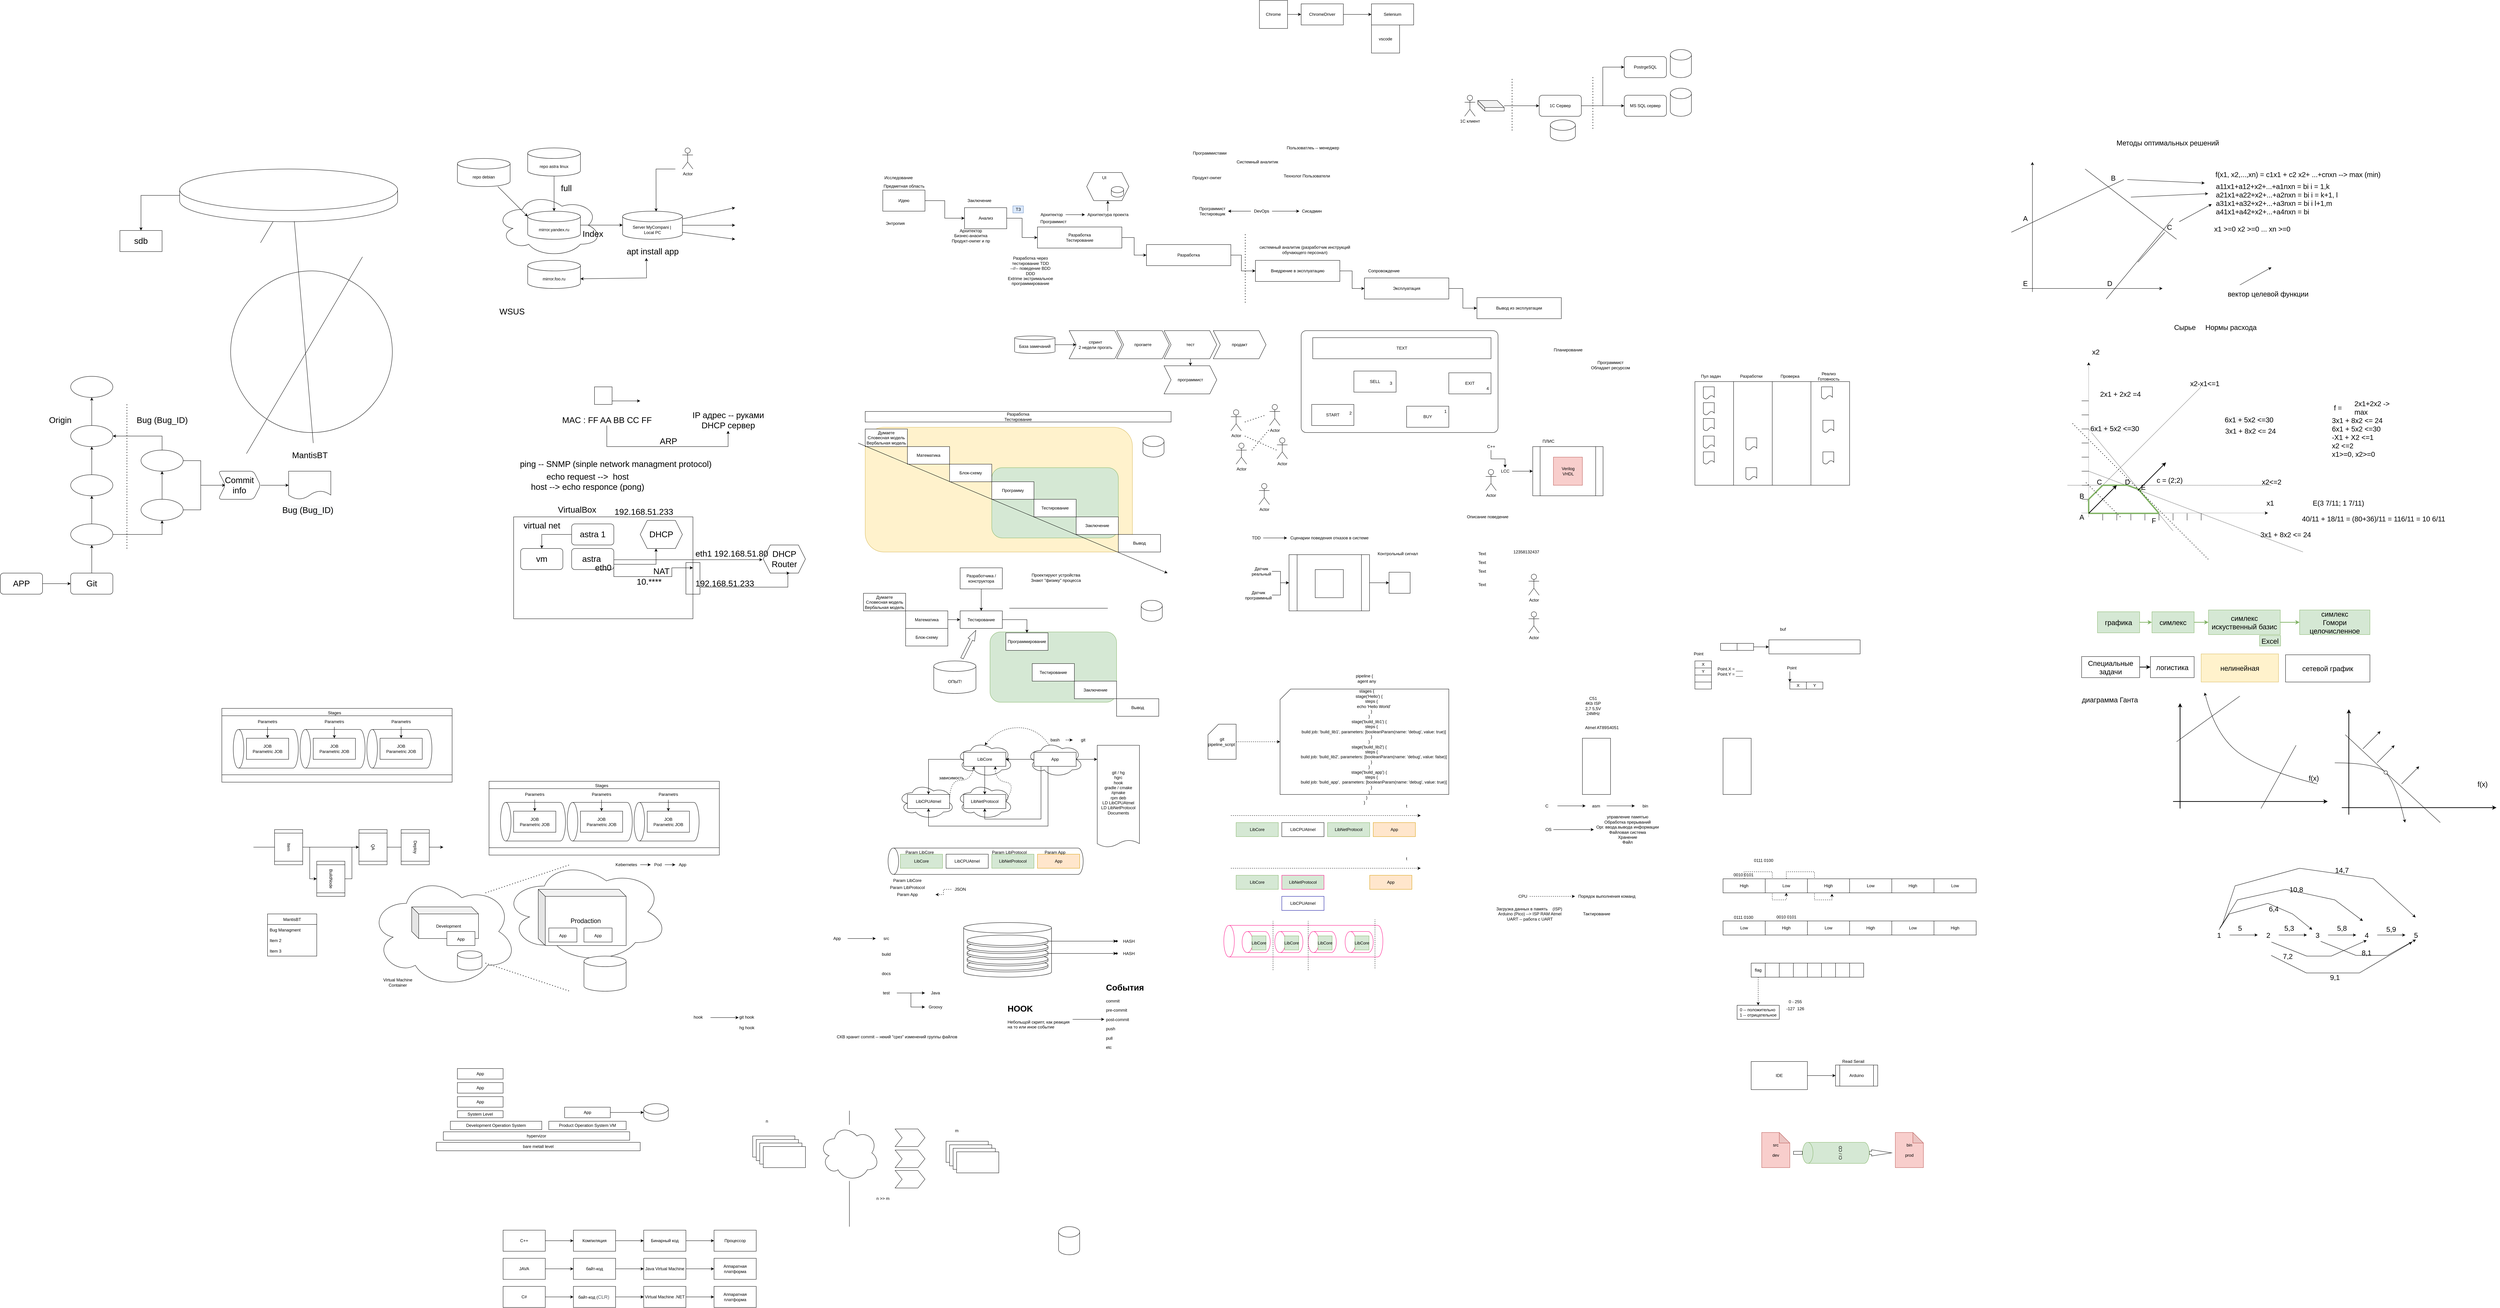 <mxfile version="16.5.3" type="github"><diagram id="0gakoIdaBhl-XBkQXosY" name="Page-1"><mxGraphModel dx="862" dy="2765" grid="1" gridSize="10" guides="1" tooltips="1" connect="1" arrows="1" fold="1" page="1" pageScale="1" pageWidth="827" pageHeight="1169" math="0" shadow="0"><root><mxCell id="0"/><mxCell id="1" parent="0"/><mxCell id="zQ-ctiqJ8bAQ3iVxnhqD-117" value="" style="shape=process;whiteSpace=wrap;html=1;backgroundOutline=1;size=0.106;" parent="1" vertex="1"><mxGeometry x="4538.75" y="-190" width="200" height="140" as="geometry"/></mxCell><mxCell id="zQ-ctiqJ8bAQ3iVxnhqD-112" value="" style="edgeStyle=orthogonalEdgeStyle;rounded=0;orthogonalLoop=1;jettySize=auto;html=1;" parent="1" source="zQ-ctiqJ8bAQ3iVxnhqD-103" target="zQ-ctiqJ8bAQ3iVxnhqD-111" edge="1"><mxGeometry relative="1" as="geometry"/></mxCell><mxCell id="zQ-ctiqJ8bAQ3iVxnhqD-103" value="" style="shape=process;whiteSpace=wrap;html=1;backgroundOutline=1;" parent="1" vertex="1"><mxGeometry x="3845.5" y="117.5" width="229" height="160" as="geometry"/></mxCell><mxCell id="zQ-ctiqJ8bAQ3iVxnhqD-83" value="" style="rounded=1;whiteSpace=wrap;html=1;fillColor=#fff2cc;strokeColor=#d6b656;" parent="1" vertex="1"><mxGeometry x="2640" y="-245" width="760" height="355" as="geometry"/></mxCell><mxCell id="zQ-ctiqJ8bAQ3iVxnhqD-82" value="" style="rounded=1;whiteSpace=wrap;html=1;fillColor=#d5e8d4;strokeColor=#82b366;" parent="1" vertex="1"><mxGeometry x="3000" y="-130" width="360" height="200" as="geometry"/></mxCell><mxCell id="5RuPPX7hWIuUm0fnau06-206" value="" style="shape=cylinder3;whiteSpace=wrap;html=1;boundedLbl=1;backgroundOutline=1;size=15;fontSize=12;strokeColor=#FF0080;rotation=-90;" parent="1" vertex="1"><mxGeometry x="3841.25" y="991.25" width="90" height="452.5" as="geometry"/></mxCell><mxCell id="5RuPPX7hWIuUm0fnau06-164" value="" style="shape=cylinder3;whiteSpace=wrap;html=1;boundedLbl=1;backgroundOutline=1;size=15;fontSize=12;rotation=-90;" parent="1" vertex="1"><mxGeometry x="2945" y="712.5" width="75" height="555" as="geometry"/></mxCell><mxCell id="5RuPPX7hWIuUm0fnau06-150" value="" style="ellipse;shape=cloud;whiteSpace=wrap;html=1;fontSize=12;" parent="1" vertex="1"><mxGeometry x="2900" y="650" width="160" height="100" as="geometry"/></mxCell><mxCell id="5RuPPX7hWIuUm0fnau06-151" value="" style="ellipse;shape=cloud;whiteSpace=wrap;html=1;fontSize=12;" parent="1" vertex="1"><mxGeometry x="2900" y="770" width="160" height="100" as="geometry"/></mxCell><mxCell id="5RuPPX7hWIuUm0fnau06-152" value="" style="ellipse;shape=cloud;whiteSpace=wrap;html=1;fontSize=12;" parent="1" vertex="1"><mxGeometry x="2734" y="770" width="160" height="100" as="geometry"/></mxCell><mxCell id="5RuPPX7hWIuUm0fnau06-149" value="" style="ellipse;shape=cloud;whiteSpace=wrap;html=1;fontSize=12;" parent="1" vertex="1"><mxGeometry x="3100" y="650" width="160" height="100" as="geometry"/></mxCell><mxCell id="5RuPPX7hWIuUm0fnau06-114" value="" style="shape=cylinder3;whiteSpace=wrap;html=1;boundedLbl=1;backgroundOutline=1;size=15;fontSize=12;" parent="1" vertex="1"><mxGeometry x="2920" y="1164.5" width="250" height="155.5" as="geometry"/></mxCell><mxCell id="5RuPPX7hWIuUm0fnau06-80" value="" style="ellipse;shape=cloud;whiteSpace=wrap;html=1;fontSize=12;" parent="1" vertex="1"><mxGeometry x="1610" y="987.5" width="470" height="292.5" as="geometry"/></mxCell><mxCell id="5RuPPX7hWIuUm0fnau06-65" value="" style="ellipse;shape=cloud;whiteSpace=wrap;html=1;fontSize=12;" parent="1" vertex="1"><mxGeometry x="1230" y="1030" width="420" height="320" as="geometry"/></mxCell><mxCell id="5RuPPX7hWIuUm0fnau06-13" value="" style="shape=process;whiteSpace=wrap;html=1;backgroundOutline=1;rotation=90;" parent="1" vertex="1"><mxGeometry x="1032.5" y="332.5" width="210" height="655" as="geometry"/></mxCell><mxCell id="5RuPPX7hWIuUm0fnau06-2" value="" style="shape=cylinder3;whiteSpace=wrap;html=1;boundedLbl=1;backgroundOutline=1;size=15;rotation=-90;" parent="1" vertex="1"><mxGeometry x="880" y="577.5" width="110" height="185" as="geometry"/></mxCell><mxCell id="gxAMY-l_KTNkzTX8JZTY-15" value="" style="ellipse;shape=cloud;whiteSpace=wrap;html=1;fontSize=24;fillColor=none;" parent="1" vertex="1"><mxGeometry x="1590" y="-910" width="300" height="180" as="geometry"/></mxCell><mxCell id="IAwTE-6dFI9k5LDv3lIi-3" value="" style="edgeStyle=orthogonalEdgeStyle;rounded=0;orthogonalLoop=1;jettySize=auto;html=1;fontSize=24;" parent="1" source="IAwTE-6dFI9k5LDv3lIi-1" target="IAwTE-6dFI9k5LDv3lIi-2" edge="1"><mxGeometry relative="1" as="geometry"/></mxCell><mxCell id="IAwTE-6dFI9k5LDv3lIi-1" value="&lt;font style=&quot;font-size: 24px&quot;&gt;APP&lt;/font&gt;" style="rounded=1;whiteSpace=wrap;html=1;" parent="1" vertex="1"><mxGeometry x="180" y="170" width="120" height="60" as="geometry"/></mxCell><mxCell id="IAwTE-6dFI9k5LDv3lIi-5" value="" style="edgeStyle=orthogonalEdgeStyle;rounded=0;orthogonalLoop=1;jettySize=auto;html=1;fontSize=24;" parent="1" source="IAwTE-6dFI9k5LDv3lIi-2" target="IAwTE-6dFI9k5LDv3lIi-4" edge="1"><mxGeometry relative="1" as="geometry"/></mxCell><mxCell id="IAwTE-6dFI9k5LDv3lIi-2" value="&lt;font style=&quot;font-size: 24px&quot;&gt;Git&lt;br&gt;&lt;/font&gt;" style="rounded=1;whiteSpace=wrap;html=1;" parent="1" vertex="1"><mxGeometry x="380" y="170" width="120" height="60" as="geometry"/></mxCell><mxCell id="IAwTE-6dFI9k5LDv3lIi-7" value="" style="edgeStyle=orthogonalEdgeStyle;rounded=0;orthogonalLoop=1;jettySize=auto;html=1;fontSize=24;" parent="1" source="IAwTE-6dFI9k5LDv3lIi-4" target="IAwTE-6dFI9k5LDv3lIi-6" edge="1"><mxGeometry relative="1" as="geometry"/></mxCell><mxCell id="IAwTE-6dFI9k5LDv3lIi-11" value="" style="edgeStyle=orthogonalEdgeStyle;rounded=0;orthogonalLoop=1;jettySize=auto;html=1;fontSize=24;" parent="1" source="IAwTE-6dFI9k5LDv3lIi-4" target="IAwTE-6dFI9k5LDv3lIi-10" edge="1"><mxGeometry relative="1" as="geometry"/></mxCell><mxCell id="IAwTE-6dFI9k5LDv3lIi-4" value="" style="ellipse;whiteSpace=wrap;html=1;rounded=1;" parent="1" vertex="1"><mxGeometry x="380" y="30" width="120" height="60" as="geometry"/></mxCell><mxCell id="IAwTE-6dFI9k5LDv3lIi-9" value="" style="edgeStyle=orthogonalEdgeStyle;rounded=0;orthogonalLoop=1;jettySize=auto;html=1;fontSize=24;" parent="1" source="IAwTE-6dFI9k5LDv3lIi-6" target="IAwTE-6dFI9k5LDv3lIi-8" edge="1"><mxGeometry relative="1" as="geometry"/></mxCell><mxCell id="IAwTE-6dFI9k5LDv3lIi-6" value="" style="ellipse;whiteSpace=wrap;html=1;rounded=1;" parent="1" vertex="1"><mxGeometry x="380" y="-110" width="120" height="60" as="geometry"/></mxCell><mxCell id="IAwTE-6dFI9k5LDv3lIi-16" value="" style="edgeStyle=orthogonalEdgeStyle;rounded=0;orthogonalLoop=1;jettySize=auto;html=1;fontSize=24;" parent="1" source="IAwTE-6dFI9k5LDv3lIi-8" target="IAwTE-6dFI9k5LDv3lIi-15" edge="1"><mxGeometry relative="1" as="geometry"/></mxCell><mxCell id="IAwTE-6dFI9k5LDv3lIi-8" value="" style="ellipse;whiteSpace=wrap;html=1;rounded=1;" parent="1" vertex="1"><mxGeometry x="380" y="-250" width="120" height="60" as="geometry"/></mxCell><mxCell id="IAwTE-6dFI9k5LDv3lIi-13" value="" style="edgeStyle=orthogonalEdgeStyle;rounded=0;orthogonalLoop=1;jettySize=auto;html=1;fontSize=24;" parent="1" source="IAwTE-6dFI9k5LDv3lIi-10" target="IAwTE-6dFI9k5LDv3lIi-12" edge="1"><mxGeometry relative="1" as="geometry"/></mxCell><mxCell id="IAwTE-6dFI9k5LDv3lIi-21" value="" style="edgeStyle=orthogonalEdgeStyle;rounded=0;orthogonalLoop=1;jettySize=auto;html=1;fontSize=24;" parent="1" source="IAwTE-6dFI9k5LDv3lIi-10" target="IAwTE-6dFI9k5LDv3lIi-20" edge="1"><mxGeometry relative="1" as="geometry"/></mxCell><mxCell id="IAwTE-6dFI9k5LDv3lIi-10" value="" style="ellipse;whiteSpace=wrap;html=1;rounded=1;" parent="1" vertex="1"><mxGeometry x="580" y="-40" width="120" height="60" as="geometry"/></mxCell><mxCell id="IAwTE-6dFI9k5LDv3lIi-14" value="" style="edgeStyle=orthogonalEdgeStyle;rounded=0;orthogonalLoop=1;jettySize=auto;html=1;fontSize=24;exitX=0.5;exitY=0;exitDx=0;exitDy=0;" parent="1" source="IAwTE-6dFI9k5LDv3lIi-12" target="IAwTE-6dFI9k5LDv3lIi-8" edge="1"><mxGeometry relative="1" as="geometry"><Array as="points"><mxPoint x="640" y="-220"/></Array></mxGeometry></mxCell><mxCell id="IAwTE-6dFI9k5LDv3lIi-22" value="" style="edgeStyle=orthogonalEdgeStyle;rounded=0;orthogonalLoop=1;jettySize=auto;html=1;fontSize=24;" parent="1" source="IAwTE-6dFI9k5LDv3lIi-12" target="IAwTE-6dFI9k5LDv3lIi-20" edge="1"><mxGeometry relative="1" as="geometry"/></mxCell><mxCell id="IAwTE-6dFI9k5LDv3lIi-12" value="" style="ellipse;whiteSpace=wrap;html=1;rounded=1;" parent="1" vertex="1"><mxGeometry x="580" y="-180" width="120" height="60" as="geometry"/></mxCell><mxCell id="IAwTE-6dFI9k5LDv3lIi-15" value="" style="ellipse;whiteSpace=wrap;html=1;rounded=1;" parent="1" vertex="1"><mxGeometry x="380" y="-390" width="120" height="60" as="geometry"/></mxCell><mxCell id="IAwTE-6dFI9k5LDv3lIi-17" value="" style="endArrow=none;dashed=1;html=1;dashPattern=1 3;strokeWidth=2;rounded=0;fontSize=24;" parent="1" edge="1"><mxGeometry width="50" height="50" relative="1" as="geometry"><mxPoint x="540" y="100" as="sourcePoint"/><mxPoint x="540" y="-310" as="targetPoint"/></mxGeometry></mxCell><mxCell id="IAwTE-6dFI9k5LDv3lIi-18" value="Origin" style="text;html=1;align=center;verticalAlign=middle;resizable=0;points=[];autosize=1;strokeColor=none;fillColor=none;fontSize=24;" parent="1" vertex="1"><mxGeometry x="310" y="-280" width="80" height="30" as="geometry"/></mxCell><mxCell id="IAwTE-6dFI9k5LDv3lIi-19" value="Bug (Bug_ID)" style="text;html=1;align=center;verticalAlign=middle;resizable=0;points=[];autosize=1;strokeColor=none;fillColor=none;fontSize=24;" parent="1" vertex="1"><mxGeometry x="560" y="-280" width="160" height="30" as="geometry"/></mxCell><mxCell id="IAwTE-6dFI9k5LDv3lIi-24" value="" style="edgeStyle=orthogonalEdgeStyle;rounded=0;orthogonalLoop=1;jettySize=auto;html=1;fontSize=24;" parent="1" source="IAwTE-6dFI9k5LDv3lIi-20" target="IAwTE-6dFI9k5LDv3lIi-23" edge="1"><mxGeometry relative="1" as="geometry"/></mxCell><mxCell id="IAwTE-6dFI9k5LDv3lIi-20" value="&lt;font style=&quot;font-size: 24px&quot;&gt;Commit info&lt;/font&gt;" style="shape=step;perimeter=stepPerimeter;whiteSpace=wrap;html=1;fixedSize=1;rounded=1;" parent="1" vertex="1"><mxGeometry x="800" y="-120" width="120" height="80" as="geometry"/></mxCell><mxCell id="IAwTE-6dFI9k5LDv3lIi-23" value="" style="shape=document;whiteSpace=wrap;html=1;boundedLbl=1;rounded=1;" parent="1" vertex="1"><mxGeometry x="1000" y="-120" width="120" height="80" as="geometry"/></mxCell><mxCell id="IAwTE-6dFI9k5LDv3lIi-25" value="MantisBT" style="text;html=1;align=center;verticalAlign=middle;resizable=0;points=[];autosize=1;strokeColor=none;fillColor=none;fontSize=24;" parent="1" vertex="1"><mxGeometry x="1000" y="-180" width="120" height="30" as="geometry"/></mxCell><mxCell id="IAwTE-6dFI9k5LDv3lIi-27" value="&lt;span style=&quot;color: rgb(0, 0, 0); font-family: helvetica; font-size: 24px; font-style: normal; font-weight: 400; letter-spacing: normal; text-align: center; text-indent: 0px; text-transform: none; word-spacing: 0px; background-color: rgb(248, 249, 250); display: inline; float: none;&quot;&gt;Bug (Bug_ID)&lt;/span&gt;" style="text;whiteSpace=wrap;html=1;fontSize=24;" parent="1" vertex="1"><mxGeometry x="980" y="-30" width="170" height="40" as="geometry"/></mxCell><mxCell id="fszqlVXx49TWlWuB1KgT-3" value="" style="edgeStyle=orthogonalEdgeStyle;rounded=0;orthogonalLoop=1;jettySize=auto;html=1;" parent="1" source="fszqlVXx49TWlWuB1KgT-1" target="fszqlVXx49TWlWuB1KgT-2" edge="1"><mxGeometry relative="1" as="geometry"/></mxCell><mxCell id="fszqlVXx49TWlWuB1KgT-1" value="" style="shape=cylinder3;whiteSpace=wrap;html=1;boundedLbl=1;backgroundOutline=1;size=59;" parent="1" vertex="1"><mxGeometry x="690" y="-980" width="620" height="150" as="geometry"/></mxCell><mxCell id="fszqlVXx49TWlWuB1KgT-2" value="&lt;font style=&quot;font-size: 24px&quot;&gt;sdb&lt;br&gt;&lt;/font&gt;" style="whiteSpace=wrap;html=1;" parent="1" vertex="1"><mxGeometry x="520" y="-805" width="120" height="60" as="geometry"/></mxCell><mxCell id="fszqlVXx49TWlWuB1KgT-4" value="" style="endArrow=none;html=1;rounded=0;fontSize=24;" parent="1" target="fszqlVXx49TWlWuB1KgT-1" edge="1"><mxGeometry width="50" height="50" relative="1" as="geometry"><mxPoint x="920" y="-770" as="sourcePoint"/><mxPoint x="970" y="-820" as="targetPoint"/></mxGeometry></mxCell><mxCell id="fszqlVXx49TWlWuB1KgT-5" value="" style="ellipse;whiteSpace=wrap;html=1;aspect=fixed;fontSize=24;" parent="1" vertex="1"><mxGeometry x="835" y="-690" width="460" height="460" as="geometry"/></mxCell><mxCell id="fszqlVXx49TWlWuB1KgT-6" value="" style="endArrow=none;html=1;rounded=0;fontSize=24;entryX=0.526;entryY=0.993;entryDx=0;entryDy=0;entryPerimeter=0;" parent="1" target="fszqlVXx49TWlWuB1KgT-1" edge="1"><mxGeometry width="50" height="50" relative="1" as="geometry"><mxPoint x="1070" y="-200" as="sourcePoint"/><mxPoint x="1100" y="-700" as="targetPoint"/></mxGeometry></mxCell><mxCell id="fszqlVXx49TWlWuB1KgT-8" value="" style="endArrow=none;html=1;rounded=0;fontSize=24;" parent="1" edge="1"><mxGeometry width="50" height="50" relative="1" as="geometry"><mxPoint x="880" y="-170" as="sourcePoint"/><mxPoint x="1210" y="-730" as="targetPoint"/></mxGeometry></mxCell><mxCell id="gxAMY-l_KTNkzTX8JZTY-1" value="mirror.yandex.ru" style="shape=cylinder3;whiteSpace=wrap;html=1;boundedLbl=1;backgroundOutline=1;size=15;" parent="1" vertex="1"><mxGeometry x="1680" y="-860" width="150" height="80" as="geometry"/></mxCell><mxCell id="gxAMY-l_KTNkzTX8JZTY-2" value="repo astra linux" style="shape=cylinder3;whiteSpace=wrap;html=1;boundedLbl=1;backgroundOutline=1;size=15;" parent="1" vertex="1"><mxGeometry x="1680" y="-1040" width="150" height="80" as="geometry"/></mxCell><mxCell id="gxAMY-l_KTNkzTX8JZTY-3" value="repo debian" style="shape=cylinder3;whiteSpace=wrap;html=1;boundedLbl=1;backgroundOutline=1;size=15;" parent="1" vertex="1"><mxGeometry x="1480" y="-1010" width="150" height="80" as="geometry"/></mxCell><mxCell id="gxAMY-l_KTNkzTX8JZTY-4" value="" style="endArrow=classic;html=1;rounded=0;entryX=0;entryY=0;entryDx=0;entryDy=15;entryPerimeter=0;" parent="1" source="gxAMY-l_KTNkzTX8JZTY-3" target="gxAMY-l_KTNkzTX8JZTY-1" edge="1"><mxGeometry width="50" height="50" relative="1" as="geometry"><mxPoint x="1550" y="-890" as="sourcePoint"/><mxPoint x="1600" y="-940" as="targetPoint"/></mxGeometry></mxCell><mxCell id="gxAMY-l_KTNkzTX8JZTY-5" value="" style="endArrow=classic;html=1;rounded=0;exitX=0.5;exitY=1;exitDx=0;exitDy=0;exitPerimeter=0;" parent="1" source="gxAMY-l_KTNkzTX8JZTY-2" target="gxAMY-l_KTNkzTX8JZTY-1" edge="1"><mxGeometry width="50" height="50" relative="1" as="geometry"><mxPoint x="1750" y="-910" as="sourcePoint"/><mxPoint x="1800" y="-960" as="targetPoint"/></mxGeometry></mxCell><mxCell id="gxAMY-l_KTNkzTX8JZTY-6" value="" style="endArrow=classic;html=1;rounded=0;" parent="1" edge="1"><mxGeometry width="50" height="50" relative="1" as="geometry"><mxPoint x="1830" y="-820.34" as="sourcePoint"/><mxPoint x="1950" y="-820.34" as="targetPoint"/></mxGeometry></mxCell><mxCell id="gxAMY-l_KTNkzTX8JZTY-7" value="Server MyCompani |&amp;nbsp;&lt;br&gt;Local PC" style="shape=cylinder3;whiteSpace=wrap;html=1;boundedLbl=1;backgroundOutline=1;size=15;" parent="1" vertex="1"><mxGeometry x="1950" y="-860" width="170" height="80" as="geometry"/></mxCell><mxCell id="gxAMY-l_KTNkzTX8JZTY-8" value="Actor" style="shape=umlActor;verticalLabelPosition=bottom;verticalAlign=top;html=1;outlineConnect=0;" parent="1" vertex="1"><mxGeometry x="2120" y="-1040" width="30" height="60" as="geometry"/></mxCell><mxCell id="gxAMY-l_KTNkzTX8JZTY-9" value="" style="endArrow=classic;html=1;rounded=0;entryX=0.56;entryY=0.011;entryDx=0;entryDy=0;entryPerimeter=0;" parent="1" target="gxAMY-l_KTNkzTX8JZTY-7" edge="1"><mxGeometry width="50" height="50" relative="1" as="geometry"><mxPoint x="2100" y="-980" as="sourcePoint"/><mxPoint x="2110" y="-1020" as="targetPoint"/><Array as="points"><mxPoint x="2045" y="-980"/></Array></mxGeometry></mxCell><mxCell id="gxAMY-l_KTNkzTX8JZTY-10" value="" style="endArrow=classic;html=1;rounded=0;" parent="1" source="gxAMY-l_KTNkzTX8JZTY-7" edge="1"><mxGeometry width="50" height="50" relative="1" as="geometry"><mxPoint x="2220" y="-820" as="sourcePoint"/><mxPoint x="2270" y="-870" as="targetPoint"/></mxGeometry></mxCell><mxCell id="gxAMY-l_KTNkzTX8JZTY-11" value="" style="endArrow=classic;html=1;rounded=0;exitX=1;exitY=0.5;exitDx=0;exitDy=0;exitPerimeter=0;" parent="1" source="gxAMY-l_KTNkzTX8JZTY-7" edge="1"><mxGeometry width="50" height="50" relative="1" as="geometry"><mxPoint x="2140" y="-770" as="sourcePoint"/><mxPoint x="2270" y="-820" as="targetPoint"/></mxGeometry></mxCell><mxCell id="gxAMY-l_KTNkzTX8JZTY-12" value="" style="endArrow=classic;html=1;rounded=0;exitX=1;exitY=0.5;exitDx=0;exitDy=0;exitPerimeter=0;" parent="1" edge="1"><mxGeometry width="50" height="50" relative="1" as="geometry"><mxPoint x="2120" y="-800" as="sourcePoint"/><mxPoint x="2270" y="-780" as="targetPoint"/></mxGeometry></mxCell><mxCell id="gxAMY-l_KTNkzTX8JZTY-13" value="&lt;font style=&quot;font-size: 24px&quot;&gt;WSUS&lt;/font&gt;" style="text;html=1;align=center;verticalAlign=middle;resizable=0;points=[];autosize=1;strokeColor=none;fillColor=none;" parent="1" vertex="1"><mxGeometry x="1590" y="-584" width="90" height="20" as="geometry"/></mxCell><mxCell id="gxAMY-l_KTNkzTX8JZTY-14" value="full" style="text;html=1;strokeColor=none;fillColor=none;align=center;verticalAlign=middle;whiteSpace=wrap;rounded=0;fontSize=24;" parent="1" vertex="1"><mxGeometry x="1760" y="-940" width="60" height="30" as="geometry"/></mxCell><mxCell id="gxAMY-l_KTNkzTX8JZTY-16" value="Index" style="text;html=1;align=center;verticalAlign=middle;resizable=0;points=[];autosize=1;strokeColor=none;fillColor=none;fontSize=24;" parent="1" vertex="1"><mxGeometry x="1830" y="-810" width="70" height="30" as="geometry"/></mxCell><mxCell id="gxAMY-l_KTNkzTX8JZTY-17" value="apt install app" style="text;html=1;align=center;verticalAlign=middle;resizable=0;points=[];autosize=1;strokeColor=none;fillColor=none;fontSize=24;" parent="1" vertex="1"><mxGeometry x="1955" y="-760" width="160" height="30" as="geometry"/></mxCell><mxCell id="gxAMY-l_KTNkzTX8JZTY-18" value="mirror.foo.ru" style="shape=cylinder3;whiteSpace=wrap;html=1;boundedLbl=1;backgroundOutline=1;size=15;" parent="1" vertex="1"><mxGeometry x="1680" y="-720" width="150" height="80" as="geometry"/></mxCell><mxCell id="gxAMY-l_KTNkzTX8JZTY-20" value="" style="endArrow=classic;startArrow=classic;html=1;rounded=0;fontSize=24;entryX=0.391;entryY=1.109;entryDx=0;entryDy=0;entryPerimeter=0;exitX=1;exitY=0;exitDx=0;exitDy=52.5;exitPerimeter=0;" parent="1" source="gxAMY-l_KTNkzTX8JZTY-18" target="gxAMY-l_KTNkzTX8JZTY-17" edge="1"><mxGeometry width="50" height="50" relative="1" as="geometry"><mxPoint x="1830" y="-660" as="sourcePoint"/><mxPoint x="1880" y="-710" as="targetPoint"/><Array as="points"><mxPoint x="2018" y="-670"/></Array></mxGeometry></mxCell><mxCell id="gxAMY-l_KTNkzTX8JZTY-21" value="" style="whiteSpace=wrap;html=1;aspect=fixed;fontSize=24;fillColor=none;" parent="1" vertex="1"><mxGeometry x="1870" y="-360" width="50" height="50" as="geometry"/></mxCell><mxCell id="gxAMY-l_KTNkzTX8JZTY-22" value="" style="endArrow=classic;html=1;rounded=0;fontSize=24;" parent="1" edge="1"><mxGeometry width="50" height="50" relative="1" as="geometry"><mxPoint x="1920" y="-320" as="sourcePoint"/><mxPoint x="2000" y="-320" as="targetPoint"/></mxGeometry></mxCell><mxCell id="gxAMY-l_KTNkzTX8JZTY-25" value="" style="edgeStyle=orthogonalEdgeStyle;rounded=0;orthogonalLoop=1;jettySize=auto;html=1;fontSize=24;" parent="1" source="gxAMY-l_KTNkzTX8JZTY-23" target="gxAMY-l_KTNkzTX8JZTY-24" edge="1"><mxGeometry relative="1" as="geometry"><Array as="points"><mxPoint x="1905" y="-190"/><mxPoint x="2250" y="-190"/></Array></mxGeometry></mxCell><mxCell id="gxAMY-l_KTNkzTX8JZTY-23" value="MAC : FF AA BB CC FF" style="text;html=1;align=center;verticalAlign=middle;resizable=0;points=[];autosize=1;strokeColor=none;fillColor=none;fontSize=24;" parent="1" vertex="1"><mxGeometry x="1770" y="-280" width="270" height="30" as="geometry"/></mxCell><mxCell id="gxAMY-l_KTNkzTX8JZTY-24" value="IP адрес -- руками&lt;br&gt;DHCP сервер" style="text;html=1;align=center;verticalAlign=middle;resizable=0;points=[];autosize=1;strokeColor=none;fillColor=none;fontSize=24;" parent="1" vertex="1"><mxGeometry x="2140" y="-295" width="220" height="60" as="geometry"/></mxCell><mxCell id="gxAMY-l_KTNkzTX8JZTY-26" value="ARP" style="text;html=1;align=center;verticalAlign=middle;resizable=0;points=[];autosize=1;strokeColor=none;fillColor=none;fontSize=24;" parent="1" vertex="1"><mxGeometry x="2050" y="-220" width="60" height="30" as="geometry"/></mxCell><mxCell id="gxAMY-l_KTNkzTX8JZTY-27" value="ping -- SNMP (sinple network managment protocol)" style="text;html=1;align=center;verticalAlign=middle;resizable=0;points=[];autosize=1;strokeColor=none;fillColor=none;fontSize=24;" parent="1" vertex="1"><mxGeometry x="1650" y="-155" width="560" height="30" as="geometry"/></mxCell><mxCell id="gxAMY-l_KTNkzTX8JZTY-28" value="echo request --&amp;gt;&amp;nbsp; host&lt;br&gt;host --&amp;gt; echo responce (pong)" style="text;html=1;align=center;verticalAlign=middle;resizable=0;points=[];autosize=1;strokeColor=none;fillColor=none;fontSize=24;" parent="1" vertex="1"><mxGeometry x="1680" y="-120" width="340" height="60" as="geometry"/></mxCell><mxCell id="gxAMY-l_KTNkzTX8JZTY-29" value="eth0" style="rounded=0;whiteSpace=wrap;html=1;fontSize=24;fillColor=none;" parent="1" vertex="1"><mxGeometry x="1640" y="10" width="510" height="290" as="geometry"/></mxCell><mxCell id="gxAMY-l_KTNkzTX8JZTY-30" value="VirtualBox" style="text;html=1;align=center;verticalAlign=middle;resizable=0;points=[];autosize=1;strokeColor=none;fillColor=none;fontSize=24;" parent="1" vertex="1"><mxGeometry x="1760" y="-25" width="120" height="30" as="geometry"/></mxCell><mxCell id="gxAMY-l_KTNkzTX8JZTY-47" style="edgeStyle=orthogonalEdgeStyle;rounded=0;orthogonalLoop=1;jettySize=auto;html=1;exitX=0;exitY=0.5;exitDx=0;exitDy=0;fontSize=24;" parent="1" source="gxAMY-l_KTNkzTX8JZTY-31" target="gxAMY-l_KTNkzTX8JZTY-33" edge="1"><mxGeometry relative="1" as="geometry"/></mxCell><mxCell id="gxAMY-l_KTNkzTX8JZTY-31" value="astra 1" style="rounded=1;whiteSpace=wrap;html=1;fontSize=24;fillColor=none;" parent="1" vertex="1"><mxGeometry x="1805" y="30" width="120" height="60" as="geometry"/></mxCell><mxCell id="gxAMY-l_KTNkzTX8JZTY-34" style="edgeStyle=orthogonalEdgeStyle;rounded=0;orthogonalLoop=1;jettySize=auto;html=1;fontSize=24;entryX=0.899;entryY=1.06;entryDx=0;entryDy=0;entryPerimeter=0;" parent="1" source="gxAMY-l_KTNkzTX8JZTY-32" target="gxAMY-l_KTNkzTX8JZTY-37" edge="1"><mxGeometry relative="1" as="geometry"><mxPoint x="2280" y="130" as="targetPoint"/><Array as="points"><mxPoint x="1980" y="132"/><mxPoint x="1980" y="132"/></Array></mxGeometry></mxCell><mxCell id="gxAMY-l_KTNkzTX8JZTY-32" value="astra&amp;nbsp;" style="rounded=1;whiteSpace=wrap;html=1;fontSize=24;fillColor=none;" parent="1" vertex="1"><mxGeometry x="1805" y="100" width="120" height="60" as="geometry"/></mxCell><mxCell id="gxAMY-l_KTNkzTX8JZTY-33" value="vm" style="rounded=1;whiteSpace=wrap;html=1;fontSize=24;fillColor=none;" parent="1" vertex="1"><mxGeometry x="1660" y="100" width="120" height="60" as="geometry"/></mxCell><mxCell id="gxAMY-l_KTNkzTX8JZTY-35" value="DHCP" style="shape=hexagon;perimeter=hexagonPerimeter2;whiteSpace=wrap;html=1;fixedSize=1;fontSize=24;fillColor=none;" parent="1" vertex="1"><mxGeometry x="2000" y="20" width="120" height="80" as="geometry"/></mxCell><mxCell id="gxAMY-l_KTNkzTX8JZTY-36" value="" style="endArrow=classic;html=1;rounded=0;fontSize=24;entryX=0.375;entryY=1;entryDx=0;entryDy=0;exitX=1;exitY=0.75;exitDx=0;exitDy=0;" parent="1" source="gxAMY-l_KTNkzTX8JZTY-32" target="gxAMY-l_KTNkzTX8JZTY-35" edge="1"><mxGeometry width="50" height="50" relative="1" as="geometry"><mxPoint x="1940" y="140" as="sourcePoint"/><mxPoint x="1990" y="90" as="targetPoint"/><Array as="points"><mxPoint x="2010" y="145"/><mxPoint x="2045" y="145"/></Array></mxGeometry></mxCell><mxCell id="gxAMY-l_KTNkzTX8JZTY-37" value="eth1 192.168.51.80" style="text;html=1;align=center;verticalAlign=middle;resizable=0;points=[];autosize=1;strokeColor=none;fillColor=none;fontSize=24;" parent="1" vertex="1"><mxGeometry x="2150" y="100" width="220" height="30" as="geometry"/></mxCell><mxCell id="gxAMY-l_KTNkzTX8JZTY-38" value="DHCP&lt;br&gt;Router" style="shape=hexagon;perimeter=hexagonPerimeter2;whiteSpace=wrap;html=1;fixedSize=1;fontSize=24;fillColor=none;" parent="1" vertex="1"><mxGeometry x="2350" y="90" width="120" height="80" as="geometry"/></mxCell><mxCell id="gxAMY-l_KTNkzTX8JZTY-39" value="" style="endArrow=classic;html=1;rounded=0;fontSize=24;exitX=1;exitY=0.75;exitDx=0;exitDy=0;entryX=1;entryY=0.5;entryDx=0;entryDy=0;" parent="1" source="gxAMY-l_KTNkzTX8JZTY-32" target="gxAMY-l_KTNkzTX8JZTY-29" edge="1"><mxGeometry width="50" height="50" relative="1" as="geometry"><mxPoint x="2090" y="170" as="sourcePoint"/><mxPoint x="2140" y="120" as="targetPoint"/><Array as="points"><mxPoint x="1925" y="180"/><mxPoint x="2090" y="180"/><mxPoint x="2090" y="155"/></Array></mxGeometry></mxCell><mxCell id="gxAMY-l_KTNkzTX8JZTY-40" value="NAT" style="text;html=1;align=center;verticalAlign=middle;resizable=0;points=[];autosize=1;strokeColor=none;fillColor=none;fontSize=24;" parent="1" vertex="1"><mxGeometry x="2030" y="150" width="60" height="30" as="geometry"/></mxCell><mxCell id="gxAMY-l_KTNkzTX8JZTY-41" value="10.****" style="text;html=1;align=center;verticalAlign=middle;resizable=0;points=[];autosize=1;strokeColor=none;fillColor=none;fontSize=24;" parent="1" vertex="1"><mxGeometry x="1980" y="180" width="90" height="30" as="geometry"/></mxCell><mxCell id="gxAMY-l_KTNkzTX8JZTY-43" style="edgeStyle=orthogonalEdgeStyle;rounded=0;orthogonalLoop=1;jettySize=auto;html=1;entryX=0.625;entryY=1;entryDx=0;entryDy=0;fontSize=24;" parent="1" source="gxAMY-l_KTNkzTX8JZTY-42" target="gxAMY-l_KTNkzTX8JZTY-38" edge="1"><mxGeometry relative="1" as="geometry"><Array as="points"><mxPoint x="2420" y="210"/><mxPoint x="2420" y="170"/></Array></mxGeometry></mxCell><mxCell id="gxAMY-l_KTNkzTX8JZTY-42" value="" style="rounded=0;whiteSpace=wrap;html=1;fontSize=24;fillColor=none;" parent="1" vertex="1"><mxGeometry x="2130" y="140" width="40" height="90" as="geometry"/></mxCell><mxCell id="gxAMY-l_KTNkzTX8JZTY-44" value="192.168.51.233" style="text;html=1;align=center;verticalAlign=middle;resizable=0;points=[];autosize=1;strokeColor=none;fillColor=none;fontSize=24;" parent="1" vertex="1"><mxGeometry x="2150" y="185" width="180" height="30" as="geometry"/></mxCell><UserObject label="192.168.51.233" link="192.168.51.233" id="gxAMY-l_KTNkzTX8JZTY-45"><mxCell style="text;whiteSpace=wrap;html=1;fontSize=24;" parent="1" vertex="1"><mxGeometry x="1925" y="-25" width="190" height="40" as="geometry"/></mxCell></UserObject><mxCell id="gxAMY-l_KTNkzTX8JZTY-48" value="virtual net" style="text;html=1;align=center;verticalAlign=middle;resizable=0;points=[];autosize=1;strokeColor=none;fillColor=none;fontSize=24;" parent="1" vertex="1"><mxGeometry x="1660" y="20" width="120" height="30" as="geometry"/></mxCell><mxCell id="5RuPPX7hWIuUm0fnau06-1" value="JOB&lt;br&gt;Parametric JOB" style="rounded=0;whiteSpace=wrap;html=1;" parent="1" vertex="1"><mxGeometry x="880" y="640" width="120" height="60" as="geometry"/></mxCell><mxCell id="5RuPPX7hWIuUm0fnau06-4" value="" style="edgeStyle=orthogonalEdgeStyle;rounded=0;orthogonalLoop=1;jettySize=auto;html=1;" parent="1" source="5RuPPX7hWIuUm0fnau06-3" target="5RuPPX7hWIuUm0fnau06-1" edge="1"><mxGeometry relative="1" as="geometry"/></mxCell><mxCell id="5RuPPX7hWIuUm0fnau06-3" value="Parametrs" style="text;html=1;strokeColor=none;fillColor=none;align=center;verticalAlign=middle;whiteSpace=wrap;rounded=0;" parent="1" vertex="1"><mxGeometry x="910" y="577.5" width="60" height="30" as="geometry"/></mxCell><mxCell id="5RuPPX7hWIuUm0fnau06-5" value="" style="shape=cylinder3;whiteSpace=wrap;html=1;boundedLbl=1;backgroundOutline=1;size=15;rotation=-90;" parent="1" vertex="1"><mxGeometry x="1070" y="577.5" width="110" height="185" as="geometry"/></mxCell><mxCell id="5RuPPX7hWIuUm0fnau06-6" value="JOB&lt;br&gt;Parametric JOB" style="rounded=0;whiteSpace=wrap;html=1;" parent="1" vertex="1"><mxGeometry x="1070" y="640" width="120" height="60" as="geometry"/></mxCell><mxCell id="5RuPPX7hWIuUm0fnau06-7" value="" style="edgeStyle=orthogonalEdgeStyle;rounded=0;orthogonalLoop=1;jettySize=auto;html=1;" parent="1" source="5RuPPX7hWIuUm0fnau06-8" target="5RuPPX7hWIuUm0fnau06-6" edge="1"><mxGeometry relative="1" as="geometry"/></mxCell><mxCell id="5RuPPX7hWIuUm0fnau06-8" value="Parametrs" style="text;html=1;strokeColor=none;fillColor=none;align=center;verticalAlign=middle;whiteSpace=wrap;rounded=0;" parent="1" vertex="1"><mxGeometry x="1100" y="577.5" width="60" height="30" as="geometry"/></mxCell><mxCell id="5RuPPX7hWIuUm0fnau06-9" value="" style="shape=cylinder3;whiteSpace=wrap;html=1;boundedLbl=1;backgroundOutline=1;size=15;rotation=-90;" parent="1" vertex="1"><mxGeometry x="1260" y="577.5" width="110" height="185" as="geometry"/></mxCell><mxCell id="5RuPPX7hWIuUm0fnau06-10" value="JOB&lt;br&gt;Parametric JOB" style="rounded=0;whiteSpace=wrap;html=1;" parent="1" vertex="1"><mxGeometry x="1260" y="640" width="120" height="60" as="geometry"/></mxCell><mxCell id="5RuPPX7hWIuUm0fnau06-11" value="" style="edgeStyle=orthogonalEdgeStyle;rounded=0;orthogonalLoop=1;jettySize=auto;html=1;" parent="1" source="5RuPPX7hWIuUm0fnau06-12" target="5RuPPX7hWIuUm0fnau06-10" edge="1"><mxGeometry relative="1" as="geometry"/></mxCell><mxCell id="5RuPPX7hWIuUm0fnau06-12" value="Parametrs" style="text;html=1;strokeColor=none;fillColor=none;align=center;verticalAlign=middle;whiteSpace=wrap;rounded=0;" parent="1" vertex="1"><mxGeometry x="1290" y="577.5" width="60" height="30" as="geometry"/></mxCell><mxCell id="5RuPPX7hWIuUm0fnau06-14" value="Stages" style="text;html=1;align=center;verticalAlign=middle;resizable=0;points=[];autosize=1;strokeColor=none;fillColor=none;" parent="1" vertex="1"><mxGeometry x="1105" y="557.5" width="50" height="20" as="geometry"/></mxCell><mxCell id="5RuPPX7hWIuUm0fnau06-15" value="" style="shape=process;whiteSpace=wrap;html=1;backgroundOutline=1;rotation=90;" parent="1" vertex="1"><mxGeometry x="1792.5" y="540" width="210" height="655" as="geometry"/></mxCell><mxCell id="5RuPPX7hWIuUm0fnau06-16" value="" style="shape=cylinder3;whiteSpace=wrap;html=1;boundedLbl=1;backgroundOutline=1;size=15;rotation=-90;" parent="1" vertex="1"><mxGeometry x="1640" y="785" width="110" height="185" as="geometry"/></mxCell><mxCell id="5RuPPX7hWIuUm0fnau06-17" value="JOB&lt;br&gt;Parametric JOB" style="rounded=0;whiteSpace=wrap;html=1;" parent="1" vertex="1"><mxGeometry x="1640" y="847.5" width="120" height="60" as="geometry"/></mxCell><mxCell id="5RuPPX7hWIuUm0fnau06-18" value="" style="edgeStyle=orthogonalEdgeStyle;rounded=0;orthogonalLoop=1;jettySize=auto;html=1;" parent="1" source="5RuPPX7hWIuUm0fnau06-19" target="5RuPPX7hWIuUm0fnau06-17" edge="1"><mxGeometry relative="1" as="geometry"/></mxCell><mxCell id="5RuPPX7hWIuUm0fnau06-19" value="Parametrs" style="text;html=1;strokeColor=none;fillColor=none;align=center;verticalAlign=middle;whiteSpace=wrap;rounded=0;" parent="1" vertex="1"><mxGeometry x="1670" y="785" width="60" height="30" as="geometry"/></mxCell><mxCell id="5RuPPX7hWIuUm0fnau06-20" value="" style="shape=cylinder3;whiteSpace=wrap;html=1;boundedLbl=1;backgroundOutline=1;size=15;rotation=-90;" parent="1" vertex="1"><mxGeometry x="1830" y="785" width="110" height="185" as="geometry"/></mxCell><mxCell id="5RuPPX7hWIuUm0fnau06-21" value="JOB&lt;br&gt;Parametric JOB" style="rounded=0;whiteSpace=wrap;html=1;" parent="1" vertex="1"><mxGeometry x="1830" y="847.5" width="120" height="60" as="geometry"/></mxCell><mxCell id="5RuPPX7hWIuUm0fnau06-22" value="" style="edgeStyle=orthogonalEdgeStyle;rounded=0;orthogonalLoop=1;jettySize=auto;html=1;" parent="1" source="5RuPPX7hWIuUm0fnau06-23" target="5RuPPX7hWIuUm0fnau06-21" edge="1"><mxGeometry relative="1" as="geometry"/></mxCell><mxCell id="5RuPPX7hWIuUm0fnau06-23" value="Parametrs" style="text;html=1;strokeColor=none;fillColor=none;align=center;verticalAlign=middle;whiteSpace=wrap;rounded=0;" parent="1" vertex="1"><mxGeometry x="1860" y="785" width="60" height="30" as="geometry"/></mxCell><mxCell id="5RuPPX7hWIuUm0fnau06-24" value="" style="shape=cylinder3;whiteSpace=wrap;html=1;boundedLbl=1;backgroundOutline=1;size=15;rotation=-90;" parent="1" vertex="1"><mxGeometry x="2020" y="785" width="110" height="185" as="geometry"/></mxCell><mxCell id="5RuPPX7hWIuUm0fnau06-25" value="JOB&lt;br&gt;Parametric JOB" style="rounded=0;whiteSpace=wrap;html=1;" parent="1" vertex="1"><mxGeometry x="2020" y="847.5" width="120" height="60" as="geometry"/></mxCell><mxCell id="5RuPPX7hWIuUm0fnau06-26" value="" style="edgeStyle=orthogonalEdgeStyle;rounded=0;orthogonalLoop=1;jettySize=auto;html=1;" parent="1" source="5RuPPX7hWIuUm0fnau06-27" target="5RuPPX7hWIuUm0fnau06-25" edge="1"><mxGeometry relative="1" as="geometry"/></mxCell><mxCell id="5RuPPX7hWIuUm0fnau06-27" value="Parametrs" style="text;html=1;strokeColor=none;fillColor=none;align=center;verticalAlign=middle;whiteSpace=wrap;rounded=0;" parent="1" vertex="1"><mxGeometry x="2050" y="785" width="60" height="30" as="geometry"/></mxCell><mxCell id="5RuPPX7hWIuUm0fnau06-28" value="Stages" style="text;html=1;align=center;verticalAlign=middle;resizable=0;points=[];autosize=1;strokeColor=none;fillColor=none;" parent="1" vertex="1"><mxGeometry x="1865" y="765" width="50" height="20" as="geometry"/></mxCell><mxCell id="5RuPPX7hWIuUm0fnau06-48" style="edgeStyle=orthogonalEdgeStyle;rounded=0;orthogonalLoop=1;jettySize=auto;html=1;" parent="1" source="5RuPPX7hWIuUm0fnau06-43" target="5RuPPX7hWIuUm0fnau06-44" edge="1"><mxGeometry relative="1" as="geometry"/></mxCell><mxCell id="5RuPPX7hWIuUm0fnau06-49" style="edgeStyle=orthogonalEdgeStyle;rounded=0;orthogonalLoop=1;jettySize=auto;html=1;" parent="1" source="5RuPPX7hWIuUm0fnau06-44" target="5RuPPX7hWIuUm0fnau06-45" edge="1"><mxGeometry relative="1" as="geometry"/></mxCell><mxCell id="5RuPPX7hWIuUm0fnau06-44" value="BuildNode" style="shape=process;whiteSpace=wrap;html=1;backgroundOutline=1;rotation=90;" parent="1" vertex="1"><mxGeometry x="1070" y="1000" width="100" height="80" as="geometry"/></mxCell><mxCell id="5RuPPX7hWIuUm0fnau06-47" value="" style="endArrow=classic;html=1;rounded=0;" parent="1" edge="1"><mxGeometry width="50" height="50" relative="1" as="geometry"><mxPoint x="900" y="950" as="sourcePoint"/><mxPoint x="1440" y="950" as="targetPoint"/></mxGeometry></mxCell><mxCell id="5RuPPX7hWIuUm0fnau06-43" value="Item" style="shape=process;whiteSpace=wrap;html=1;backgroundOutline=1;rotation=90;" parent="1" vertex="1"><mxGeometry x="950" y="910" width="100" height="80" as="geometry"/></mxCell><mxCell id="5RuPPX7hWIuUm0fnau06-45" value="QA" style="shape=process;whiteSpace=wrap;html=1;backgroundOutline=1;rotation=90;" parent="1" vertex="1"><mxGeometry x="1190" y="910" width="100" height="80" as="geometry"/></mxCell><mxCell id="5RuPPX7hWIuUm0fnau06-46" value="Deploy" style="shape=process;whiteSpace=wrap;html=1;backgroundOutline=1;rotation=90;" parent="1" vertex="1"><mxGeometry x="1310" y="910" width="100" height="80" as="geometry"/></mxCell><mxCell id="5RuPPX7hWIuUm0fnau06-50" value="MantisBT" style="swimlane;fontStyle=0;childLayout=stackLayout;horizontal=1;startSize=30;horizontalStack=0;resizeParent=1;resizeParentMax=0;resizeLast=0;collapsible=1;marginBottom=0;" parent="1" vertex="1"><mxGeometry x="940" y="1140" width="140" height="120" as="geometry"/></mxCell><mxCell id="5RuPPX7hWIuUm0fnau06-51" value="Bug Managment" style="text;strokeColor=none;fillColor=none;align=left;verticalAlign=middle;spacingLeft=4;spacingRight=4;overflow=hidden;points=[[0,0.5],[1,0.5]];portConstraint=eastwest;rotatable=0;" parent="5RuPPX7hWIuUm0fnau06-50" vertex="1"><mxGeometry y="30" width="140" height="30" as="geometry"/></mxCell><mxCell id="5RuPPX7hWIuUm0fnau06-52" value="Item 2" style="text;strokeColor=none;fillColor=none;align=left;verticalAlign=middle;spacingLeft=4;spacingRight=4;overflow=hidden;points=[[0,0.5],[1,0.5]];portConstraint=eastwest;rotatable=0;" parent="5RuPPX7hWIuUm0fnau06-50" vertex="1"><mxGeometry y="60" width="140" height="30" as="geometry"/></mxCell><mxCell id="5RuPPX7hWIuUm0fnau06-53" value="Item 3" style="text;strokeColor=none;fillColor=none;align=left;verticalAlign=middle;spacingLeft=4;spacingRight=4;overflow=hidden;points=[[0,0.5],[1,0.5]];portConstraint=eastwest;rotatable=0;" parent="5RuPPX7hWIuUm0fnau06-50" vertex="1"><mxGeometry y="90" width="140" height="30" as="geometry"/></mxCell><mxCell id="5RuPPX7hWIuUm0fnau06-54" value="" style="shape=cylinder3;whiteSpace=wrap;html=1;boundedLbl=1;backgroundOutline=1;size=10.714;" parent="1" vertex="1"><mxGeometry x="1480" y="1245" width="70" height="55" as="geometry"/></mxCell><mxCell id="5RuPPX7hWIuUm0fnau06-55" value="Development" style="shape=cube;whiteSpace=wrap;html=1;boundedLbl=1;backgroundOutline=1;darkOpacity=0.05;darkOpacity2=0.1;" parent="1" vertex="1"><mxGeometry x="1350" y="1120" width="190" height="90" as="geometry"/></mxCell><mxCell id="5RuPPX7hWIuUm0fnau06-56" value="&lt;font style=&quot;font-size: 18px&quot;&gt;Prodaction&lt;/font&gt;" style="shape=cube;whiteSpace=wrap;html=1;boundedLbl=1;backgroundOutline=1;darkOpacity=0.05;darkOpacity2=0.1;" parent="1" vertex="1"><mxGeometry x="1710" y="1070" width="250" height="160" as="geometry"/></mxCell><mxCell id="5RuPPX7hWIuUm0fnau06-58" value="" style="shape=cylinder3;whiteSpace=wrap;html=1;boundedLbl=1;backgroundOutline=1;size=15;" parent="1" vertex="1"><mxGeometry x="1840" y="1260" width="120" height="100" as="geometry"/></mxCell><mxCell id="5RuPPX7hWIuUm0fnau06-60" value="&lt;font style=&quot;font-size: 12px&quot;&gt;App&lt;/font&gt;" style="rounded=0;whiteSpace=wrap;html=1;fontSize=18;" parent="1" vertex="1"><mxGeometry x="1450" y="1190" width="80" height="40" as="geometry"/></mxCell><mxCell id="5RuPPX7hWIuUm0fnau06-61" value="&lt;font style=&quot;font-size: 12px&quot;&gt;App&lt;/font&gt;" style="rounded=0;whiteSpace=wrap;html=1;fontSize=18;" parent="1" vertex="1"><mxGeometry x="1740" y="1180" width="80" height="40" as="geometry"/></mxCell><mxCell id="5RuPPX7hWIuUm0fnau06-62" value="&lt;font style=&quot;font-size: 12px&quot;&gt;App&lt;/font&gt;" style="rounded=0;whiteSpace=wrap;html=1;fontSize=18;" parent="1" vertex="1"><mxGeometry x="1840" y="1180" width="80" height="40" as="geometry"/></mxCell><mxCell id="5RuPPX7hWIuUm0fnau06-63" value="" style="endArrow=none;dashed=1;html=1;dashPattern=1 3;strokeWidth=2;rounded=0;fontSize=12;" parent="1" edge="1"><mxGeometry width="50" height="50" relative="1" as="geometry"><mxPoint x="1560" y="1080" as="sourcePoint"/><mxPoint x="1800" y="1000" as="targetPoint"/></mxGeometry></mxCell><mxCell id="5RuPPX7hWIuUm0fnau06-64" value="" style="endArrow=none;dashed=1;html=1;dashPattern=1 3;strokeWidth=2;rounded=0;fontSize=12;" parent="1" edge="1"><mxGeometry width="50" height="50" relative="1" as="geometry"><mxPoint x="1560" y="1280" as="sourcePoint"/><mxPoint x="1800" y="1360" as="targetPoint"/></mxGeometry></mxCell><mxCell id="5RuPPX7hWIuUm0fnau06-66" value="Virtual Machine&lt;br&gt;Container" style="text;html=1;align=center;verticalAlign=middle;resizable=0;points=[];autosize=1;strokeColor=none;fillColor=none;fontSize=12;" parent="1" vertex="1"><mxGeometry x="1260" y="1320" width="100" height="30" as="geometry"/></mxCell><mxCell id="5RuPPX7hWIuUm0fnau06-89" value="" style="edgeStyle=orthogonalEdgeStyle;rounded=0;orthogonalLoop=1;jettySize=auto;html=1;fontSize=12;" parent="1" source="5RuPPX7hWIuUm0fnau06-67" target="5RuPPX7hWIuUm0fnau06-88" edge="1"><mxGeometry relative="1" as="geometry"/></mxCell><mxCell id="5RuPPX7hWIuUm0fnau06-67" value="hook" style="text;whiteSpace=wrap;html=1;fontSize=12;" parent="1" vertex="1"><mxGeometry x="2150" y="1420" width="50" height="30" as="geometry"/></mxCell><mxCell id="5RuPPX7hWIuUm0fnau06-68" value="bare metall level" style="rounded=0;whiteSpace=wrap;html=1;fontSize=12;" parent="1" vertex="1"><mxGeometry x="1420" y="1790" width="580" height="24" as="geometry"/></mxCell><mxCell id="5RuPPX7hWIuUm0fnau06-69" value="hypervizor" style="rounded=0;whiteSpace=wrap;html=1;fontSize=12;" parent="1" vertex="1"><mxGeometry x="1440" y="1760" width="530" height="24" as="geometry"/></mxCell><mxCell id="5RuPPX7hWIuUm0fnau06-70" value="Development Operation System" style="rounded=0;whiteSpace=wrap;html=1;fontSize=12;" parent="1" vertex="1"><mxGeometry x="1460" y="1730" width="260" height="24" as="geometry"/></mxCell><mxCell id="5RuPPX7hWIuUm0fnau06-71" value="Product Operation System VM" style="rounded=0;whiteSpace=wrap;html=1;fontSize=12;" parent="1" vertex="1"><mxGeometry x="1740" y="1730" width="220" height="24" as="geometry"/></mxCell><mxCell id="5RuPPX7hWIuUm0fnau06-72" value="System Level" style="rounded=0;whiteSpace=wrap;html=1;fontSize=12;" parent="1" vertex="1"><mxGeometry x="1480" y="1700" width="130" height="20" as="geometry"/></mxCell><mxCell id="5RuPPX7hWIuUm0fnau06-73" value="App" style="rounded=0;whiteSpace=wrap;html=1;fontSize=12;" parent="1" vertex="1"><mxGeometry x="1480" y="1660" width="130" height="30" as="geometry"/></mxCell><mxCell id="5RuPPX7hWIuUm0fnau06-74" value="App" style="rounded=0;whiteSpace=wrap;html=1;fontSize=12;" parent="1" vertex="1"><mxGeometry x="1480" y="1620" width="130" height="30" as="geometry"/></mxCell><mxCell id="5RuPPX7hWIuUm0fnau06-75" value="App" style="rounded=0;whiteSpace=wrap;html=1;fontSize=12;" parent="1" vertex="1"><mxGeometry x="1480" y="1580" width="130" height="30" as="geometry"/></mxCell><mxCell id="5RuPPX7hWIuUm0fnau06-78" style="edgeStyle=orthogonalEdgeStyle;rounded=0;orthogonalLoop=1;jettySize=auto;html=1;fontSize=12;" parent="1" source="5RuPPX7hWIuUm0fnau06-76" edge="1"><mxGeometry relative="1" as="geometry"><mxPoint x="2010" y="1705" as="targetPoint"/></mxGeometry></mxCell><mxCell id="5RuPPX7hWIuUm0fnau06-76" value="App" style="rounded=0;whiteSpace=wrap;html=1;fontSize=12;" parent="1" vertex="1"><mxGeometry x="1785" y="1690" width="130" height="30" as="geometry"/></mxCell><mxCell id="5RuPPX7hWIuUm0fnau06-79" value="" style="shape=cylinder3;whiteSpace=wrap;html=1;boundedLbl=1;backgroundOutline=1;size=15;fontSize=12;" parent="1" vertex="1"><mxGeometry x="2010" y="1680" width="70" height="50" as="geometry"/></mxCell><mxCell id="5RuPPX7hWIuUm0fnau06-83" value="" style="edgeStyle=orthogonalEdgeStyle;rounded=0;orthogonalLoop=1;jettySize=auto;html=1;fontSize=12;" parent="1" source="5RuPPX7hWIuUm0fnau06-81" target="5RuPPX7hWIuUm0fnau06-82" edge="1"><mxGeometry relative="1" as="geometry"/></mxCell><mxCell id="5RuPPX7hWIuUm0fnau06-81" value="Kebernetes" style="text;html=1;align=center;verticalAlign=middle;resizable=0;points=[];autosize=1;strokeColor=none;fillColor=none;fontSize=12;" parent="1" vertex="1"><mxGeometry x="1920" y="990" width="80" height="20" as="geometry"/></mxCell><mxCell id="5RuPPX7hWIuUm0fnau06-86" style="edgeStyle=orthogonalEdgeStyle;rounded=0;orthogonalLoop=1;jettySize=auto;html=1;fontSize=12;" parent="1" source="5RuPPX7hWIuUm0fnau06-82" target="5RuPPX7hWIuUm0fnau06-87" edge="1"><mxGeometry relative="1" as="geometry"><mxPoint x="2110" y="1000" as="targetPoint"/></mxGeometry></mxCell><mxCell id="5RuPPX7hWIuUm0fnau06-82" value="Pod" style="text;html=1;align=center;verticalAlign=middle;resizable=0;points=[];autosize=1;strokeColor=none;fillColor=none;fontSize=12;" parent="1" vertex="1"><mxGeometry x="2030" y="990" width="40" height="20" as="geometry"/></mxCell><mxCell id="5RuPPX7hWIuUm0fnau06-87" value="App" style="text;html=1;align=center;verticalAlign=middle;resizable=0;points=[];autosize=1;strokeColor=none;fillColor=none;fontSize=12;" parent="1" vertex="1"><mxGeometry x="2100" y="990" width="40" height="20" as="geometry"/></mxCell><mxCell id="5RuPPX7hWIuUm0fnau06-88" value="git hook" style="text;whiteSpace=wrap;html=1;fontSize=12;" parent="1" vertex="1"><mxGeometry x="2280" y="1420" width="50" height="30" as="geometry"/></mxCell><mxCell id="5RuPPX7hWIuUm0fnau06-90" value="hg hook" style="text;whiteSpace=wrap;html=1;fontSize=12;" parent="1" vertex="1"><mxGeometry x="2280" y="1450" width="50" height="30" as="geometry"/></mxCell><mxCell id="5RuPPX7hWIuUm0fnau06-93" value="" style="edgeStyle=orthogonalEdgeStyle;rounded=0;orthogonalLoop=1;jettySize=auto;html=1;fontSize=12;" parent="1" source="5RuPPX7hWIuUm0fnau06-91" target="5RuPPX7hWIuUm0fnau06-92" edge="1"><mxGeometry relative="1" as="geometry"/></mxCell><mxCell id="5RuPPX7hWIuUm0fnau06-91" value="App" style="text;html=1;strokeColor=none;fillColor=none;align=center;verticalAlign=middle;whiteSpace=wrap;rounded=0;fontSize=12;" parent="1" vertex="1"><mxGeometry x="2530" y="1195" width="60" height="30" as="geometry"/></mxCell><mxCell id="5RuPPX7hWIuUm0fnau06-92" value="src" style="text;html=1;strokeColor=none;fillColor=none;align=center;verticalAlign=middle;whiteSpace=wrap;rounded=0;fontSize=12;" parent="1" vertex="1"><mxGeometry x="2670" y="1195" width="60" height="30" as="geometry"/></mxCell><mxCell id="5RuPPX7hWIuUm0fnau06-94" value="build" style="text;html=1;strokeColor=none;fillColor=none;align=center;verticalAlign=middle;whiteSpace=wrap;rounded=0;fontSize=12;" parent="1" vertex="1"><mxGeometry x="2670" y="1240" width="60" height="30" as="geometry"/></mxCell><mxCell id="5RuPPX7hWIuUm0fnau06-95" value="docs" style="text;html=1;strokeColor=none;fillColor=none;align=center;verticalAlign=middle;whiteSpace=wrap;rounded=0;fontSize=12;" parent="1" vertex="1"><mxGeometry x="2670" y="1295" width="60" height="30" as="geometry"/></mxCell><mxCell id="5RuPPX7hWIuUm0fnau06-98" value="" style="edgeStyle=orthogonalEdgeStyle;rounded=0;orthogonalLoop=1;jettySize=auto;html=1;fontSize=12;" parent="1" source="5RuPPX7hWIuUm0fnau06-96" target="5RuPPX7hWIuUm0fnau06-97" edge="1"><mxGeometry relative="1" as="geometry"/></mxCell><mxCell id="5RuPPX7hWIuUm0fnau06-99" style="edgeStyle=orthogonalEdgeStyle;rounded=0;orthogonalLoop=1;jettySize=auto;html=1;fontSize=12;entryX=0;entryY=0.5;entryDx=0;entryDy=0;" parent="1" source="5RuPPX7hWIuUm0fnau06-96" target="5RuPPX7hWIuUm0fnau06-100" edge="1"><mxGeometry relative="1" as="geometry"><mxPoint x="2830" y="1420" as="targetPoint"/></mxGeometry></mxCell><mxCell id="5RuPPX7hWIuUm0fnau06-96" value="test" style="text;html=1;strokeColor=none;fillColor=none;align=center;verticalAlign=middle;whiteSpace=wrap;rounded=0;fontSize=12;" parent="1" vertex="1"><mxGeometry x="2670" y="1350" width="60" height="30" as="geometry"/></mxCell><mxCell id="5RuPPX7hWIuUm0fnau06-97" value="Java" style="text;html=1;strokeColor=none;fillColor=none;align=center;verticalAlign=middle;whiteSpace=wrap;rounded=0;fontSize=12;" parent="1" vertex="1"><mxGeometry x="2810" y="1350" width="60" height="30" as="geometry"/></mxCell><mxCell id="5RuPPX7hWIuUm0fnau06-100" value="Groovy" style="text;html=1;strokeColor=none;fillColor=none;align=center;verticalAlign=middle;whiteSpace=wrap;rounded=0;fontSize=12;" parent="1" vertex="1"><mxGeometry x="2810" y="1390" width="60" height="30" as="geometry"/></mxCell><mxCell id="5RuPPX7hWIuUm0fnau06-101" value="СКВ хранит commit -- некий &quot;срез&quot; изменений группы файлов" style="text;html=1;align=center;verticalAlign=middle;resizable=0;points=[];autosize=1;strokeColor=none;fillColor=none;fontSize=12;" parent="1" vertex="1"><mxGeometry x="2550" y="1480" width="360" height="20" as="geometry"/></mxCell><mxCell id="5RuPPX7hWIuUm0fnau06-103" value="" style="shape=cylinder3;whiteSpace=wrap;html=1;boundedLbl=1;backgroundOutline=1;size=15;fontSize=12;" parent="1" vertex="1"><mxGeometry x="2930" y="1270" width="230" height="35" as="geometry"/></mxCell><mxCell id="5RuPPX7hWIuUm0fnau06-104" value="" style="shape=cylinder3;whiteSpace=wrap;html=1;boundedLbl=1;backgroundOutline=1;size=15;fontSize=12;" parent="1" vertex="1"><mxGeometry x="2930" y="1253" width="230" height="35" as="geometry"/></mxCell><mxCell id="5RuPPX7hWIuUm0fnau06-112" value="" style="edgeStyle=orthogonalEdgeStyle;rounded=0;orthogonalLoop=1;jettySize=auto;html=1;fontSize=12;" parent="1" source="5RuPPX7hWIuUm0fnau06-105" target="5RuPPX7hWIuUm0fnau06-111" edge="1"><mxGeometry relative="1" as="geometry"/></mxCell><mxCell id="5RuPPX7hWIuUm0fnau06-105" value="" style="shape=cylinder3;whiteSpace=wrap;html=1;boundedLbl=1;backgroundOutline=1;size=15;fontSize=12;" parent="1" vertex="1"><mxGeometry x="2930" y="1235" width="230" height="35" as="geometry"/></mxCell><mxCell id="5RuPPX7hWIuUm0fnau06-106" value="" style="shape=cylinder3;whiteSpace=wrap;html=1;boundedLbl=1;backgroundOutline=1;size=15;fontSize=12;" parent="1" vertex="1"><mxGeometry x="2930" y="1218" width="230" height="35" as="geometry"/></mxCell><mxCell id="5RuPPX7hWIuUm0fnau06-109" value="" style="edgeStyle=orthogonalEdgeStyle;rounded=0;orthogonalLoop=1;jettySize=auto;html=1;fontSize=12;" parent="1" source="5RuPPX7hWIuUm0fnau06-107" target="5RuPPX7hWIuUm0fnau06-108" edge="1"><mxGeometry relative="1" as="geometry"/></mxCell><mxCell id="5RuPPX7hWIuUm0fnau06-107" value="" style="shape=cylinder3;whiteSpace=wrap;html=1;boundedLbl=1;backgroundOutline=1;size=15;fontSize=12;" parent="1" vertex="1"><mxGeometry x="2930" y="1200" width="230" height="35" as="geometry"/></mxCell><mxCell id="5RuPPX7hWIuUm0fnau06-108" value="" style="shape=waypoint;sketch=0;size=6;pointerEvents=1;points=[];fillColor=default;resizable=0;rotatable=0;perimeter=centerPerimeter;snapToPoint=1;" parent="1" vertex="1"><mxGeometry x="3335" y="1197.5" width="40" height="40" as="geometry"/></mxCell><mxCell id="5RuPPX7hWIuUm0fnau06-110" value="HASH" style="text;html=1;strokeColor=none;fillColor=none;align=center;verticalAlign=middle;whiteSpace=wrap;rounded=0;fontSize=12;" parent="1" vertex="1"><mxGeometry x="3360" y="1202.5" width="60" height="30" as="geometry"/></mxCell><mxCell id="5RuPPX7hWIuUm0fnau06-111" value="" style="shape=waypoint;sketch=0;size=6;pointerEvents=1;points=[];fillColor=default;resizable=0;rotatable=0;perimeter=centerPerimeter;snapToPoint=1;" parent="1" vertex="1"><mxGeometry x="3335" y="1232.5" width="40" height="40" as="geometry"/></mxCell><mxCell id="5RuPPX7hWIuUm0fnau06-113" value="HASH" style="text;html=1;strokeColor=none;fillColor=none;align=center;verticalAlign=middle;whiteSpace=wrap;rounded=0;fontSize=12;" parent="1" vertex="1"><mxGeometry x="3360" y="1237.5" width="60" height="30" as="geometry"/></mxCell><mxCell id="5RuPPX7hWIuUm0fnau06-118" value="" style="edgeStyle=orthogonalEdgeStyle;rounded=0;orthogonalLoop=1;jettySize=auto;html=1;fontSize=12;" parent="1" source="5RuPPX7hWIuUm0fnau06-116" target="5RuPPX7hWIuUm0fnau06-117" edge="1"><mxGeometry relative="1" as="geometry"/></mxCell><mxCell id="5RuPPX7hWIuUm0fnau06-116" value="&lt;h1&gt;HOOK&lt;/h1&gt;&lt;p&gt;Небольщой скрипт, как реакция на то или иное событие&lt;/p&gt;" style="text;html=1;strokeColor=none;fillColor=none;spacing=5;spacingTop=-20;whiteSpace=wrap;overflow=hidden;rounded=0;fontSize=12;" parent="1" vertex="1"><mxGeometry x="3040" y="1390" width="190" height="100" as="geometry"/></mxCell><mxCell id="5RuPPX7hWIuUm0fnau06-117" value="&lt;h1&gt;События&lt;/h1&gt;&lt;p&gt;commit&lt;/p&gt;&lt;p&gt;pre-commit&lt;/p&gt;&lt;p&gt;post-commit&lt;/p&gt;&lt;p&gt;push&lt;/p&gt;&lt;p&gt;pull&lt;/p&gt;&lt;p&gt;etc&lt;/p&gt;" style="text;html=1;strokeColor=none;fillColor=none;spacing=5;spacingTop=-20;whiteSpace=wrap;overflow=hidden;rounded=0;fontSize=12;" parent="1" vertex="1"><mxGeometry x="3320" y="1330" width="190" height="220" as="geometry"/></mxCell><mxCell id="5RuPPX7hWIuUm0fnau06-119" value="" style="shape=cylinder3;whiteSpace=wrap;html=1;boundedLbl=1;backgroundOutline=1;size=15;fontSize=12;" parent="1" vertex="1"><mxGeometry x="3190" y="2030" width="60" height="80" as="geometry"/></mxCell><mxCell id="5RuPPX7hWIuUm0fnau06-120" value="" style="endArrow=none;html=1;rounded=0;fontSize=12;startArrow=none;" parent="1" source="5RuPPX7hWIuUm0fnau06-127" edge="1"><mxGeometry width="50" height="50" relative="1" as="geometry"><mxPoint x="2610" y="2240" as="sourcePoint"/><mxPoint x="2595" y="1700" as="targetPoint"/></mxGeometry></mxCell><mxCell id="5RuPPX7hWIuUm0fnau06-122" value="" style="rounded=0;whiteSpace=wrap;html=1;fontSize=12;" parent="1" vertex="1"><mxGeometry x="2870" y="1787" width="120" height="60" as="geometry"/></mxCell><mxCell id="5RuPPX7hWIuUm0fnau06-123" value="" style="rounded=0;whiteSpace=wrap;html=1;fontSize=12;" parent="1" vertex="1"><mxGeometry x="2880" y="1797" width="120" height="60" as="geometry"/></mxCell><mxCell id="5RuPPX7hWIuUm0fnau06-124" value="" style="rounded=0;whiteSpace=wrap;html=1;fontSize=12;" parent="1" vertex="1"><mxGeometry x="2890" y="1807" width="120" height="60" as="geometry"/></mxCell><mxCell id="5RuPPX7hWIuUm0fnau06-125" value="" style="rounded=0;whiteSpace=wrap;html=1;fontSize=12;" parent="1" vertex="1"><mxGeometry x="2900" y="1817" width="120" height="60" as="geometry"/></mxCell><mxCell id="5RuPPX7hWIuUm0fnau06-126" value="" style="rounded=0;whiteSpace=wrap;html=1;fontSize=12;" parent="1" vertex="1"><mxGeometry x="2320" y="1772" width="120" height="60" as="geometry"/></mxCell><mxCell id="5RuPPX7hWIuUm0fnau06-127" value="" style="ellipse;shape=cloud;whiteSpace=wrap;html=1;fontSize=12;" parent="1" vertex="1"><mxGeometry x="2510" y="1740" width="170" height="160" as="geometry"/></mxCell><mxCell id="5RuPPX7hWIuUm0fnau06-128" value="" style="endArrow=none;html=1;rounded=0;fontSize=12;" parent="1" target="5RuPPX7hWIuUm0fnau06-127" edge="1"><mxGeometry width="50" height="50" relative="1" as="geometry"><mxPoint x="2595" y="2030" as="sourcePoint"/><mxPoint x="2610" y="1700.0" as="targetPoint"/></mxGeometry></mxCell><mxCell id="5RuPPX7hWIuUm0fnau06-129" value="" style="rounded=0;whiteSpace=wrap;html=1;fontSize=12;" parent="1" vertex="1"><mxGeometry x="2330" y="1782" width="120" height="60" as="geometry"/></mxCell><mxCell id="5RuPPX7hWIuUm0fnau06-130" value="" style="rounded=0;whiteSpace=wrap;html=1;fontSize=12;" parent="1" vertex="1"><mxGeometry x="2340" y="1792" width="120" height="60" as="geometry"/></mxCell><mxCell id="5RuPPX7hWIuUm0fnau06-131" value="" style="rounded=0;whiteSpace=wrap;html=1;fontSize=12;" parent="1" vertex="1"><mxGeometry x="2350" y="1802" width="120" height="60" as="geometry"/></mxCell><mxCell id="5RuPPX7hWIuUm0fnau06-134" value="n" style="text;html=1;align=center;verticalAlign=middle;resizable=0;points=[];autosize=1;strokeColor=none;fillColor=none;fontSize=12;" parent="1" vertex="1"><mxGeometry x="2350" y="1720" width="20" height="20" as="geometry"/></mxCell><mxCell id="5RuPPX7hWIuUm0fnau06-135" value="m" style="text;html=1;align=center;verticalAlign=middle;resizable=0;points=[];autosize=1;strokeColor=none;fillColor=none;fontSize=12;" parent="1" vertex="1"><mxGeometry x="2885" y="1747" width="30" height="20" as="geometry"/></mxCell><mxCell id="5RuPPX7hWIuUm0fnau06-136" value="n &amp;gt;&amp;gt; m" style="text;html=1;align=center;verticalAlign=middle;resizable=0;points=[];autosize=1;strokeColor=none;fillColor=none;fontSize=12;" parent="1" vertex="1"><mxGeometry x="2665" y="1940" width="50" height="20" as="geometry"/></mxCell><mxCell id="5RuPPX7hWIuUm0fnau06-137" value="" style="shape=step;perimeter=stepPerimeter;whiteSpace=wrap;html=1;fixedSize=1;fontSize=12;" parent="1" vertex="1"><mxGeometry x="2725" y="1752" width="85" height="50" as="geometry"/></mxCell><mxCell id="5RuPPX7hWIuUm0fnau06-138" value="" style="shape=step;perimeter=stepPerimeter;whiteSpace=wrap;html=1;fixedSize=1;fontSize=12;" parent="1" vertex="1"><mxGeometry x="2725" y="1812" width="85" height="50" as="geometry"/></mxCell><mxCell id="5RuPPX7hWIuUm0fnau06-139" value="" style="shape=step;perimeter=stepPerimeter;whiteSpace=wrap;html=1;fixedSize=1;fontSize=12;" parent="1" vertex="1"><mxGeometry x="2725" y="1870" width="85" height="50" as="geometry"/></mxCell><mxCell id="5RuPPX7hWIuUm0fnau06-142" value="" style="edgeStyle=orthogonalEdgeStyle;rounded=0;orthogonalLoop=1;jettySize=auto;html=1;fontSize=12;" parent="1" source="5RuPPX7hWIuUm0fnau06-140" target="5RuPPX7hWIuUm0fnau06-141" edge="1"><mxGeometry relative="1" as="geometry"/></mxCell><mxCell id="5RuPPX7hWIuUm0fnau06-147" style="edgeStyle=orthogonalEdgeStyle;rounded=0;orthogonalLoop=1;jettySize=auto;html=1;entryX=0.5;entryY=1;entryDx=0;entryDy=0;fontSize=12;" parent="1" source="5RuPPX7hWIuUm0fnau06-140" target="5RuPPX7hWIuUm0fnau06-143" edge="1"><mxGeometry relative="1" as="geometry"><Array as="points"><mxPoint x="3140" y="870"/><mxPoint x="2980" y="870"/></Array></mxGeometry></mxCell><mxCell id="5RuPPX7hWIuUm0fnau06-148" style="edgeStyle=orthogonalEdgeStyle;rounded=0;orthogonalLoop=1;jettySize=auto;html=1;entryX=0.5;entryY=1;entryDx=0;entryDy=0;fontSize=12;" parent="1" source="5RuPPX7hWIuUm0fnau06-140" target="5RuPPX7hWIuUm0fnau06-146" edge="1"><mxGeometry relative="1" as="geometry"><Array as="points"><mxPoint x="3160" y="890"/><mxPoint x="2820" y="890"/></Array></mxGeometry></mxCell><mxCell id="5RuPPX7hWIuUm0fnau06-154" value="" style="edgeStyle=orthogonalEdgeStyle;rounded=0;orthogonalLoop=1;jettySize=auto;html=1;fontSize=12;entryX=-0.001;entryY=0.138;entryDx=0;entryDy=0;entryPerimeter=0;" parent="1" source="5RuPPX7hWIuUm0fnau06-140" target="5RuPPX7hWIuUm0fnau06-153" edge="1"><mxGeometry relative="1" as="geometry"/></mxCell><mxCell id="5RuPPX7hWIuUm0fnau06-140" value="App" style="rounded=0;whiteSpace=wrap;html=1;fontSize=12;" parent="1" vertex="1"><mxGeometry x="3120" y="680" width="120" height="40" as="geometry"/></mxCell><mxCell id="5RuPPX7hWIuUm0fnau06-144" value="" style="edgeStyle=orthogonalEdgeStyle;rounded=0;orthogonalLoop=1;jettySize=auto;html=1;fontSize=12;" parent="1" source="5RuPPX7hWIuUm0fnau06-141" target="5RuPPX7hWIuUm0fnau06-143" edge="1"><mxGeometry relative="1" as="geometry"/></mxCell><mxCell id="5RuPPX7hWIuUm0fnau06-145" style="edgeStyle=orthogonalEdgeStyle;rounded=0;orthogonalLoop=1;jettySize=auto;html=1;fontSize=12;" parent="1" source="5RuPPX7hWIuUm0fnau06-141" target="5RuPPX7hWIuUm0fnau06-146" edge="1"><mxGeometry relative="1" as="geometry"><mxPoint x="2800" y="800" as="targetPoint"/></mxGeometry></mxCell><mxCell id="5RuPPX7hWIuUm0fnau06-141" value="LibCore" style="rounded=0;whiteSpace=wrap;html=1;fontSize=12;" parent="1" vertex="1"><mxGeometry x="2920" y="680" width="120" height="40" as="geometry"/></mxCell><mxCell id="5RuPPX7hWIuUm0fnau06-143" value="LibNetProtocol" style="rounded=0;whiteSpace=wrap;html=1;fontSize=12;" parent="1" vertex="1"><mxGeometry x="2920" y="800" width="120" height="40" as="geometry"/></mxCell><mxCell id="5RuPPX7hWIuUm0fnau06-146" value="LibCPUAtmel" style="rounded=0;whiteSpace=wrap;html=1;fontSize=12;" parent="1" vertex="1"><mxGeometry x="2760" y="800" width="120" height="40" as="geometry"/></mxCell><mxCell id="5RuPPX7hWIuUm0fnau06-153" value="git / hg&lt;br&gt;hgrc&lt;br&gt;hook&lt;br&gt;gradle / cmake /qmake&lt;br&gt;rpm deb&lt;br&gt;LD LibCPUAtmel&lt;br&gt;LD LibNetProtocol&lt;br&gt;Documents" style="shape=document;whiteSpace=wrap;html=1;boundedLbl=1;rounded=0;size=0.069;" parent="1" vertex="1"><mxGeometry x="3300" y="660" width="120" height="290" as="geometry"/></mxCell><mxCell id="5RuPPX7hWIuUm0fnau06-155" value="" style="curved=1;endArrow=classic;html=1;rounded=0;fontSize=12;entryX=0.75;entryY=1;entryDx=0;entryDy=0;exitX=1.009;exitY=0.399;exitDx=0;exitDy=0;exitPerimeter=0;dashed=1;" parent="1" source="5RuPPX7hWIuUm0fnau06-143" target="5RuPPX7hWIuUm0fnau06-141" edge="1"><mxGeometry width="50" height="50" relative="1" as="geometry"><mxPoint x="3030" y="830" as="sourcePoint"/><mxPoint x="3080" y="780" as="targetPoint"/><Array as="points"><mxPoint x="3070" y="770"/><mxPoint x="3010" y="760"/></Array></mxGeometry></mxCell><mxCell id="5RuPPX7hWIuUm0fnau06-156" value="" style="curved=1;endArrow=classic;html=1;rounded=0;fontSize=12;entryX=0.25;entryY=1;entryDx=0;entryDy=0;exitX=1;exitY=0.5;exitDx=0;exitDy=0;dashed=1;" parent="1" source="5RuPPX7hWIuUm0fnau06-146" target="5RuPPX7hWIuUm0fnau06-141" edge="1"><mxGeometry width="50" height="50" relative="1" as="geometry"><mxPoint x="3051.08" y="825.96" as="sourcePoint"/><mxPoint x="3020" y="730" as="targetPoint"/><Array as="points"><mxPoint x="2880" y="760"/><mxPoint x="2940" y="760"/></Array></mxGeometry></mxCell><mxCell id="5RuPPX7hWIuUm0fnau06-157" value="зависимость" style="text;html=1;align=center;verticalAlign=middle;resizable=0;points=[];autosize=1;strokeColor=none;fillColor=none;fontSize=12;" parent="1" vertex="1"><mxGeometry x="2840" y="742.5" width="90" height="20" as="geometry"/></mxCell><mxCell id="5RuPPX7hWIuUm0fnau06-159" value="App" style="rounded=0;whiteSpace=wrap;html=1;fontSize=12;fillColor=#ffe6cc;strokeColor=#d79b00;" parent="1" vertex="1"><mxGeometry x="3130" y="970" width="120" height="40" as="geometry"/></mxCell><mxCell id="5RuPPX7hWIuUm0fnau06-160" value="LibCore" style="rounded=0;whiteSpace=wrap;html=1;fontSize=12;fillColor=#d5e8d4;strokeColor=#82b366;" parent="1" vertex="1"><mxGeometry x="2740" y="970" width="120" height="40" as="geometry"/></mxCell><mxCell id="5RuPPX7hWIuUm0fnau06-161" value="LibNetProtocol" style="rounded=0;whiteSpace=wrap;html=1;fontSize=12;fillColor=#d5e8d4;strokeColor=#82b366;" parent="1" vertex="1"><mxGeometry x="3000" y="970" width="120" height="40" as="geometry"/></mxCell><mxCell id="5RuPPX7hWIuUm0fnau06-162" value="LibCPUAtmel" style="rounded=0;whiteSpace=wrap;html=1;fontSize=12;" parent="1" vertex="1"><mxGeometry x="2870" y="970" width="120" height="40" as="geometry"/></mxCell><mxCell id="5RuPPX7hWIuUm0fnau06-168" value="Param LibCore" style="text;html=1;strokeColor=none;fillColor=none;align=center;verticalAlign=middle;whiteSpace=wrap;rounded=0;fontSize=12;" parent="1" vertex="1"><mxGeometry x="2715" y="950" width="160" height="30" as="geometry"/></mxCell><mxCell id="5RuPPX7hWIuUm0fnau06-169" value="Param LibProtocol" style="text;html=1;strokeColor=none;fillColor=none;align=center;verticalAlign=middle;whiteSpace=wrap;rounded=0;fontSize=12;" parent="1" vertex="1"><mxGeometry x="2970" y="950" width="160" height="30" as="geometry"/></mxCell><mxCell id="5RuPPX7hWIuUm0fnau06-170" value="Param App" style="text;html=1;strokeColor=none;fillColor=none;align=center;verticalAlign=middle;whiteSpace=wrap;rounded=0;fontSize=12;" parent="1" vertex="1"><mxGeometry x="3100" y="950" width="160" height="30" as="geometry"/></mxCell><mxCell id="5RuPPX7hWIuUm0fnau06-171" value="" style="group" parent="1" vertex="1" connectable="0"><mxGeometry x="2680" y="1030" width="160" height="70" as="geometry"/></mxCell><mxCell id="5RuPPX7hWIuUm0fnau06-174" value="" style="group" parent="5RuPPX7hWIuUm0fnau06-171" vertex="1" connectable="0"><mxGeometry width="160" height="70" as="geometry"/></mxCell><mxCell id="5RuPPX7hWIuUm0fnau06-165" value="Param LibCore" style="text;html=1;strokeColor=none;fillColor=none;align=center;verticalAlign=middle;whiteSpace=wrap;rounded=0;fontSize=12;" parent="5RuPPX7hWIuUm0fnau06-174" vertex="1"><mxGeometry width="160" height="30" as="geometry"/></mxCell><mxCell id="5RuPPX7hWIuUm0fnau06-166" value="Param LibProtocol" style="text;html=1;strokeColor=none;fillColor=none;align=center;verticalAlign=middle;whiteSpace=wrap;rounded=0;fontSize=12;" parent="5RuPPX7hWIuUm0fnau06-174" vertex="1"><mxGeometry y="20" width="160" height="30" as="geometry"/></mxCell><mxCell id="5RuPPX7hWIuUm0fnau06-167" value="Param App" style="text;html=1;strokeColor=none;fillColor=none;align=center;verticalAlign=middle;whiteSpace=wrap;rounded=0;fontSize=12;" parent="5RuPPX7hWIuUm0fnau06-174" vertex="1"><mxGeometry y="40" width="160" height="30" as="geometry"/></mxCell><mxCell id="5RuPPX7hWIuUm0fnau06-175" value="" style="edgeStyle=orthogonalEdgeStyle;rounded=0;orthogonalLoop=1;jettySize=auto;html=1;dashed=1;fontSize=12;" parent="1" source="5RuPPX7hWIuUm0fnau06-173" target="5RuPPX7hWIuUm0fnau06-167" edge="1"><mxGeometry relative="1" as="geometry"/></mxCell><mxCell id="5RuPPX7hWIuUm0fnau06-173" value="JSON" style="text;html=1;align=center;verticalAlign=middle;resizable=0;points=[];autosize=1;strokeColor=none;fillColor=none;fontSize=12;" parent="1" vertex="1"><mxGeometry x="2885" y="1060" width="50" height="20" as="geometry"/></mxCell><mxCell id="5RuPPX7hWIuUm0fnau06-179" value="" style="edgeStyle=orthogonalEdgeStyle;rounded=0;orthogonalLoop=1;jettySize=auto;html=1;dashed=1;fontSize=12;" parent="1" source="5RuPPX7hWIuUm0fnau06-176" target="5RuPPX7hWIuUm0fnau06-178" edge="1"><mxGeometry relative="1" as="geometry"/></mxCell><mxCell id="5RuPPX7hWIuUm0fnau06-176" value="bash" style="text;html=1;strokeColor=none;fillColor=none;align=center;verticalAlign=middle;whiteSpace=wrap;rounded=0;fontSize=12;" parent="1" vertex="1"><mxGeometry x="3150" y="630" width="60" height="30" as="geometry"/></mxCell><mxCell id="5RuPPX7hWIuUm0fnau06-177" value="" style="curved=1;endArrow=classic;html=1;rounded=0;dashed=1;fontSize=12;entryX=0.5;entryY=0.1;entryDx=0;entryDy=0;entryPerimeter=0;exitX=0.4;exitY=0.1;exitDx=0;exitDy=0;exitPerimeter=0;" parent="1" source="5RuPPX7hWIuUm0fnau06-149" target="5RuPPX7hWIuUm0fnau06-150" edge="1"><mxGeometry width="50" height="50" relative="1" as="geometry"><mxPoint x="3130" y="640" as="sourcePoint"/><mxPoint x="2970" y="640" as="targetPoint"/><Array as="points"><mxPoint x="3130" y="610"/><mxPoint x="3020" y="610"/></Array></mxGeometry></mxCell><mxCell id="5RuPPX7hWIuUm0fnau06-178" value="git" style="text;html=1;strokeColor=none;fillColor=none;align=center;verticalAlign=middle;whiteSpace=wrap;rounded=0;fontSize=12;" parent="1" vertex="1"><mxGeometry x="3230" y="630" width="60" height="30" as="geometry"/></mxCell><mxCell id="5RuPPX7hWIuUm0fnau06-181" value="App" style="rounded=0;whiteSpace=wrap;html=1;fontSize=12;fillColor=#ffe6cc;strokeColor=#d79b00;" parent="1" vertex="1"><mxGeometry x="4085" y="880" width="120" height="40" as="geometry"/></mxCell><mxCell id="5RuPPX7hWIuUm0fnau06-182" value="LibCore" style="rounded=0;whiteSpace=wrap;html=1;fontSize=12;fillColor=#d5e8d4;strokeColor=#82b366;" parent="1" vertex="1"><mxGeometry x="3695" y="880" width="120" height="40" as="geometry"/></mxCell><mxCell id="5RuPPX7hWIuUm0fnau06-183" value="LibNetProtocol" style="rounded=0;whiteSpace=wrap;html=1;fontSize=12;fillColor=#d5e8d4;strokeColor=#82b366;" parent="1" vertex="1"><mxGeometry x="3955" y="880" width="120" height="40" as="geometry"/></mxCell><mxCell id="5RuPPX7hWIuUm0fnau06-184" value="LibCPUAtmel" style="rounded=0;whiteSpace=wrap;html=1;fontSize=12;" parent="1" vertex="1"><mxGeometry x="3825" y="880" width="120" height="40" as="geometry"/></mxCell><mxCell id="5RuPPX7hWIuUm0fnau06-188" value="" style="endArrow=classic;html=1;rounded=0;dashed=1;fontSize=12;" parent="1" edge="1"><mxGeometry width="50" height="50" relative="1" as="geometry"><mxPoint x="3680" y="860" as="sourcePoint"/><mxPoint x="4220" y="860" as="targetPoint"/></mxGeometry></mxCell><mxCell id="5RuPPX7hWIuUm0fnau06-190" value="t" style="text;html=1;strokeColor=none;fillColor=none;align=center;verticalAlign=middle;whiteSpace=wrap;rounded=0;fontSize=12;" parent="1" vertex="1"><mxGeometry x="4150" y="817.5" width="60" height="30" as="geometry"/></mxCell><mxCell id="5RuPPX7hWIuUm0fnau06-192" value="App" style="rounded=0;whiteSpace=wrap;html=1;fontSize=12;fillColor=#ffe6cc;strokeColor=#d79b00;" parent="1" vertex="1"><mxGeometry x="4075" y="1030" width="120" height="40" as="geometry"/></mxCell><mxCell id="5RuPPX7hWIuUm0fnau06-193" value="LibCore" style="rounded=0;whiteSpace=wrap;html=1;fontSize=12;fillColor=#d5e8d4;strokeColor=#82b366;" parent="1" vertex="1"><mxGeometry x="3695" y="1030" width="120" height="40" as="geometry"/></mxCell><mxCell id="5RuPPX7hWIuUm0fnau06-194" value="LibNetProtocol" style="rounded=0;whiteSpace=wrap;html=1;fontSize=12;fillColor=#d5e8d4;strokeColor=#FF0080;" parent="1" vertex="1"><mxGeometry x="3825" y="1030" width="120" height="40" as="geometry"/></mxCell><mxCell id="5RuPPX7hWIuUm0fnau06-195" value="LibCPUAtmel" style="rounded=0;whiteSpace=wrap;html=1;fontSize=12;strokeColor=#000099;" parent="1" vertex="1"><mxGeometry x="3825" y="1090" width="120" height="40" as="geometry"/></mxCell><mxCell id="5RuPPX7hWIuUm0fnau06-196" value="" style="endArrow=classic;html=1;rounded=0;dashed=1;fontSize=12;" parent="1" edge="1"><mxGeometry width="50" height="50" relative="1" as="geometry"><mxPoint x="3680" y="1010" as="sourcePoint"/><mxPoint x="4220.0" y="1010" as="targetPoint"/></mxGeometry></mxCell><mxCell id="5RuPPX7hWIuUm0fnau06-197" value="t" style="text;html=1;strokeColor=none;fillColor=none;align=center;verticalAlign=middle;whiteSpace=wrap;rounded=0;fontSize=12;" parent="1" vertex="1"><mxGeometry x="4150" y="967.5" width="60" height="30" as="geometry"/></mxCell><mxCell id="5RuPPX7hWIuUm0fnau06-198" value="" style="shape=cylinder3;whiteSpace=wrap;html=1;boundedLbl=1;backgroundOutline=1;size=15;fontSize=12;strokeColor=#FF0080;rotation=-90;" parent="1" vertex="1"><mxGeometry x="3722" y="1180" width="60" height="80" as="geometry"/></mxCell><mxCell id="5RuPPX7hWIuUm0fnau06-199" value="LibCore" style="rounded=0;whiteSpace=wrap;html=1;fontSize=12;fillColor=#d5e8d4;strokeColor=#82b366;" parent="1" vertex="1"><mxGeometry x="3740" y="1202.5" width="40" height="40" as="geometry"/></mxCell><mxCell id="5RuPPX7hWIuUm0fnau06-200" value="" style="shape=cylinder3;whiteSpace=wrap;html=1;boundedLbl=1;backgroundOutline=1;size=15;fontSize=12;strokeColor=#FF0080;rotation=-90;" parent="1" vertex="1"><mxGeometry x="3815" y="1180" width="60" height="80" as="geometry"/></mxCell><mxCell id="5RuPPX7hWIuUm0fnau06-201" value="LibCore" style="rounded=0;whiteSpace=wrap;html=1;fontSize=12;fillColor=#d5e8d4;strokeColor=#82b366;" parent="1" vertex="1"><mxGeometry x="3833" y="1202.5" width="40" height="40" as="geometry"/></mxCell><mxCell id="5RuPPX7hWIuUm0fnau06-202" value="" style="shape=cylinder3;whiteSpace=wrap;html=1;boundedLbl=1;backgroundOutline=1;size=15;fontSize=12;strokeColor=#FF0080;rotation=-90;" parent="1" vertex="1"><mxGeometry x="3910" y="1180" width="60" height="80" as="geometry"/></mxCell><mxCell id="5RuPPX7hWIuUm0fnau06-203" value="LibCore" style="rounded=0;whiteSpace=wrap;html=1;fontSize=12;fillColor=#d5e8d4;strokeColor=#82b366;" parent="1" vertex="1"><mxGeometry x="3928" y="1202.5" width="40" height="40" as="geometry"/></mxCell><mxCell id="5RuPPX7hWIuUm0fnau06-204" value="" style="shape=cylinder3;whiteSpace=wrap;html=1;boundedLbl=1;backgroundOutline=1;size=15;fontSize=12;strokeColor=#FF0080;rotation=-90;" parent="1" vertex="1"><mxGeometry x="4015" y="1180" width="60" height="80" as="geometry"/></mxCell><mxCell id="5RuPPX7hWIuUm0fnau06-205" value="LibCore" style="rounded=0;whiteSpace=wrap;html=1;fontSize=12;fillColor=#d5e8d4;strokeColor=#82b366;" parent="1" vertex="1"><mxGeometry x="4033" y="1202.5" width="40" height="40" as="geometry"/></mxCell><mxCell id="5RuPPX7hWIuUm0fnau06-207" value="" style="endArrow=none;html=1;rounded=0;dashed=1;fontSize=12;fontStyle=1" parent="1" edge="1"><mxGeometry width="50" height="50" relative="1" as="geometry"><mxPoint x="3800" y="1300" as="sourcePoint"/><mxPoint x="3800" y="1160" as="targetPoint"/></mxGeometry></mxCell><mxCell id="5RuPPX7hWIuUm0fnau06-208" value="" style="endArrow=none;html=1;rounded=0;dashed=1;fontSize=12;fontStyle=1" parent="1" edge="1"><mxGeometry width="50" height="50" relative="1" as="geometry"><mxPoint x="3900" y="1300" as="sourcePoint"/><mxPoint x="3900" y="1160" as="targetPoint"/></mxGeometry></mxCell><mxCell id="5RuPPX7hWIuUm0fnau06-209" value="" style="endArrow=none;html=1;rounded=0;dashed=1;fontSize=12;fontStyle=1" parent="1" edge="1"><mxGeometry width="50" height="50" relative="1" as="geometry"><mxPoint x="4090" y="1295" as="sourcePoint"/><mxPoint x="4090" y="1155" as="targetPoint"/></mxGeometry></mxCell><mxCell id="5RuPPX7hWIuUm0fnau06-213" value="" style="edgeStyle=orthogonalEdgeStyle;rounded=0;orthogonalLoop=1;jettySize=auto;html=1;dashed=1;fontSize=12;" parent="1" source="5RuPPX7hWIuUm0fnau06-211" target="5RuPPX7hWIuUm0fnau06-212" edge="1"><mxGeometry relative="1" as="geometry"/></mxCell><mxCell id="5RuPPX7hWIuUm0fnau06-211" value="git&lt;br&gt;pipeline_script&amp;nbsp;" style="shape=card;whiteSpace=wrap;html=1;fontSize=12;strokeColor=#000000;" parent="1" vertex="1"><mxGeometry x="3615" y="600" width="80" height="100" as="geometry"/></mxCell><mxCell id="5RuPPX7hWIuUm0fnau06-212" value="&lt;div&gt;pipeline {&lt;/div&gt;&lt;div&gt;&amp;nbsp; &amp;nbsp; agent any&lt;/div&gt;&lt;div&gt;&lt;br&gt;&lt;/div&gt;&lt;div&gt;&amp;nbsp; &amp;nbsp; stages {&lt;/div&gt;&lt;div&gt;&amp;nbsp; &amp;nbsp; &amp;nbsp; &amp;nbsp; stage('Hello') {&lt;/div&gt;&lt;div&gt;&amp;nbsp; &amp;nbsp; &amp;nbsp; &amp;nbsp; &amp;nbsp; &amp;nbsp; steps {&lt;/div&gt;&lt;div&gt;&amp;nbsp; &amp;nbsp; &amp;nbsp; &amp;nbsp; &amp;nbsp; &amp;nbsp; &amp;nbsp; &amp;nbsp; echo 'Hello World'&lt;/div&gt;&lt;div&gt;&amp;nbsp; &amp;nbsp; &amp;nbsp; &amp;nbsp; &amp;nbsp; &amp;nbsp; }&lt;/div&gt;&lt;div&gt;&amp;nbsp; &amp;nbsp; &amp;nbsp; &amp;nbsp; }&lt;/div&gt;&lt;div&gt;&amp;nbsp; &amp;nbsp; &amp;nbsp; &amp;nbsp; stage('build_lib1') {&lt;/div&gt;&lt;div&gt;&amp;nbsp; &amp;nbsp; &amp;nbsp; &amp;nbsp; &amp;nbsp; &amp;nbsp; steps {&lt;/div&gt;&lt;div&gt;&amp;nbsp; &amp;nbsp; &amp;nbsp; &amp;nbsp; &amp;nbsp; &amp;nbsp; &amp;nbsp; &amp;nbsp; build job: 'build_lib1', parameters: [booleanParam(name: 'debug', value: true)]&lt;/div&gt;&lt;div&gt;&amp;nbsp; &amp;nbsp; &amp;nbsp; &amp;nbsp; &amp;nbsp; &amp;nbsp; }&lt;/div&gt;&lt;div&gt;&amp;nbsp; &amp;nbsp; &amp;nbsp; &amp;nbsp; }&lt;/div&gt;&lt;div&gt;&amp;nbsp; &amp;nbsp; &amp;nbsp; &amp;nbsp; stage('build_lib2') {&lt;/div&gt;&lt;div&gt;&amp;nbsp; &amp;nbsp; &amp;nbsp; &amp;nbsp; &amp;nbsp; &amp;nbsp; steps {&lt;/div&gt;&lt;div&gt;&amp;nbsp; &amp;nbsp; &amp;nbsp; &amp;nbsp; &amp;nbsp; &amp;nbsp; &amp;nbsp; &amp;nbsp; build job: 'build_lib2', parameters: [booleanParam(name: 'debug', value: false)]&lt;/div&gt;&lt;div&gt;&amp;nbsp; &amp;nbsp; &amp;nbsp; &amp;nbsp; &amp;nbsp; &amp;nbsp; }&lt;/div&gt;&lt;div&gt;&amp;nbsp; &amp;nbsp; &amp;nbsp; &amp;nbsp; }&lt;/div&gt;&lt;div&gt;&amp;nbsp; &amp;nbsp; &amp;nbsp; &amp;nbsp; stage('build_app') {&lt;/div&gt;&lt;div&gt;&amp;nbsp; &amp;nbsp; &amp;nbsp; &amp;nbsp; &amp;nbsp; &amp;nbsp; steps {&lt;/div&gt;&lt;div&gt;&amp;nbsp; &amp;nbsp; &amp;nbsp; &amp;nbsp; &amp;nbsp; &amp;nbsp; &amp;nbsp; &amp;nbsp; build job: 'build_app',&amp;nbsp; parameters: [booleanParam(name: 'debug', value: true)]&lt;/div&gt;&lt;div&gt;&amp;nbsp; &amp;nbsp; &amp;nbsp; &amp;nbsp; &amp;nbsp; &amp;nbsp; }&lt;/div&gt;&lt;div&gt;&amp;nbsp; &amp;nbsp; &amp;nbsp; &amp;nbsp; }&lt;/div&gt;&lt;div&gt;&amp;nbsp; &amp;nbsp; }&lt;/div&gt;&lt;div&gt;}&lt;/div&gt;&lt;div&gt;&lt;br&gt;&lt;/div&gt;" style="shape=card;whiteSpace=wrap;html=1;fontSize=12;strokeColor=#000000;" parent="1" vertex="1"><mxGeometry x="3820" y="500" width="480" height="300" as="geometry"/></mxCell><mxCell id="5RuPPX7hWIuUm0fnau06-214" value="" style="rounded=0;whiteSpace=wrap;html=1;fontSize=12;strokeColor=#000000;" parent="1" vertex="1"><mxGeometry x="4680" y="640" width="80" height="160" as="geometry"/></mxCell><mxCell id="5RuPPX7hWIuUm0fnau06-215" value="" style="rounded=0;whiteSpace=wrap;html=1;fontSize=12;strokeColor=#000000;" parent="1" vertex="1"><mxGeometry x="5080" y="640" width="80" height="160" as="geometry"/></mxCell><mxCell id="5RuPPX7hWIuUm0fnau06-216" value="Atmel AT89S4051" style="text;html=1;align=center;verticalAlign=middle;resizable=0;points=[];autosize=1;strokeColor=none;fillColor=none;fontSize=12;" parent="1" vertex="1"><mxGeometry x="4680" y="600" width="110" height="20" as="geometry"/></mxCell><mxCell id="5RuPPX7hWIuUm0fnau06-217" value="C51&lt;br&gt;4Kb ISP&lt;br&gt;2,7 5,5V&lt;br&gt;24MHz&lt;br&gt;" style="text;html=1;align=center;verticalAlign=middle;resizable=0;points=[];autosize=1;strokeColor=none;fillColor=none;fontSize=12;" parent="1" vertex="1"><mxGeometry x="4680" y="517.5" width="60" height="60" as="geometry"/></mxCell><mxCell id="5RuPPX7hWIuUm0fnau06-220" value="" style="edgeStyle=orthogonalEdgeStyle;rounded=0;orthogonalLoop=1;jettySize=auto;html=1;fontSize=12;" parent="1" source="5RuPPX7hWIuUm0fnau06-218" target="5RuPPX7hWIuUm0fnau06-219" edge="1"><mxGeometry relative="1" as="geometry"/></mxCell><mxCell id="5RuPPX7hWIuUm0fnau06-218" value="C" style="text;html=1;strokeColor=none;fillColor=none;align=center;verticalAlign=middle;whiteSpace=wrap;rounded=0;fontSize=12;" parent="1" vertex="1"><mxGeometry x="4549" y="817.5" width="60" height="30" as="geometry"/></mxCell><mxCell id="5RuPPX7hWIuUm0fnau06-222" value="" style="edgeStyle=orthogonalEdgeStyle;rounded=0;orthogonalLoop=1;jettySize=auto;html=1;fontSize=12;" parent="1" source="5RuPPX7hWIuUm0fnau06-219" target="5RuPPX7hWIuUm0fnau06-221" edge="1"><mxGeometry relative="1" as="geometry"/></mxCell><mxCell id="5RuPPX7hWIuUm0fnau06-219" value="asm" style="text;html=1;strokeColor=none;fillColor=none;align=center;verticalAlign=middle;whiteSpace=wrap;rounded=0;fontSize=12;" parent="1" vertex="1"><mxGeometry x="4689" y="817.5" width="60" height="30" as="geometry"/></mxCell><mxCell id="5RuPPX7hWIuUm0fnau06-221" value="bin" style="text;html=1;strokeColor=none;fillColor=none;align=center;verticalAlign=middle;whiteSpace=wrap;rounded=0;fontSize=12;" parent="1" vertex="1"><mxGeometry x="4829" y="817.5" width="60" height="30" as="geometry"/></mxCell><mxCell id="5RuPPX7hWIuUm0fnau06-225" value="" style="edgeStyle=orthogonalEdgeStyle;rounded=0;orthogonalLoop=1;jettySize=auto;html=1;fontSize=12;" parent="1" source="5RuPPX7hWIuUm0fnau06-223" target="5RuPPX7hWIuUm0fnau06-224" edge="1"><mxGeometry relative="1" as="geometry"/></mxCell><mxCell id="5RuPPX7hWIuUm0fnau06-223" value="OS" style="text;html=1;align=center;verticalAlign=middle;resizable=0;points=[];autosize=1;strokeColor=none;fillColor=none;fontSize=12;" parent="1" vertex="1"><mxGeometry x="4567.5" y="890" width="30" height="20" as="geometry"/></mxCell><mxCell id="5RuPPX7hWIuUm0fnau06-224" value="управление памятью&lt;br&gt;Обработка прерываний&lt;br&gt;Орг. ввода.вывода информации&lt;br&gt;Файловая система&lt;br&gt;Хранение&lt;br&gt;Файл" style="text;html=1;align=center;verticalAlign=middle;resizable=0;points=[];autosize=1;strokeColor=none;fillColor=none;fontSize=12;" parent="1" vertex="1"><mxGeometry x="4712.5" y="855" width="190" height="90" as="geometry"/></mxCell><mxCell id="5RuPPX7hWIuUm0fnau06-228" value="" style="edgeStyle=orthogonalEdgeStyle;rounded=0;orthogonalLoop=1;jettySize=auto;html=1;dashed=1;fontSize=12;" parent="1" source="5RuPPX7hWIuUm0fnau06-226" target="5RuPPX7hWIuUm0fnau06-227" edge="1"><mxGeometry relative="1" as="geometry"/></mxCell><mxCell id="5RuPPX7hWIuUm0fnau06-226" value="CPU" style="text;html=1;align=center;verticalAlign=middle;resizable=0;points=[];autosize=1;strokeColor=none;fillColor=none;fontSize=12;" parent="1" vertex="1"><mxGeometry x="4490" y="1080" width="40" height="20" as="geometry"/></mxCell><mxCell id="5RuPPX7hWIuUm0fnau06-227" value="Порядок выполнения команд" style="text;html=1;align=center;verticalAlign=middle;resizable=0;points=[];autosize=1;strokeColor=none;fillColor=none;fontSize=12;" parent="1" vertex="1"><mxGeometry x="4659" y="1080" width="180" height="20" as="geometry"/></mxCell><mxCell id="5RuPPX7hWIuUm0fnau06-229" value="Загрузка данных в память&lt;span style=&quot;white-space: pre&quot;&gt;&#9;&lt;/span&gt;(ISP)&amp;nbsp;&lt;br&gt;Arduino (Pico) --&amp;gt; ISP RAM Atmel&lt;br&gt;UART -- работа с UART&lt;br&gt;" style="text;html=1;align=center;verticalAlign=middle;resizable=0;points=[];autosize=1;strokeColor=none;fillColor=none;fontSize=12;" parent="1" vertex="1"><mxGeometry x="4425" y="1115" width="210" height="50" as="geometry"/></mxCell><mxCell id="5RuPPX7hWIuUm0fnau06-230" value="Тактирование" style="text;html=1;align=center;verticalAlign=middle;resizable=0;points=[];autosize=1;strokeColor=none;fillColor=none;fontSize=12;" parent="1" vertex="1"><mxGeometry x="4675" y="1130" width="90" height="20" as="geometry"/></mxCell><mxCell id="5RuPPX7hWIuUm0fnau06-249" style="edgeStyle=orthogonalEdgeStyle;rounded=0;orthogonalLoop=1;jettySize=auto;html=1;entryX=0.5;entryY=1;entryDx=0;entryDy=0;dashed=1;fontSize=12;" parent="1" source="5RuPPX7hWIuUm0fnau06-231" target="5RuPPX7hWIuUm0fnau06-232" edge="1"><mxGeometry relative="1" as="geometry"/></mxCell><mxCell id="5RuPPX7hWIuUm0fnau06-231" value="High" style="rounded=0;whiteSpace=wrap;html=1;fontSize=12;strokeColor=#000000;" parent="1" vertex="1"><mxGeometry x="5080" y="1040" width="120" height="40" as="geometry"/></mxCell><mxCell id="5RuPPX7hWIuUm0fnau06-250" style="edgeStyle=orthogonalEdgeStyle;rounded=0;orthogonalLoop=1;jettySize=auto;html=1;entryX=0.582;entryY=1.061;entryDx=0;entryDy=0;entryPerimeter=0;dashed=1;fontSize=12;" parent="1" source="5RuPPX7hWIuUm0fnau06-232" target="5RuPPX7hWIuUm0fnau06-245" edge="1"><mxGeometry relative="1" as="geometry"/></mxCell><mxCell id="5RuPPX7hWIuUm0fnau06-232" value="Low" style="rounded=0;whiteSpace=wrap;html=1;fontSize=12;strokeColor=#000000;" parent="1" vertex="1"><mxGeometry x="5200" y="1040" width="120" height="40" as="geometry"/></mxCell><mxCell id="5RuPPX7hWIuUm0fnau06-233" value="High" style="rounded=0;whiteSpace=wrap;html=1;fontSize=12;strokeColor=#000000;" parent="1" vertex="1"><mxGeometry x="5200" y="1160" width="120" height="40" as="geometry"/></mxCell><mxCell id="5RuPPX7hWIuUm0fnau06-234" value="Low" style="rounded=0;whiteSpace=wrap;html=1;fontSize=12;strokeColor=#000000;" parent="1" vertex="1"><mxGeometry x="5080" y="1160" width="120" height="40" as="geometry"/></mxCell><mxCell id="5RuPPX7hWIuUm0fnau06-237" value="0010 0101&amp;nbsp;" style="text;whiteSpace=wrap;html=1;fontSize=12;" parent="1" vertex="1"><mxGeometry x="5107.5" y="1015" width="65" height="30" as="geometry"/></mxCell><mxCell id="5RuPPX7hWIuUm0fnau06-238" value="&lt;span style=&quot;text-align: left&quot;&gt;0111 0100&lt;/span&gt;" style="text;html=1;align=center;verticalAlign=middle;resizable=0;points=[];autosize=1;strokeColor=none;fillColor=none;fontSize=12;" parent="1" vertex="1"><mxGeometry x="5160" y="977.5" width="70" height="20" as="geometry"/></mxCell><mxCell id="5RuPPX7hWIuUm0fnau06-239" value="0010 0101&amp;nbsp;" style="text;whiteSpace=wrap;html=1;fontSize=12;" parent="1" vertex="1"><mxGeometry x="5230" y="1135" width="65" height="30" as="geometry"/></mxCell><mxCell id="5RuPPX7hWIuUm0fnau06-240" value="&lt;span style=&quot;text-align: left&quot;&gt;0111 0100&lt;/span&gt;" style="text;html=1;align=center;verticalAlign=middle;resizable=0;points=[];autosize=1;strokeColor=none;fillColor=none;fontSize=12;" parent="1" vertex="1"><mxGeometry x="5102.5" y="1140" width="70" height="20" as="geometry"/></mxCell><mxCell id="5RuPPX7hWIuUm0fnau06-241" value="High" style="rounded=0;whiteSpace=wrap;html=1;fontSize=12;strokeColor=#000000;" parent="1" vertex="1"><mxGeometry x="5440" y="1160" width="120" height="40" as="geometry"/></mxCell><mxCell id="5RuPPX7hWIuUm0fnau06-242" value="Low" style="rounded=0;whiteSpace=wrap;html=1;fontSize=12;strokeColor=#000000;" parent="1" vertex="1"><mxGeometry x="5320" y="1160" width="120" height="40" as="geometry"/></mxCell><mxCell id="5RuPPX7hWIuUm0fnau06-243" value="High" style="rounded=0;whiteSpace=wrap;html=1;fontSize=12;strokeColor=#000000;" parent="1" vertex="1"><mxGeometry x="5680" y="1160" width="120" height="40" as="geometry"/></mxCell><mxCell id="5RuPPX7hWIuUm0fnau06-244" value="Low" style="rounded=0;whiteSpace=wrap;html=1;fontSize=12;strokeColor=#000000;" parent="1" vertex="1"><mxGeometry x="5560" y="1160" width="120" height="40" as="geometry"/></mxCell><mxCell id="5RuPPX7hWIuUm0fnau06-245" value="High" style="rounded=0;whiteSpace=wrap;html=1;fontSize=12;strokeColor=#000000;" parent="1" vertex="1"><mxGeometry x="5320" y="1040" width="120" height="40" as="geometry"/></mxCell><mxCell id="5RuPPX7hWIuUm0fnau06-246" value="Low" style="rounded=0;whiteSpace=wrap;html=1;fontSize=12;strokeColor=#000000;" parent="1" vertex="1"><mxGeometry x="5440" y="1040" width="120" height="40" as="geometry"/></mxCell><mxCell id="5RuPPX7hWIuUm0fnau06-247" value="High" style="rounded=0;whiteSpace=wrap;html=1;fontSize=12;strokeColor=#000000;" parent="1" vertex="1"><mxGeometry x="5560" y="1040" width="120" height="40" as="geometry"/></mxCell><mxCell id="5RuPPX7hWIuUm0fnau06-248" value="Low" style="rounded=0;whiteSpace=wrap;html=1;fontSize=12;strokeColor=#000000;" parent="1" vertex="1"><mxGeometry x="5680" y="1040" width="120" height="40" as="geometry"/></mxCell><mxCell id="5RuPPX7hWIuUm0fnau06-260" value="" style="edgeStyle=orthogonalEdgeStyle;rounded=0;orthogonalLoop=1;jettySize=auto;html=1;dashed=1;fontSize=12;" parent="1" source="5RuPPX7hWIuUm0fnau06-251" target="5RuPPX7hWIuUm0fnau06-259" edge="1"><mxGeometry relative="1" as="geometry"/></mxCell><mxCell id="5RuPPX7hWIuUm0fnau06-251" value="flag" style="rounded=0;whiteSpace=wrap;html=1;fontSize=12;strokeColor=#000000;" parent="1" vertex="1"><mxGeometry x="5160" y="1280" width="40" height="40" as="geometry"/></mxCell><mxCell id="5RuPPX7hWIuUm0fnau06-252" value="" style="rounded=0;whiteSpace=wrap;html=1;fontSize=12;strokeColor=#000000;" parent="1" vertex="1"><mxGeometry x="5200" y="1280" width="40" height="40" as="geometry"/></mxCell><mxCell id="5RuPPX7hWIuUm0fnau06-253" value="" style="rounded=0;whiteSpace=wrap;html=1;fontSize=12;strokeColor=#000000;" parent="1" vertex="1"><mxGeometry x="5240" y="1280" width="40" height="40" as="geometry"/></mxCell><mxCell id="5RuPPX7hWIuUm0fnau06-254" value="" style="rounded=0;whiteSpace=wrap;html=1;fontSize=12;strokeColor=#000000;" parent="1" vertex="1"><mxGeometry x="5280" y="1280" width="40" height="40" as="geometry"/></mxCell><mxCell id="5RuPPX7hWIuUm0fnau06-255" value="" style="rounded=0;whiteSpace=wrap;html=1;fontSize=12;strokeColor=#000000;" parent="1" vertex="1"><mxGeometry x="5320" y="1280" width="40" height="40" as="geometry"/></mxCell><mxCell id="5RuPPX7hWIuUm0fnau06-256" value="" style="rounded=0;whiteSpace=wrap;html=1;fontSize=12;strokeColor=#000000;" parent="1" vertex="1"><mxGeometry x="5360" y="1280" width="40" height="40" as="geometry"/></mxCell><mxCell id="5RuPPX7hWIuUm0fnau06-257" value="" style="rounded=0;whiteSpace=wrap;html=1;fontSize=12;strokeColor=#000000;" parent="1" vertex="1"><mxGeometry x="5400" y="1280" width="40" height="40" as="geometry"/></mxCell><mxCell id="5RuPPX7hWIuUm0fnau06-258" value="" style="rounded=0;whiteSpace=wrap;html=1;fontSize=12;strokeColor=#000000;" parent="1" vertex="1"><mxGeometry x="5440" y="1280" width="40" height="40" as="geometry"/></mxCell><mxCell id="5RuPPX7hWIuUm0fnau06-259" value="0 -- положительно&amp;nbsp;&lt;br&gt;1 -- отрицательное" style="rounded=0;whiteSpace=wrap;html=1;fontSize=12;strokeColor=#000000;" parent="1" vertex="1"><mxGeometry x="5120" y="1400" width="120" height="40" as="geometry"/></mxCell><mxCell id="5RuPPX7hWIuUm0fnau06-261" value="0 - 255" style="text;html=1;align=center;verticalAlign=middle;resizable=0;points=[];autosize=1;strokeColor=none;fillColor=none;fontSize=12;" parent="1" vertex="1"><mxGeometry x="5260" y="1380" width="50" height="20" as="geometry"/></mxCell><mxCell id="5RuPPX7hWIuUm0fnau06-262" value="-127&amp;nbsp; 126" style="text;html=1;align=center;verticalAlign=middle;resizable=0;points=[];autosize=1;strokeColor=none;fillColor=none;fontSize=12;" parent="1" vertex="1"><mxGeometry x="5250" y="1400" width="70" height="20" as="geometry"/></mxCell><mxCell id="5RuPPX7hWIuUm0fnau06-266" value="" style="edgeStyle=orthogonalEdgeStyle;rounded=0;orthogonalLoop=1;jettySize=auto;html=1;fontSize=12;" parent="1" source="5RuPPX7hWIuUm0fnau06-263" target="5RuPPX7hWIuUm0fnau06-264" edge="1"><mxGeometry relative="1" as="geometry"/></mxCell><mxCell id="5RuPPX7hWIuUm0fnau06-263" value="IDE" style="rounded=0;whiteSpace=wrap;html=1;fontSize=12;strokeColor=#000000;" parent="1" vertex="1"><mxGeometry x="5160" y="1560" width="160" height="80" as="geometry"/></mxCell><mxCell id="5RuPPX7hWIuUm0fnau06-264" value="Arduino" style="shape=process;whiteSpace=wrap;html=1;backgroundOutline=1;fontSize=12;strokeColor=#000000;" parent="1" vertex="1"><mxGeometry x="5400" y="1570" width="120" height="60" as="geometry"/></mxCell><mxCell id="5RuPPX7hWIuUm0fnau06-267" value="src&lt;br&gt;&lt;br&gt;dev" style="shape=note;whiteSpace=wrap;html=1;backgroundOutline=1;darkOpacity=0.05;fontSize=12;strokeColor=#b85450;fillColor=#f8cecc;" parent="1" vertex="1"><mxGeometry x="5190" y="1762" width="80" height="100" as="geometry"/></mxCell><mxCell id="5RuPPX7hWIuUm0fnau06-268" value="" style="shape=flexArrow;endArrow=classic;html=1;rounded=0;fontSize=12;width=8.98;endSize=18.641;endWidth=7.763;startArrow=none;" parent="1" source="5RuPPX7hWIuUm0fnau06-270" edge="1"><mxGeometry width="50" height="50" relative="1" as="geometry"><mxPoint x="5280" y="1820" as="sourcePoint"/><mxPoint x="5560" y="1820" as="targetPoint"/></mxGeometry></mxCell><mxCell id="5RuPPX7hWIuUm0fnau06-269" value="bin&lt;br&gt;&lt;br&gt;prod" style="shape=note;whiteSpace=wrap;html=1;backgroundOutline=1;darkOpacity=0.05;fontSize=12;strokeColor=#b85450;fillColor=#f8cecc;" parent="1" vertex="1"><mxGeometry x="5570" y="1762" width="80" height="100" as="geometry"/></mxCell><mxCell id="5RuPPX7hWIuUm0fnau06-270" value="CI / CD" style="shape=cylinder3;whiteSpace=wrap;html=1;boundedLbl=1;backgroundOutline=1;size=15;fontSize=12;strokeColor=#82b366;rotation=-90;fillColor=#d5e8d4;" parent="1" vertex="1"><mxGeometry x="5371" y="1725" width="60" height="190" as="geometry"/></mxCell><mxCell id="5RuPPX7hWIuUm0fnau06-271" value="" style="shape=flexArrow;endArrow=none;html=1;rounded=0;fontSize=12;width=8.98;endSize=18.641;endWidth=7.763;" parent="1" target="5RuPPX7hWIuUm0fnau06-270" edge="1"><mxGeometry width="50" height="50" relative="1" as="geometry"><mxPoint x="5280" y="1820" as="sourcePoint"/><mxPoint x="5560" y="1820" as="targetPoint"/></mxGeometry></mxCell><mxCell id="5RuPPX7hWIuUm0fnau06-273" value="Read Serail" style="text;html=1;align=center;verticalAlign=middle;resizable=0;points=[];autosize=1;strokeColor=none;fillColor=none;fontSize=12;" parent="1" vertex="1"><mxGeometry x="5410" y="1550" width="80" height="20" as="geometry"/></mxCell><mxCell id="5RuPPX7hWIuUm0fnau06-274" value="X" style="rounded=0;whiteSpace=wrap;html=1;fontSize=12;strokeColor=#000000;" parent="1" vertex="1"><mxGeometry x="5000" y="420" width="47" height="20" as="geometry"/></mxCell><mxCell id="5RuPPX7hWIuUm0fnau06-275" value="Y" style="rounded=0;whiteSpace=wrap;html=1;fontSize=12;strokeColor=#000000;" parent="1" vertex="1"><mxGeometry x="5000" y="440" width="47" height="20" as="geometry"/></mxCell><mxCell id="5RuPPX7hWIuUm0fnau06-276" value="" style="rounded=0;whiteSpace=wrap;html=1;fontSize=12;strokeColor=#000000;" parent="1" vertex="1"><mxGeometry x="5000" y="460" width="47" height="20" as="geometry"/></mxCell><mxCell id="5RuPPX7hWIuUm0fnau06-277" value="" style="rounded=0;whiteSpace=wrap;html=1;fontSize=12;strokeColor=#000000;" parent="1" vertex="1"><mxGeometry x="5000" y="480" width="47" height="20" as="geometry"/></mxCell><mxCell id="5RuPPX7hWIuUm0fnau06-278" value="" style="rounded=0;whiteSpace=wrap;html=1;fontSize=12;strokeColor=#000000;" parent="1" vertex="1"><mxGeometry x="5073" y="370" width="47" height="20" as="geometry"/></mxCell><mxCell id="5RuPPX7hWIuUm0fnau06-281" value="" style="edgeStyle=orthogonalEdgeStyle;rounded=0;orthogonalLoop=1;jettySize=auto;html=1;fontSize=12;" parent="1" source="5RuPPX7hWIuUm0fnau06-279" target="5RuPPX7hWIuUm0fnau06-280" edge="1"><mxGeometry relative="1" as="geometry"/></mxCell><mxCell id="5RuPPX7hWIuUm0fnau06-279" value="" style="rounded=0;whiteSpace=wrap;html=1;fontSize=12;strokeColor=#000000;" parent="1" vertex="1"><mxGeometry x="5120" y="370" width="47" height="20" as="geometry"/></mxCell><mxCell id="5RuPPX7hWIuUm0fnau06-280" value="" style="whiteSpace=wrap;html=1;strokeColor=#000000;rounded=0;" parent="1" vertex="1"><mxGeometry x="5210.5" y="360" width="259.5" height="40" as="geometry"/></mxCell><mxCell id="5RuPPX7hWIuUm0fnau06-282" value="buf" style="text;html=1;align=center;verticalAlign=middle;resizable=0;points=[];autosize=1;strokeColor=none;fillColor=none;fontSize=12;" parent="1" vertex="1"><mxGeometry x="5235" y="320" width="30" height="20" as="geometry"/></mxCell><mxCell id="5RuPPX7hWIuUm0fnau06-283" value="Point" style="text;html=1;align=center;verticalAlign=middle;resizable=0;points=[];autosize=1;strokeColor=none;fillColor=none;fontSize=12;" parent="1" vertex="1"><mxGeometry x="4990" y="390" width="40" height="20" as="geometry"/></mxCell><mxCell id="5RuPPX7hWIuUm0fnau06-284" value="Point.X = ___&lt;br&gt;Point.Y = ___" style="text;html=1;align=center;verticalAlign=middle;resizable=0;points=[];autosize=1;strokeColor=none;fillColor=none;fontSize=12;" parent="1" vertex="1"><mxGeometry x="5055" y="435" width="90" height="30" as="geometry"/></mxCell><mxCell id="5RuPPX7hWIuUm0fnau06-285" value="X" style="rounded=0;whiteSpace=wrap;html=1;fontSize=12;strokeColor=#000000;" parent="1" vertex="1"><mxGeometry x="5270" y="480" width="47" height="20" as="geometry"/></mxCell><mxCell id="5RuPPX7hWIuUm0fnau06-286" value="Y" style="rounded=0;whiteSpace=wrap;html=1;fontSize=12;strokeColor=#000000;" parent="1" vertex="1"><mxGeometry x="5317" y="480" width="47" height="20" as="geometry"/></mxCell><mxCell id="5RuPPX7hWIuUm0fnau06-287" value="" style="endArrow=classic;html=1;rounded=0;fontSize=12;entryX=0;entryY=0;entryDx=0;entryDy=0;" parent="1" target="5RuPPX7hWIuUm0fnau06-285" edge="1"><mxGeometry width="50" height="50" relative="1" as="geometry"><mxPoint x="5270" y="450" as="sourcePoint"/><mxPoint x="5270" y="430" as="targetPoint"/></mxGeometry></mxCell><mxCell id="5RuPPX7hWIuUm0fnau06-289" value="Point" style="text;html=1;align=center;verticalAlign=middle;resizable=0;points=[];autosize=1;strokeColor=none;fillColor=none;fontSize=12;" parent="1" vertex="1"><mxGeometry x="5255" y="430" width="40" height="20" as="geometry"/></mxCell><mxCell id="zQ-ctiqJ8bAQ3iVxnhqD-3" value="" style="edgeStyle=orthogonalEdgeStyle;rounded=0;orthogonalLoop=1;jettySize=auto;html=1;" parent="1" source="zQ-ctiqJ8bAQ3iVxnhqD-1" target="zQ-ctiqJ8bAQ3iVxnhqD-2" edge="1"><mxGeometry relative="1" as="geometry"/></mxCell><mxCell id="zQ-ctiqJ8bAQ3iVxnhqD-1" value="Идею" style="rounded=0;whiteSpace=wrap;html=1;" parent="1" vertex="1"><mxGeometry x="2690" y="-920" width="120" height="60" as="geometry"/></mxCell><mxCell id="zQ-ctiqJ8bAQ3iVxnhqD-8" value="" style="edgeStyle=orthogonalEdgeStyle;rounded=0;orthogonalLoop=1;jettySize=auto;html=1;" parent="1" source="zQ-ctiqJ8bAQ3iVxnhqD-2" target="zQ-ctiqJ8bAQ3iVxnhqD-7" edge="1"><mxGeometry relative="1" as="geometry"/></mxCell><mxCell id="zQ-ctiqJ8bAQ3iVxnhqD-2" value="Анализ" style="rounded=0;whiteSpace=wrap;html=1;" parent="1" vertex="1"><mxGeometry x="2922.5" y="-870" width="120" height="60" as="geometry"/></mxCell><mxCell id="zQ-ctiqJ8bAQ3iVxnhqD-4" value="Исследование" style="text;html=1;strokeColor=none;fillColor=none;align=center;verticalAlign=middle;whiteSpace=wrap;rounded=0;" parent="1" vertex="1"><mxGeometry x="2690" y="-970" width="90" height="30" as="geometry"/></mxCell><mxCell id="zQ-ctiqJ8bAQ3iVxnhqD-5" value="Заключение" style="text;html=1;strokeColor=none;fillColor=none;align=center;verticalAlign=middle;whiteSpace=wrap;rounded=0;" parent="1" vertex="1"><mxGeometry x="2920" y="-905" width="90" height="30" as="geometry"/></mxCell><mxCell id="zQ-ctiqJ8bAQ3iVxnhqD-6" value="Архитектор&lt;br&gt;Бизнес-анаоитка&lt;br&gt;Продукт-owner и пр" style="text;html=1;align=center;verticalAlign=middle;resizable=0;points=[];autosize=1;strokeColor=none;fillColor=none;" parent="1" vertex="1"><mxGeometry x="2880" y="-815" width="120" height="50" as="geometry"/></mxCell><mxCell id="zQ-ctiqJ8bAQ3iVxnhqD-19" value="" style="edgeStyle=orthogonalEdgeStyle;rounded=0;orthogonalLoop=1;jettySize=auto;html=1;" parent="1" source="zQ-ctiqJ8bAQ3iVxnhqD-7" target="zQ-ctiqJ8bAQ3iVxnhqD-18" edge="1"><mxGeometry relative="1" as="geometry"/></mxCell><mxCell id="zQ-ctiqJ8bAQ3iVxnhqD-7" value="Разработка&lt;br&gt;Тестирование" style="rounded=0;whiteSpace=wrap;html=1;" parent="1" vertex="1"><mxGeometry x="3130" y="-815" width="240" height="60" as="geometry"/></mxCell><mxCell id="zQ-ctiqJ8bAQ3iVxnhqD-9" value="ТЗ" style="text;html=1;align=center;verticalAlign=middle;resizable=0;points=[];autosize=1;strokeColor=#6c8ebf;fillColor=#dae8fc;" parent="1" vertex="1"><mxGeometry x="3060" y="-875" width="30" height="20" as="geometry"/></mxCell><mxCell id="zQ-ctiqJ8bAQ3iVxnhqD-10" value="Программист" style="text;html=1;align=center;verticalAlign=middle;resizable=0;points=[];autosize=1;strokeColor=none;fillColor=none;" parent="1" vertex="1"><mxGeometry x="3130" y="-840" width="90" height="20" as="geometry"/></mxCell><mxCell id="zQ-ctiqJ8bAQ3iVxnhqD-13" value="" style="edgeStyle=orthogonalEdgeStyle;rounded=0;orthogonalLoop=1;jettySize=auto;html=1;" parent="1" source="zQ-ctiqJ8bAQ3iVxnhqD-11" target="zQ-ctiqJ8bAQ3iVxnhqD-12" edge="1"><mxGeometry relative="1" as="geometry"/></mxCell><mxCell id="zQ-ctiqJ8bAQ3iVxnhqD-11" value="Архитектор" style="text;html=1;align=center;verticalAlign=middle;resizable=0;points=[];autosize=1;strokeColor=none;fillColor=none;" parent="1" vertex="1"><mxGeometry x="3130" y="-860" width="80" height="20" as="geometry"/></mxCell><mxCell id="zQ-ctiqJ8bAQ3iVxnhqD-15" value="" style="edgeStyle=orthogonalEdgeStyle;rounded=0;orthogonalLoop=1;jettySize=auto;html=1;" parent="1" source="zQ-ctiqJ8bAQ3iVxnhqD-12" target="zQ-ctiqJ8bAQ3iVxnhqD-14" edge="1"><mxGeometry relative="1" as="geometry"/></mxCell><mxCell id="zQ-ctiqJ8bAQ3iVxnhqD-12" value="Архитектура проекта" style="text;html=1;align=center;verticalAlign=middle;resizable=0;points=[];autosize=1;strokeColor=none;fillColor=none;" parent="1" vertex="1"><mxGeometry x="3265" y="-860" width="130" height="20" as="geometry"/></mxCell><mxCell id="zQ-ctiqJ8bAQ3iVxnhqD-14" value="" style="shape=hexagon;perimeter=hexagonPerimeter2;whiteSpace=wrap;html=1;fixedSize=1;" parent="1" vertex="1"><mxGeometry x="3270" y="-970" width="120" height="80" as="geometry"/></mxCell><mxCell id="zQ-ctiqJ8bAQ3iVxnhqD-16" value="" style="shape=cylinder3;whiteSpace=wrap;html=1;boundedLbl=1;backgroundOutline=1;size=8.81;" parent="1" vertex="1"><mxGeometry x="3340" y="-930" width="35" height="30" as="geometry"/></mxCell><mxCell id="zQ-ctiqJ8bAQ3iVxnhqD-17" value="UI" style="text;html=1;strokeColor=none;fillColor=none;align=center;verticalAlign=middle;whiteSpace=wrap;rounded=0;" parent="1" vertex="1"><mxGeometry x="3290" y="-970" width="60" height="30" as="geometry"/></mxCell><mxCell id="zQ-ctiqJ8bAQ3iVxnhqD-50" value="" style="edgeStyle=orthogonalEdgeStyle;rounded=0;orthogonalLoop=1;jettySize=auto;html=1;" parent="1" source="zQ-ctiqJ8bAQ3iVxnhqD-18" target="zQ-ctiqJ8bAQ3iVxnhqD-49" edge="1"><mxGeometry relative="1" as="geometry"><Array as="points"><mxPoint x="3710" y="-735"/><mxPoint x="3710" y="-690"/></Array></mxGeometry></mxCell><mxCell id="zQ-ctiqJ8bAQ3iVxnhqD-18" value="Разработка" style="rounded=0;whiteSpace=wrap;html=1;" parent="1" vertex="1"><mxGeometry x="3440" y="-765" width="240" height="60" as="geometry"/></mxCell><mxCell id="zQ-ctiqJ8bAQ3iVxnhqD-20" value="Разработка через тестирование TDD&lt;br&gt;--//-- поведение BDD&lt;br&gt;DDD&lt;br&gt;Extrime экстримальное программирование" style="text;html=1;strokeColor=none;fillColor=none;align=center;verticalAlign=middle;whiteSpace=wrap;rounded=0;" parent="1" vertex="1"><mxGeometry x="3030" y="-755" width="160" height="130" as="geometry"/></mxCell><mxCell id="zQ-ctiqJ8bAQ3iVxnhqD-24" style="edgeStyle=orthogonalEdgeStyle;rounded=0;orthogonalLoop=1;jettySize=auto;html=1;" parent="1" source="zQ-ctiqJ8bAQ3iVxnhqD-23" edge="1"><mxGeometry relative="1" as="geometry"><mxPoint x="3240" y="-480" as="targetPoint"/></mxGeometry></mxCell><mxCell id="zQ-ctiqJ8bAQ3iVxnhqD-23" value="База замечаний" style="shape=cylinder3;whiteSpace=wrap;html=1;boundedLbl=1;backgroundOutline=1;size=5.476;" parent="1" vertex="1"><mxGeometry x="3065" y="-505" width="115" height="50" as="geometry"/></mxCell><mxCell id="zQ-ctiqJ8bAQ3iVxnhqD-25" value="спринт&lt;br&gt;2 недели прогать" style="shape=step;perimeter=stepPerimeter;whiteSpace=wrap;html=1;fixedSize=1;" parent="1" vertex="1"><mxGeometry x="3220" y="-520" width="150" height="80" as="geometry"/></mxCell><mxCell id="zQ-ctiqJ8bAQ3iVxnhqD-26" value="прогаете" style="shape=step;perimeter=stepPerimeter;whiteSpace=wrap;html=1;fixedSize=1;" parent="1" vertex="1"><mxGeometry x="3355" y="-520" width="150" height="80" as="geometry"/></mxCell><mxCell id="zQ-ctiqJ8bAQ3iVxnhqD-29" value="" style="edgeStyle=orthogonalEdgeStyle;rounded=0;orthogonalLoop=1;jettySize=auto;html=1;" parent="1" source="zQ-ctiqJ8bAQ3iVxnhqD-27" target="zQ-ctiqJ8bAQ3iVxnhqD-28" edge="1"><mxGeometry relative="1" as="geometry"/></mxCell><mxCell id="zQ-ctiqJ8bAQ3iVxnhqD-27" value="тест" style="shape=step;perimeter=stepPerimeter;whiteSpace=wrap;html=1;fixedSize=1;" parent="1" vertex="1"><mxGeometry x="3490" y="-520" width="150" height="80" as="geometry"/></mxCell><mxCell id="zQ-ctiqJ8bAQ3iVxnhqD-28" value="программист" style="shape=step;perimeter=stepPerimeter;whiteSpace=wrap;html=1;fixedSize=1;" parent="1" vertex="1"><mxGeometry x="3490" y="-420" width="150" height="80" as="geometry"/></mxCell><mxCell id="zQ-ctiqJ8bAQ3iVxnhqD-30" value="продакт" style="shape=step;perimeter=stepPerimeter;whiteSpace=wrap;html=1;fixedSize=1;" parent="1" vertex="1"><mxGeometry x="3630" y="-520" width="150" height="80" as="geometry"/></mxCell><mxCell id="zQ-ctiqJ8bAQ3iVxnhqD-31" value="Actor" style="shape=umlActor;verticalLabelPosition=bottom;verticalAlign=top;html=1;outlineConnect=0;" parent="1" vertex="1"><mxGeometry x="3760" y="-85" width="30" height="60" as="geometry"/></mxCell><mxCell id="zQ-ctiqJ8bAQ3iVxnhqD-32" value="Actor" style="shape=umlActor;verticalLabelPosition=bottom;verticalAlign=top;html=1;outlineConnect=0;" parent="1" vertex="1"><mxGeometry x="3695" y="-200" width="30" height="60" as="geometry"/></mxCell><mxCell id="zQ-ctiqJ8bAQ3iVxnhqD-33" value="Actor" style="shape=umlActor;verticalLabelPosition=bottom;verticalAlign=top;html=1;outlineConnect=0;" parent="1" vertex="1"><mxGeometry x="3680" y="-295" width="30" height="60" as="geometry"/></mxCell><mxCell id="zQ-ctiqJ8bAQ3iVxnhqD-34" value="Actor" style="shape=umlActor;verticalLabelPosition=bottom;verticalAlign=top;html=1;outlineConnect=0;" parent="1" vertex="1"><mxGeometry x="3790" y="-310" width="30" height="60" as="geometry"/></mxCell><mxCell id="zQ-ctiqJ8bAQ3iVxnhqD-35" value="Actor" style="shape=umlActor;verticalLabelPosition=bottom;verticalAlign=top;html=1;outlineConnect=0;" parent="1" vertex="1"><mxGeometry x="3811.25" y="-215" width="30" height="60" as="geometry"/></mxCell><mxCell id="zQ-ctiqJ8bAQ3iVxnhqD-46" value="" style="endArrow=none;dashed=1;html=1;dashPattern=1 3;strokeWidth=2;rounded=0;" parent="1" edge="1"><mxGeometry width="50" height="50" relative="1" as="geometry"><mxPoint x="3720" y="-220" as="sourcePoint"/><mxPoint x="3810" y="-180" as="targetPoint"/></mxGeometry></mxCell><mxCell id="zQ-ctiqJ8bAQ3iVxnhqD-47" value="" style="endArrow=none;dashed=1;html=1;dashPattern=1 3;strokeWidth=2;rounded=0;" parent="1" edge="1"><mxGeometry width="50" height="50" relative="1" as="geometry"><mxPoint x="3740" y="-180" as="sourcePoint"/><mxPoint x="3790" y="-240" as="targetPoint"/></mxGeometry></mxCell><mxCell id="zQ-ctiqJ8bAQ3iVxnhqD-48" value="" style="endArrow=none;dashed=1;html=1;dashPattern=1 3;strokeWidth=2;rounded=0;" parent="1" edge="1"><mxGeometry width="50" height="50" relative="1" as="geometry"><mxPoint x="3720" y="-260" as="sourcePoint"/><mxPoint x="3780" y="-280" as="targetPoint"/></mxGeometry></mxCell><mxCell id="zQ-ctiqJ8bAQ3iVxnhqD-65" value="" style="edgeStyle=orthogonalEdgeStyle;rounded=0;orthogonalLoop=1;jettySize=auto;html=1;" parent="1" source="zQ-ctiqJ8bAQ3iVxnhqD-49" target="zQ-ctiqJ8bAQ3iVxnhqD-64" edge="1"><mxGeometry relative="1" as="geometry"/></mxCell><mxCell id="zQ-ctiqJ8bAQ3iVxnhqD-49" value="Внедрение в эксплуатацию" style="rounded=0;whiteSpace=wrap;html=1;" parent="1" vertex="1"><mxGeometry x="3750" y="-720" width="240" height="60" as="geometry"/></mxCell><mxCell id="zQ-ctiqJ8bAQ3iVxnhqD-51" value="системный аналитик (разработчик инструкций&lt;br&gt;обучающего персонал)" style="text;html=1;align=center;verticalAlign=middle;resizable=0;points=[];autosize=1;strokeColor=none;fillColor=none;" parent="1" vertex="1"><mxGeometry x="3755" y="-765" width="270" height="30" as="geometry"/></mxCell><mxCell id="zQ-ctiqJ8bAQ3iVxnhqD-52" value="Системный аналитик" style="text;html=1;align=center;verticalAlign=middle;resizable=0;points=[];autosize=1;strokeColor=none;fillColor=none;" parent="1" vertex="1"><mxGeometry x="3690" y="-1010" width="130" height="20" as="geometry"/></mxCell><mxCell id="zQ-ctiqJ8bAQ3iVxnhqD-53" value="Программистами" style="text;html=1;strokeColor=none;fillColor=none;align=center;verticalAlign=middle;whiteSpace=wrap;rounded=0;" parent="1" vertex="1"><mxGeometry x="3560" y="-1040" width="120" height="30" as="geometry"/></mxCell><mxCell id="zQ-ctiqJ8bAQ3iVxnhqD-54" value="Пользователи" style="text;html=1;strokeColor=none;fillColor=none;align=center;verticalAlign=middle;whiteSpace=wrap;rounded=0;" parent="1" vertex="1"><mxGeometry x="3873" y="-975" width="100" height="30" as="geometry"/></mxCell><mxCell id="zQ-ctiqJ8bAQ3iVxnhqD-55" value="Продукт-owner" style="text;html=1;strokeColor=none;fillColor=none;align=center;verticalAlign=middle;whiteSpace=wrap;rounded=0;" parent="1" vertex="1"><mxGeometry x="3552" y="-970" width="120" height="30" as="geometry"/></mxCell><mxCell id="zQ-ctiqJ8bAQ3iVxnhqD-56" value="Технолог" style="text;html=1;align=center;verticalAlign=middle;resizable=0;points=[];autosize=1;strokeColor=none;fillColor=none;" parent="1" vertex="1"><mxGeometry x="3820" y="-970" width="70" height="20" as="geometry"/></mxCell><mxCell id="zQ-ctiqJ8bAQ3iVxnhqD-57" value="Пользоватлеь -- менеджер" style="text;html=1;align=center;verticalAlign=middle;resizable=0;points=[];autosize=1;strokeColor=none;fillColor=none;" parent="1" vertex="1"><mxGeometry x="3833" y="-1050" width="160" height="20" as="geometry"/></mxCell><mxCell id="zQ-ctiqJ8bAQ3iVxnhqD-60" value="" style="edgeStyle=orthogonalEdgeStyle;rounded=0;orthogonalLoop=1;jettySize=auto;html=1;" parent="1" source="zQ-ctiqJ8bAQ3iVxnhqD-58" target="zQ-ctiqJ8bAQ3iVxnhqD-59" edge="1"><mxGeometry relative="1" as="geometry"/></mxCell><mxCell id="zQ-ctiqJ8bAQ3iVxnhqD-62" value="" style="edgeStyle=orthogonalEdgeStyle;rounded=0;orthogonalLoop=1;jettySize=auto;html=1;" parent="1" source="zQ-ctiqJ8bAQ3iVxnhqD-58" target="zQ-ctiqJ8bAQ3iVxnhqD-61" edge="1"><mxGeometry relative="1" as="geometry"/></mxCell><mxCell id="zQ-ctiqJ8bAQ3iVxnhqD-58" value="DevOps" style="text;html=1;align=center;verticalAlign=middle;resizable=0;points=[];autosize=1;strokeColor=none;fillColor=none;" parent="1" vertex="1"><mxGeometry x="3737" y="-870" width="60" height="20" as="geometry"/></mxCell><mxCell id="zQ-ctiqJ8bAQ3iVxnhqD-59" value="Сисадмин" style="text;html=1;align=center;verticalAlign=middle;resizable=0;points=[];autosize=1;strokeColor=none;fillColor=none;" parent="1" vertex="1"><mxGeometry x="3875" y="-870" width="70" height="20" as="geometry"/></mxCell><mxCell id="zQ-ctiqJ8bAQ3iVxnhqD-61" value="Программист&lt;br&gt;Тестировщик" style="text;html=1;align=center;verticalAlign=middle;resizable=0;points=[];autosize=1;strokeColor=none;fillColor=none;" parent="1" vertex="1"><mxGeometry x="3582" y="-875" width="90" height="30" as="geometry"/></mxCell><mxCell id="zQ-ctiqJ8bAQ3iVxnhqD-63" value="" style="endArrow=none;dashed=1;html=1;dashPattern=1 3;strokeWidth=2;rounded=0;" parent="1" edge="1"><mxGeometry width="50" height="50" relative="1" as="geometry"><mxPoint x="3721" y="-600" as="sourcePoint"/><mxPoint x="3721" y="-800" as="targetPoint"/></mxGeometry></mxCell><mxCell id="zQ-ctiqJ8bAQ3iVxnhqD-69" value="" style="edgeStyle=orthogonalEdgeStyle;rounded=0;orthogonalLoop=1;jettySize=auto;html=1;" parent="1" source="zQ-ctiqJ8bAQ3iVxnhqD-64" target="zQ-ctiqJ8bAQ3iVxnhqD-68" edge="1"><mxGeometry relative="1" as="geometry"/></mxCell><mxCell id="zQ-ctiqJ8bAQ3iVxnhqD-64" value="Эксплуатация" style="rounded=0;whiteSpace=wrap;html=1;" parent="1" vertex="1"><mxGeometry x="4060" y="-670" width="240" height="60" as="geometry"/></mxCell><mxCell id="zQ-ctiqJ8bAQ3iVxnhqD-66" value="Сопровождение" style="text;html=1;align=center;verticalAlign=middle;resizable=0;points=[];autosize=1;strokeColor=none;fillColor=none;" parent="1" vertex="1"><mxGeometry x="4060" y="-700" width="110" height="20" as="geometry"/></mxCell><mxCell id="zQ-ctiqJ8bAQ3iVxnhqD-68" value="Вывод из эксплуатации" style="rounded=0;whiteSpace=wrap;html=1;" parent="1" vertex="1"><mxGeometry x="4380" y="-614" width="240" height="60" as="geometry"/></mxCell><mxCell id="zQ-ctiqJ8bAQ3iVxnhqD-71" value="Разработка&lt;br&gt;Тестирование" style="rounded=0;whiteSpace=wrap;html=1;" parent="1" vertex="1"><mxGeometry x="2640" y="-290" width="870" height="30" as="geometry"/></mxCell><mxCell id="zQ-ctiqJ8bAQ3iVxnhqD-72" value="Думаете&lt;br&gt;Словесная модель&lt;br&gt;Вербальная модель" style="rounded=0;whiteSpace=wrap;html=1;" parent="1" vertex="1"><mxGeometry x="2640" y="-240" width="120" height="50" as="geometry"/></mxCell><mxCell id="zQ-ctiqJ8bAQ3iVxnhqD-73" value="Математика" style="rounded=0;whiteSpace=wrap;html=1;" parent="1" vertex="1"><mxGeometry x="2760" y="-190" width="120" height="50" as="geometry"/></mxCell><mxCell id="zQ-ctiqJ8bAQ3iVxnhqD-74" value="Блок-схему" style="rounded=0;whiteSpace=wrap;html=1;" parent="1" vertex="1"><mxGeometry x="2880" y="-140" width="120" height="50" as="geometry"/></mxCell><mxCell id="zQ-ctiqJ8bAQ3iVxnhqD-75" value="Программу" style="rounded=0;whiteSpace=wrap;html=1;" parent="1" vertex="1"><mxGeometry x="3000" y="-90" width="120" height="50" as="geometry"/></mxCell><mxCell id="zQ-ctiqJ8bAQ3iVxnhqD-76" value="Тестирование" style="rounded=0;whiteSpace=wrap;html=1;" parent="1" vertex="1"><mxGeometry x="3120" y="-40" width="120" height="50" as="geometry"/></mxCell><mxCell id="zQ-ctiqJ8bAQ3iVxnhqD-77" value="" style="endArrow=classic;html=1;rounded=0;" parent="1" edge="1"><mxGeometry width="50" height="50" relative="1" as="geometry"><mxPoint x="2620" y="-200" as="sourcePoint"/><mxPoint x="3500" y="170" as="targetPoint"/></mxGeometry></mxCell><mxCell id="zQ-ctiqJ8bAQ3iVxnhqD-78" value="Заключение" style="rounded=0;whiteSpace=wrap;html=1;" parent="1" vertex="1"><mxGeometry x="3240" y="10" width="120" height="50" as="geometry"/></mxCell><mxCell id="zQ-ctiqJ8bAQ3iVxnhqD-79" value="Вывод" style="rounded=0;whiteSpace=wrap;html=1;" parent="1" vertex="1"><mxGeometry x="3360" y="60" width="120" height="50" as="geometry"/></mxCell><mxCell id="zQ-ctiqJ8bAQ3iVxnhqD-80" value="" style="shape=cylinder3;whiteSpace=wrap;html=1;boundedLbl=1;backgroundOutline=1;size=15;" parent="1" vertex="1"><mxGeometry x="3430" y="-220" width="60" height="60" as="geometry"/></mxCell><mxCell id="zQ-ctiqJ8bAQ3iVxnhqD-85" value="" style="rounded=1;whiteSpace=wrap;html=1;fillColor=#d5e8d4;strokeColor=#82b366;" parent="1" vertex="1"><mxGeometry x="2995" y="337.5" width="360" height="200" as="geometry"/></mxCell><mxCell id="zQ-ctiqJ8bAQ3iVxnhqD-86" value="Думаете&lt;br&gt;Словесная модель&lt;br&gt;Вербальная модель" style="rounded=0;whiteSpace=wrap;html=1;" parent="1" vertex="1"><mxGeometry x="2635" y="227.5" width="120" height="50" as="geometry"/></mxCell><mxCell id="zQ-ctiqJ8bAQ3iVxnhqD-96" style="edgeStyle=orthogonalEdgeStyle;rounded=0;orthogonalLoop=1;jettySize=auto;html=1;entryX=0;entryY=0.5;entryDx=0;entryDy=0;" parent="1" source="zQ-ctiqJ8bAQ3iVxnhqD-87" target="zQ-ctiqJ8bAQ3iVxnhqD-95" edge="1"><mxGeometry relative="1" as="geometry"/></mxCell><mxCell id="zQ-ctiqJ8bAQ3iVxnhqD-87" value="Математика" style="rounded=0;whiteSpace=wrap;html=1;" parent="1" vertex="1"><mxGeometry x="2755" y="277.5" width="120" height="50" as="geometry"/></mxCell><mxCell id="zQ-ctiqJ8bAQ3iVxnhqD-88" value="Блок-схему" style="rounded=0;whiteSpace=wrap;html=1;" parent="1" vertex="1"><mxGeometry x="2755" y="327.5" width="120" height="50" as="geometry"/></mxCell><mxCell id="zQ-ctiqJ8bAQ3iVxnhqD-89" value="Программирование" style="rounded=0;whiteSpace=wrap;html=1;" parent="1" vertex="1"><mxGeometry x="3040" y="340" width="120" height="50" as="geometry"/></mxCell><mxCell id="zQ-ctiqJ8bAQ3iVxnhqD-90" value="Тестирование" style="rounded=0;whiteSpace=wrap;html=1;" parent="1" vertex="1"><mxGeometry x="3115" y="427.5" width="120" height="50" as="geometry"/></mxCell><mxCell id="zQ-ctiqJ8bAQ3iVxnhqD-91" value="Заключение" style="rounded=0;whiteSpace=wrap;html=1;" parent="1" vertex="1"><mxGeometry x="3235" y="477.5" width="120" height="50" as="geometry"/></mxCell><mxCell id="zQ-ctiqJ8bAQ3iVxnhqD-92" value="Вывод" style="rounded=0;whiteSpace=wrap;html=1;" parent="1" vertex="1"><mxGeometry x="3355" y="527.5" width="120" height="50" as="geometry"/></mxCell><mxCell id="zQ-ctiqJ8bAQ3iVxnhqD-93" value="" style="shape=cylinder3;whiteSpace=wrap;html=1;boundedLbl=1;backgroundOutline=1;size=15;" parent="1" vertex="1"><mxGeometry x="3425" y="247.5" width="60" height="60" as="geometry"/></mxCell><mxCell id="zQ-ctiqJ8bAQ3iVxnhqD-97" style="edgeStyle=orthogonalEdgeStyle;rounded=0;orthogonalLoop=1;jettySize=auto;html=1;" parent="1" source="zQ-ctiqJ8bAQ3iVxnhqD-95" target="zQ-ctiqJ8bAQ3iVxnhqD-89" edge="1"><mxGeometry relative="1" as="geometry"/></mxCell><mxCell id="zQ-ctiqJ8bAQ3iVxnhqD-95" value="Тестирование" style="rounded=0;whiteSpace=wrap;html=1;" parent="1" vertex="1"><mxGeometry x="2910" y="277.5" width="120" height="50" as="geometry"/></mxCell><mxCell id="zQ-ctiqJ8bAQ3iVxnhqD-101" value="" style="edgeStyle=orthogonalEdgeStyle;rounded=0;orthogonalLoop=1;jettySize=auto;html=1;" parent="1" source="zQ-ctiqJ8bAQ3iVxnhqD-98" target="zQ-ctiqJ8bAQ3iVxnhqD-95" edge="1"><mxGeometry relative="1" as="geometry"/></mxCell><mxCell id="zQ-ctiqJ8bAQ3iVxnhqD-98" value="Разработчика / конструктора" style="rounded=0;whiteSpace=wrap;html=1;" parent="1" vertex="1"><mxGeometry x="2910" y="155" width="120" height="60" as="geometry"/></mxCell><mxCell id="zQ-ctiqJ8bAQ3iVxnhqD-99" value="Проектируют устройства&lt;br&gt;Знают &quot;физику&quot; процесса" style="text;html=1;strokeColor=none;fillColor=none;align=center;verticalAlign=middle;whiteSpace=wrap;rounded=0;" parent="1" vertex="1"><mxGeometry x="3065" y="155" width="235" height="55" as="geometry"/></mxCell><mxCell id="zQ-ctiqJ8bAQ3iVxnhqD-100" value="" style="endArrow=none;html=1;rounded=0;" parent="1" edge="1"><mxGeometry width="50" height="50" relative="1" as="geometry"><mxPoint x="3050" y="270" as="sourcePoint"/><mxPoint x="3330" y="270" as="targetPoint"/></mxGeometry></mxCell><mxCell id="zQ-ctiqJ8bAQ3iVxnhqD-102" value="" style="whiteSpace=wrap;html=1;aspect=fixed;" parent="1" vertex="1"><mxGeometry x="3920" y="160" width="80" height="80" as="geometry"/></mxCell><mxCell id="zQ-ctiqJ8bAQ3iVxnhqD-105" value="" style="edgeStyle=orthogonalEdgeStyle;rounded=0;orthogonalLoop=1;jettySize=auto;html=1;" parent="1" source="zQ-ctiqJ8bAQ3iVxnhqD-104" target="zQ-ctiqJ8bAQ3iVxnhqD-103" edge="1"><mxGeometry relative="1" as="geometry"/></mxCell><mxCell id="zQ-ctiqJ8bAQ3iVxnhqD-104" value="Датчик реальный" style="text;html=1;strokeColor=none;fillColor=none;align=center;verticalAlign=middle;whiteSpace=wrap;rounded=0;" parent="1" vertex="1"><mxGeometry x="3737" y="150" width="60" height="30" as="geometry"/></mxCell><mxCell id="zQ-ctiqJ8bAQ3iVxnhqD-107" value="" style="edgeStyle=orthogonalEdgeStyle;rounded=0;orthogonalLoop=1;jettySize=auto;html=1;" parent="1" source="zQ-ctiqJ8bAQ3iVxnhqD-106" target="zQ-ctiqJ8bAQ3iVxnhqD-103" edge="1"><mxGeometry relative="1" as="geometry"/></mxCell><mxCell id="zQ-ctiqJ8bAQ3iVxnhqD-106" value="Датчик программный" style="text;html=1;strokeColor=none;fillColor=none;align=center;verticalAlign=middle;whiteSpace=wrap;rounded=0;" parent="1" vertex="1"><mxGeometry x="3720" y="217.5" width="77" height="30" as="geometry"/></mxCell><mxCell id="zQ-ctiqJ8bAQ3iVxnhqD-110" value="" style="edgeStyle=orthogonalEdgeStyle;rounded=0;orthogonalLoop=1;jettySize=auto;html=1;" parent="1" source="zQ-ctiqJ8bAQ3iVxnhqD-108" target="zQ-ctiqJ8bAQ3iVxnhqD-109" edge="1"><mxGeometry relative="1" as="geometry"/></mxCell><mxCell id="zQ-ctiqJ8bAQ3iVxnhqD-108" value="TDD" style="text;html=1;align=center;verticalAlign=middle;resizable=0;points=[];autosize=1;strokeColor=none;fillColor=none;" parent="1" vertex="1"><mxGeometry x="3732" y="60" width="40" height="20" as="geometry"/></mxCell><mxCell id="zQ-ctiqJ8bAQ3iVxnhqD-109" value="Сценарии поведения отказов в системе" style="text;html=1;align=center;verticalAlign=middle;resizable=0;points=[];autosize=1;strokeColor=none;fillColor=none;" parent="1" vertex="1"><mxGeometry x="3840" y="60" width="240" height="20" as="geometry"/></mxCell><mxCell id="zQ-ctiqJ8bAQ3iVxnhqD-111" value="" style="whiteSpace=wrap;html=1;" parent="1" vertex="1"><mxGeometry x="4130" y="167.5" width="60" height="60" as="geometry"/></mxCell><mxCell id="zQ-ctiqJ8bAQ3iVxnhqD-113" value="" style="shape=flexArrow;endArrow=classic;html=1;rounded=0;width=8;endSize=9.451;endWidth=11.429;" parent="1" edge="1"><mxGeometry width="50" height="50" relative="1" as="geometry"><mxPoint x="2915" y="413" as="sourcePoint"/><mxPoint x="2955" y="332.5" as="targetPoint"/></mxGeometry></mxCell><mxCell id="zQ-ctiqJ8bAQ3iVxnhqD-114" value="ОПЫТ!" style="shape=cylinder3;whiteSpace=wrap;html=1;boundedLbl=1;backgroundOutline=1;size=15;" parent="1" vertex="1"><mxGeometry x="2835" y="420" width="120" height="92.5" as="geometry"/></mxCell><mxCell id="zQ-ctiqJ8bAQ3iVxnhqD-116" value="Verilog&lt;br&gt;VHDL" style="rounded=0;whiteSpace=wrap;html=1;fillColor=#f8cecc;strokeColor=#b85450;" parent="1" vertex="1"><mxGeometry x="4597.5" y="-160" width="82.5" height="80" as="geometry"/></mxCell><mxCell id="zQ-ctiqJ8bAQ3iVxnhqD-119" style="edgeStyle=orthogonalEdgeStyle;rounded=0;orthogonalLoop=1;jettySize=auto;html=1;" parent="1" source="zQ-ctiqJ8bAQ3iVxnhqD-118" target="zQ-ctiqJ8bAQ3iVxnhqD-120" edge="1"><mxGeometry relative="1" as="geometry"><mxPoint x="4460" y="-150" as="targetPoint"/></mxGeometry></mxCell><mxCell id="zQ-ctiqJ8bAQ3iVxnhqD-118" value="C++" style="text;html=1;align=center;verticalAlign=middle;resizable=0;points=[];autosize=1;strokeColor=none;fillColor=none;" parent="1" vertex="1"><mxGeometry x="4400" y="-200" width="40" height="20" as="geometry"/></mxCell><mxCell id="zQ-ctiqJ8bAQ3iVxnhqD-121" style="edgeStyle=orthogonalEdgeStyle;rounded=0;orthogonalLoop=1;jettySize=auto;html=1;entryX=0;entryY=0.5;entryDx=0;entryDy=0;" parent="1" source="zQ-ctiqJ8bAQ3iVxnhqD-120" target="zQ-ctiqJ8bAQ3iVxnhqD-117" edge="1"><mxGeometry relative="1" as="geometry"/></mxCell><mxCell id="zQ-ctiqJ8bAQ3iVxnhqD-120" value="LCC" style="text;html=1;align=center;verticalAlign=middle;resizable=0;points=[];autosize=1;strokeColor=none;fillColor=none;" parent="1" vertex="1"><mxGeometry x="4440" y="-130" width="40" height="20" as="geometry"/></mxCell><mxCell id="zQ-ctiqJ8bAQ3iVxnhqD-122" value="ПЛИС" style="text;html=1;align=center;verticalAlign=middle;resizable=0;points=[];autosize=1;strokeColor=none;fillColor=none;" parent="1" vertex="1"><mxGeometry x="4557.5" y="-215" width="50" height="20" as="geometry"/></mxCell><mxCell id="zQ-ctiqJ8bAQ3iVxnhqD-123" value="Actor" style="shape=umlActor;verticalLabelPosition=bottom;verticalAlign=top;html=1;outlineConnect=0;" parent="1" vertex="1"><mxGeometry x="4405" y="-125" width="30" height="60" as="geometry"/></mxCell><mxCell id="zQ-ctiqJ8bAQ3iVxnhqD-124" value="Описание поведение&lt;br&gt;" style="text;html=1;align=center;verticalAlign=middle;resizable=0;points=[];autosize=1;strokeColor=none;fillColor=none;" parent="1" vertex="1"><mxGeometry x="4345" width="130" height="20" as="geometry"/></mxCell><mxCell id="zQ-ctiqJ8bAQ3iVxnhqD-126" value="" style="rounded=1;whiteSpace=wrap;html=1;arcSize=5;" parent="1" vertex="1"><mxGeometry x="3880" y="-520" width="560" height="290" as="geometry"/></mxCell><mxCell id="zQ-ctiqJ8bAQ3iVxnhqD-127" value="START" style="rounded=0;whiteSpace=wrap;html=1;" parent="1" vertex="1"><mxGeometry x="3910" y="-310" width="120" height="60" as="geometry"/></mxCell><mxCell id="zQ-ctiqJ8bAQ3iVxnhqD-128" value="SELL" style="rounded=0;whiteSpace=wrap;html=1;" parent="1" vertex="1"><mxGeometry x="4030" y="-405" width="120" height="60" as="geometry"/></mxCell><mxCell id="zQ-ctiqJ8bAQ3iVxnhqD-129" value="EXIT" style="rounded=0;whiteSpace=wrap;html=1;" parent="1" vertex="1"><mxGeometry x="4300" y="-400" width="120" height="60" as="geometry"/></mxCell><mxCell id="zQ-ctiqJ8bAQ3iVxnhqD-130" value="BUY" style="rounded=0;whiteSpace=wrap;html=1;" parent="1" vertex="1"><mxGeometry x="4180" y="-305" width="120" height="60" as="geometry"/></mxCell><mxCell id="zQ-ctiqJ8bAQ3iVxnhqD-131" value="TEXT" style="rounded=0;whiteSpace=wrap;html=1;" parent="1" vertex="1"><mxGeometry x="3913" y="-500" width="507" height="60" as="geometry"/></mxCell><mxCell id="zQ-ctiqJ8bAQ3iVxnhqD-132" value="2" style="text;html=1;align=center;verticalAlign=middle;resizable=0;points=[];autosize=1;strokeColor=none;fillColor=none;" parent="1" vertex="1"><mxGeometry x="4010" y="-295" width="20" height="20" as="geometry"/></mxCell><mxCell id="zQ-ctiqJ8bAQ3iVxnhqD-133" value="3" style="text;html=1;align=center;verticalAlign=middle;resizable=0;points=[];autosize=1;strokeColor=none;fillColor=none;" parent="1" vertex="1"><mxGeometry x="4125" y="-380" width="20" height="20" as="geometry"/></mxCell><mxCell id="zQ-ctiqJ8bAQ3iVxnhqD-134" value="1" style="text;html=1;align=center;verticalAlign=middle;resizable=0;points=[];autosize=1;strokeColor=none;fillColor=none;" parent="1" vertex="1"><mxGeometry x="4280" y="-300" width="20" height="20" as="geometry"/></mxCell><mxCell id="zQ-ctiqJ8bAQ3iVxnhqD-135" value="4" style="text;html=1;align=center;verticalAlign=middle;resizable=0;points=[];autosize=1;strokeColor=none;fillColor=none;" parent="1" vertex="1"><mxGeometry x="4400" y="-365" width="20" height="20" as="geometry"/></mxCell><mxCell id="zQ-ctiqJ8bAQ3iVxnhqD-136" value="Программист&lt;br&gt;Обладает ресурсом" style="text;html=1;strokeColor=none;fillColor=none;align=center;verticalAlign=middle;whiteSpace=wrap;rounded=0;" parent="1" vertex="1"><mxGeometry x="4680" y="-440" width="160" height="35" as="geometry"/></mxCell><mxCell id="zQ-ctiqJ8bAQ3iVxnhqD-137" value="Планирование" style="text;html=1;align=center;verticalAlign=middle;resizable=0;points=[];autosize=1;strokeColor=none;fillColor=none;" parent="1" vertex="1"><mxGeometry x="4588.75" y="-475" width="100" height="20" as="geometry"/></mxCell><mxCell id="zQ-ctiqJ8bAQ3iVxnhqD-139" value="" style="rounded=0;whiteSpace=wrap;html=1;" parent="1" vertex="1"><mxGeometry x="5110" y="-375" width="110" height="295" as="geometry"/></mxCell><mxCell id="zQ-ctiqJ8bAQ3iVxnhqD-140" value="" style="rounded=0;whiteSpace=wrap;html=1;" parent="1" vertex="1"><mxGeometry x="5000" y="-375" width="110" height="295" as="geometry"/></mxCell><mxCell id="zQ-ctiqJ8bAQ3iVxnhqD-141" value="" style="rounded=0;whiteSpace=wrap;html=1;" parent="1" vertex="1"><mxGeometry x="5220" y="-375" width="110" height="295" as="geometry"/></mxCell><mxCell id="zQ-ctiqJ8bAQ3iVxnhqD-142" value="" style="rounded=0;whiteSpace=wrap;html=1;" parent="1" vertex="1"><mxGeometry x="5330" y="-375" width="110" height="295" as="geometry"/></mxCell><mxCell id="zQ-ctiqJ8bAQ3iVxnhqD-143" value="Пул задач" style="text;html=1;align=center;verticalAlign=middle;resizable=0;points=[];autosize=1;strokeColor=none;fillColor=none;" parent="1" vertex="1"><mxGeometry x="5010" y="-400" width="70" height="20" as="geometry"/></mxCell><mxCell id="zQ-ctiqJ8bAQ3iVxnhqD-144" value="Разработки" style="text;html=1;align=center;verticalAlign=middle;resizable=0;points=[];autosize=1;strokeColor=none;fillColor=none;" parent="1" vertex="1"><mxGeometry x="5120" y="-400" width="80" height="20" as="geometry"/></mxCell><mxCell id="zQ-ctiqJ8bAQ3iVxnhqD-145" value="Проверка" style="text;html=1;align=center;verticalAlign=middle;resizable=0;points=[];autosize=1;strokeColor=none;fillColor=none;" parent="1" vertex="1"><mxGeometry x="5235" y="-400" width="70" height="20" as="geometry"/></mxCell><mxCell id="zQ-ctiqJ8bAQ3iVxnhqD-146" value="Реализ&lt;br&gt;Готовность" style="text;html=1;align=center;verticalAlign=middle;resizable=0;points=[];autosize=1;strokeColor=none;fillColor=none;" parent="1" vertex="1"><mxGeometry x="5340" y="-405" width="80" height="30" as="geometry"/></mxCell><mxCell id="zQ-ctiqJ8bAQ3iVxnhqD-147" value="" style="shape=document;whiteSpace=wrap;html=1;boundedLbl=1;" parent="1" vertex="1"><mxGeometry x="5024" y="-360" width="31" height="35" as="geometry"/></mxCell><mxCell id="zQ-ctiqJ8bAQ3iVxnhqD-148" value="" style="shape=document;whiteSpace=wrap;html=1;boundedLbl=1;" parent="1" vertex="1"><mxGeometry x="5024" y="-315" width="31" height="35" as="geometry"/></mxCell><mxCell id="zQ-ctiqJ8bAQ3iVxnhqD-149" value="" style="shape=document;whiteSpace=wrap;html=1;boundedLbl=1;" parent="1" vertex="1"><mxGeometry x="5024" y="-270" width="31" height="35" as="geometry"/></mxCell><mxCell id="zQ-ctiqJ8bAQ3iVxnhqD-150" value="" style="shape=document;whiteSpace=wrap;html=1;boundedLbl=1;" parent="1" vertex="1"><mxGeometry x="5024" y="-220" width="31" height="35" as="geometry"/></mxCell><mxCell id="zQ-ctiqJ8bAQ3iVxnhqD-151" value="" style="shape=document;whiteSpace=wrap;html=1;boundedLbl=1;" parent="1" vertex="1"><mxGeometry x="5145" y="-215" width="31" height="35" as="geometry"/></mxCell><mxCell id="zQ-ctiqJ8bAQ3iVxnhqD-152" value="" style="shape=document;whiteSpace=wrap;html=1;boundedLbl=1;" parent="1" vertex="1"><mxGeometry x="5145" y="-130" width="31" height="35" as="geometry"/></mxCell><mxCell id="zQ-ctiqJ8bAQ3iVxnhqD-153" value="" style="shape=document;whiteSpace=wrap;html=1;boundedLbl=1;" parent="1" vertex="1"><mxGeometry x="5024" y="-175" width="31" height="35" as="geometry"/></mxCell><mxCell id="zQ-ctiqJ8bAQ3iVxnhqD-154" value="" style="shape=document;whiteSpace=wrap;html=1;boundedLbl=1;" parent="1" vertex="1"><mxGeometry x="5360" y="-360" width="31" height="35" as="geometry"/></mxCell><mxCell id="zQ-ctiqJ8bAQ3iVxnhqD-155" value="" style="shape=document;whiteSpace=wrap;html=1;boundedLbl=1;" parent="1" vertex="1"><mxGeometry x="5364" y="-265" width="31" height="35" as="geometry"/></mxCell><mxCell id="zQ-ctiqJ8bAQ3iVxnhqD-156" value="" style="shape=document;whiteSpace=wrap;html=1;boundedLbl=1;" parent="1" vertex="1"><mxGeometry x="5364" y="-175" width="31" height="35" as="geometry"/></mxCell><mxCell id="zQ-ctiqJ8bAQ3iVxnhqD-157" value="Text" style="text;html=1;strokeColor=none;fillColor=none;align=center;verticalAlign=middle;whiteSpace=wrap;rounded=0;" parent="1" vertex="1"><mxGeometry x="4365" y="100" width="60" height="30" as="geometry"/></mxCell><mxCell id="zQ-ctiqJ8bAQ3iVxnhqD-158" value="Text" style="text;html=1;strokeColor=none;fillColor=none;align=center;verticalAlign=middle;whiteSpace=wrap;rounded=0;" parent="1" vertex="1"><mxGeometry x="4365" y="150" width="60" height="30" as="geometry"/></mxCell><mxCell id="zQ-ctiqJ8bAQ3iVxnhqD-159" value="Text" style="text;html=1;strokeColor=none;fillColor=none;align=center;verticalAlign=middle;whiteSpace=wrap;rounded=0;" parent="1" vertex="1"><mxGeometry x="4365" y="125" width="60" height="30" as="geometry"/></mxCell><mxCell id="zQ-ctiqJ8bAQ3iVxnhqD-160" value="Text" style="text;html=1;strokeColor=none;fillColor=none;align=center;verticalAlign=middle;whiteSpace=wrap;rounded=0;" parent="1" vertex="1"><mxGeometry x="4365" y="187.5" width="60" height="30" as="geometry"/></mxCell><mxCell id="zQ-ctiqJ8bAQ3iVxnhqD-161" value="12358132437" style="text;html=1;align=center;verticalAlign=middle;resizable=0;points=[];autosize=1;strokeColor=none;fillColor=none;" parent="1" vertex="1"><mxGeometry x="4475" y="100" width="90" height="20" as="geometry"/></mxCell><mxCell id="zQ-ctiqJ8bAQ3iVxnhqD-162" value="Actor" style="shape=umlActor;verticalLabelPosition=bottom;verticalAlign=top;html=1;outlineConnect=0;" parent="1" vertex="1"><mxGeometry x="4527" y="173" width="30" height="60" as="geometry"/></mxCell><mxCell id="zQ-ctiqJ8bAQ3iVxnhqD-163" value="Actor" style="shape=umlActor;verticalLabelPosition=bottom;verticalAlign=top;html=1;outlineConnect=0;" parent="1" vertex="1"><mxGeometry x="4527" y="280" width="30" height="60" as="geometry"/></mxCell><mxCell id="zQ-ctiqJ8bAQ3iVxnhqD-166" value="Контрольный сигнал" style="text;html=1;strokeColor=none;fillColor=none;align=center;verticalAlign=middle;whiteSpace=wrap;rounded=0;" parent="1" vertex="1"><mxGeometry x="4090" y="100" width="130" height="30" as="geometry"/></mxCell><mxCell id="SyrwaJfzlh-xXVhO_Y37-1" value="&lt;font style=&quot;font-size: 20px&quot;&gt;Методы оптимальных решений&lt;/font&gt;" style="text;html=1;strokeColor=none;fillColor=none;align=center;verticalAlign=middle;whiteSpace=wrap;rounded=0;" vertex="1" parent="1"><mxGeometry x="6150" y="-1070" width="390" height="30" as="geometry"/></mxCell><mxCell id="SyrwaJfzlh-xXVhO_Y37-2" value="" style="endArrow=classic;html=1;rounded=0;fontSize=20;" edge="1" parent="1"><mxGeometry width="50" height="50" relative="1" as="geometry"><mxPoint x="5960" y="-630" as="sourcePoint"/><mxPoint x="5960" y="-1000" as="targetPoint"/></mxGeometry></mxCell><mxCell id="SyrwaJfzlh-xXVhO_Y37-3" value="" style="endArrow=classic;html=1;rounded=0;fontSize=20;" edge="1" parent="1"><mxGeometry width="50" height="50" relative="1" as="geometry"><mxPoint x="5930" y="-640" as="sourcePoint"/><mxPoint x="6330" y="-640" as="targetPoint"/></mxGeometry></mxCell><mxCell id="SyrwaJfzlh-xXVhO_Y37-4" value="f(x1, x2,...,xn) = c1x1 + c2 x2+ ...+cnxn --&amp;gt; max (min)" style="text;html=1;align=center;verticalAlign=middle;resizable=0;points=[];autosize=1;strokeColor=none;fillColor=none;fontSize=20;" vertex="1" parent="1"><mxGeometry x="6470" y="-980" width="490" height="30" as="geometry"/></mxCell><mxCell id="SyrwaJfzlh-xXVhO_Y37-5" value="a11x1+a12+x2+...+a1nxn = bi i = 1,k&lt;br&gt;a21x1+a22+x2+...+a2nxn = bi i = k+1, l&lt;br&gt;a31x1+a32+x2+...+a3nxn = bi i l+1,m&lt;br&gt;a41x1+a42+x2+...+a4nxn = bi" style="text;html=1;align=left;verticalAlign=middle;resizable=0;points=[];autosize=1;strokeColor=none;fillColor=none;fontSize=20;" vertex="1" parent="1"><mxGeometry x="6480" y="-945" width="360" height="100" as="geometry"/></mxCell><mxCell id="SyrwaJfzlh-xXVhO_Y37-6" value="" style="endArrow=none;html=1;rounded=0;fontSize=20;" edge="1" parent="1"><mxGeometry width="50" height="50" relative="1" as="geometry"><mxPoint x="5900" y="-800" as="sourcePoint"/><mxPoint x="6220" y="-950" as="targetPoint"/></mxGeometry></mxCell><mxCell id="SyrwaJfzlh-xXVhO_Y37-7" value="" style="endArrow=none;html=1;rounded=0;fontSize=20;" edge="1" parent="1"><mxGeometry width="50" height="50" relative="1" as="geometry"><mxPoint x="6370" y="-780" as="sourcePoint"/><mxPoint x="6110" y="-980" as="targetPoint"/></mxGeometry></mxCell><mxCell id="SyrwaJfzlh-xXVhO_Y37-8" value="" style="endArrow=none;html=1;rounded=0;fontSize=20;" edge="1" parent="1"><mxGeometry width="50" height="50" relative="1" as="geometry"><mxPoint x="6170" y="-610" as="sourcePoint"/><mxPoint x="6360" y="-840" as="targetPoint"/></mxGeometry></mxCell><mxCell id="SyrwaJfzlh-xXVhO_Y37-11" value="" style="endArrow=classic;html=1;rounded=0;fontSize=20;" edge="1" parent="1"><mxGeometry width="50" height="50" relative="1" as="geometry"><mxPoint x="6230" y="-950" as="sourcePoint"/><mxPoint x="6450" y="-940" as="targetPoint"/></mxGeometry></mxCell><mxCell id="SyrwaJfzlh-xXVhO_Y37-12" value="" style="endArrow=classic;html=1;rounded=0;fontSize=20;" edge="1" parent="1"><mxGeometry width="50" height="50" relative="1" as="geometry"><mxPoint x="6240" y="-900" as="sourcePoint"/><mxPoint x="6460" y="-910" as="targetPoint"/></mxGeometry></mxCell><mxCell id="SyrwaJfzlh-xXVhO_Y37-13" value="" style="endArrow=classic;html=1;rounded=0;fontSize=20;startArrow=none;" edge="1" parent="1" source="SyrwaJfzlh-xXVhO_Y37-19"><mxGeometry width="50" height="50" relative="1" as="geometry"><mxPoint x="6260" y="-715" as="sourcePoint"/><mxPoint x="6470" y="-880" as="targetPoint"/></mxGeometry></mxCell><mxCell id="SyrwaJfzlh-xXVhO_Y37-14" value="x1 &amp;gt;=0 x2 &amp;gt;=0 ... xn &amp;gt;=0" style="text;html=1;align=center;verticalAlign=middle;resizable=0;points=[];autosize=1;strokeColor=none;fillColor=none;fontSize=20;" vertex="1" parent="1"><mxGeometry x="6470" y="-825" width="230" height="30" as="geometry"/></mxCell><mxCell id="SyrwaJfzlh-xXVhO_Y37-15" value="" style="endArrow=classic;html=1;rounded=0;fontSize=20;" edge="1" parent="1"><mxGeometry width="50" height="50" relative="1" as="geometry"><mxPoint x="6550" y="-650" as="sourcePoint"/><mxPoint x="6640" y="-700" as="targetPoint"/></mxGeometry></mxCell><mxCell id="SyrwaJfzlh-xXVhO_Y37-16" value="вектор целевой функции" style="text;html=1;align=center;verticalAlign=middle;resizable=0;points=[];autosize=1;strokeColor=none;fillColor=none;fontSize=20;" vertex="1" parent="1"><mxGeometry x="6505" y="-640" width="250" height="30" as="geometry"/></mxCell><mxCell id="SyrwaJfzlh-xXVhO_Y37-17" value="A" style="text;html=1;strokeColor=none;fillColor=none;align=center;verticalAlign=middle;whiteSpace=wrap;rounded=0;fontSize=20;" vertex="1" parent="1"><mxGeometry x="5910" y="-855" width="60" height="30" as="geometry"/></mxCell><mxCell id="SyrwaJfzlh-xXVhO_Y37-18" value="B" style="text;html=1;strokeColor=none;fillColor=none;align=center;verticalAlign=middle;whiteSpace=wrap;rounded=0;fontSize=20;" vertex="1" parent="1"><mxGeometry x="6160" y="-970" width="60" height="30" as="geometry"/></mxCell><mxCell id="SyrwaJfzlh-xXVhO_Y37-19" value="C" style="text;html=1;strokeColor=none;fillColor=none;align=center;verticalAlign=middle;whiteSpace=wrap;rounded=0;fontSize=20;" vertex="1" parent="1"><mxGeometry x="6320" y="-830" width="60" height="30" as="geometry"/></mxCell><mxCell id="SyrwaJfzlh-xXVhO_Y37-20" value="" style="endArrow=none;html=1;rounded=0;fontSize=20;" edge="1" parent="1" target="SyrwaJfzlh-xXVhO_Y37-19"><mxGeometry width="50" height="50" relative="1" as="geometry"><mxPoint x="6260" y="-715" as="sourcePoint"/><mxPoint x="6470" y="-880" as="targetPoint"/></mxGeometry></mxCell><mxCell id="SyrwaJfzlh-xXVhO_Y37-21" value="D" style="text;html=1;strokeColor=none;fillColor=none;align=center;verticalAlign=middle;whiteSpace=wrap;rounded=0;fontSize=20;" vertex="1" parent="1"><mxGeometry x="6150" y="-670" width="60" height="30" as="geometry"/></mxCell><mxCell id="SyrwaJfzlh-xXVhO_Y37-22" value="E" style="text;html=1;strokeColor=none;fillColor=none;align=center;verticalAlign=middle;whiteSpace=wrap;rounded=0;fontSize=20;" vertex="1" parent="1"><mxGeometry x="5910" y="-670" width="60" height="30" as="geometry"/></mxCell><mxCell id="SyrwaJfzlh-xXVhO_Y37-23" value="Сырье&lt;span style=&quot;white-space: pre&quot;&gt;&#9;&lt;/span&gt;Нормы расхода" style="text;html=1;align=center;verticalAlign=middle;resizable=0;points=[];autosize=1;strokeColor=none;fillColor=none;fontSize=20;" vertex="1" parent="1"><mxGeometry x="6355" y="-545" width="250" height="30" as="geometry"/></mxCell><mxCell id="SyrwaJfzlh-xXVhO_Y37-24" value="&lt;br&gt;&lt;table border=&quot;0&quot; cellpadding=&quot;0&quot; cellspacing=&quot;0&quot; width=&quot;170&quot; style=&quot;border-collapse: collapse ; width: 128pt&quot;&gt; &lt;colgroup&gt;&lt;col width=&quot;64&quot; style=&quot;width: 48pt&quot;&gt;&lt;/colgroup&gt; &lt;colgroup&gt;&lt;col width=&quot;106&quot; style=&quot;width: 80pt&quot;&gt;&lt;/colgroup&gt; &lt;tbody&gt;&lt;tr style=&quot;height: 15.0pt&quot;&gt;  &lt;td height=&quot;20&quot; width=&quot;64&quot; style=&quot;height: 15.0pt ; width: 48pt&quot;&gt;&lt;span&gt;&amp;nbsp;&lt;/span&gt;f =&lt;/td&gt;  &lt;td width=&quot;106&quot; style=&quot;width: 80pt&quot;&gt;2x1+2x2 -&amp;gt; max&lt;/td&gt; &lt;/tr&gt; &lt;tr style=&quot;height: 15.0pt&quot;&gt;  &lt;td height=&quot;20&quot; colspan=&quot;2&quot; style=&quot;height: 15.0pt&quot;&gt;3x1 + 8x2 &amp;lt;= 24&lt;/td&gt; &lt;/tr&gt; &lt;tr style=&quot;height: 15.0pt&quot;&gt;  &lt;td height=&quot;20&quot; colspan=&quot;2&quot; style=&quot;height: 15.0pt&quot;&gt;6x1 + 5x2&amp;nbsp;&amp;lt;=30&lt;/td&gt; &lt;/tr&gt; &lt;tr style=&quot;height: 15.0pt&quot;&gt;  &lt;td height=&quot;20&quot; colspan=&quot;2&quot; style=&quot;height: 15.0pt&quot;&gt;-X1 + X2&amp;nbsp;&amp;lt;=1&lt;/td&gt; &lt;/tr&gt; &lt;tr style=&quot;height: 15.0pt&quot;&gt;  &lt;td height=&quot;20&quot; style=&quot;height: 15.0pt&quot;&gt;x2 &amp;lt;=2&lt;/td&gt;  &lt;td&gt;&lt;/td&gt; &lt;/tr&gt; &lt;tr style=&quot;height: 15.0pt&quot;&gt;  &lt;td height=&quot;20&quot; colspan=&quot;2&quot; style=&quot;height: 15.0pt&quot;&gt;x1&amp;gt;=0,&amp;nbsp;x2&amp;gt;=0&lt;/td&gt; &lt;/tr&gt;&lt;/tbody&gt;&lt;/table&gt;" style="text;whiteSpace=wrap;html=1;fontSize=20;" vertex="1" parent="1"><mxGeometry x="6810" y="-355" width="400" height="290" as="geometry"/></mxCell><mxCell id="SyrwaJfzlh-xXVhO_Y37-25" value="" style="endArrow=classic;html=1;rounded=0;fontSize=20;dashed=1;dashPattern=1 2;" edge="1" parent="1"><mxGeometry width="50" height="50" relative="1" as="geometry"><mxPoint x="6120" y="10" as="sourcePoint"/><mxPoint x="6120" y="-430" as="targetPoint"/></mxGeometry></mxCell><mxCell id="SyrwaJfzlh-xXVhO_Y37-26" value="" style="endArrow=classic;html=1;rounded=0;fontSize=20;dashed=1;dashPattern=1 2;" edge="1" parent="1"><mxGeometry width="50" height="50" relative="1" as="geometry"><mxPoint x="6100" y="-1" as="sourcePoint"/><mxPoint x="6630" y="-1" as="targetPoint"/></mxGeometry></mxCell><mxCell id="SyrwaJfzlh-xXVhO_Y37-27" value="x2" style="text;html=1;align=center;verticalAlign=middle;resizable=0;points=[];autosize=1;strokeColor=none;fillColor=none;fontSize=20;" vertex="1" parent="1"><mxGeometry x="6120" y="-475" width="40" height="30" as="geometry"/></mxCell><mxCell id="SyrwaJfzlh-xXVhO_Y37-28" value="x1" style="text;html=1;align=center;verticalAlign=middle;resizable=0;points=[];autosize=1;strokeColor=none;fillColor=none;fontSize=20;" vertex="1" parent="1"><mxGeometry x="6616" y="-45" width="40" height="30" as="geometry"/></mxCell><mxCell id="SyrwaJfzlh-xXVhO_Y37-29" value="" style="endArrow=none;html=1;rounded=0;fontSize=20;" edge="1" parent="1"><mxGeometry width="50" height="50" relative="1" as="geometry"><mxPoint x="6100" y="-40" as="sourcePoint"/><mxPoint x="6120" y="-40" as="targetPoint"/></mxGeometry></mxCell><mxCell id="SyrwaJfzlh-xXVhO_Y37-30" value="" style="endArrow=none;html=1;rounded=0;fontSize=20;" edge="1" parent="1"><mxGeometry width="50" height="50" relative="1" as="geometry"><mxPoint x="6100" y="-80" as="sourcePoint"/><mxPoint x="6120" y="-80" as="targetPoint"/></mxGeometry></mxCell><mxCell id="SyrwaJfzlh-xXVhO_Y37-31" value="" style="endArrow=none;html=1;rounded=0;fontSize=20;" edge="1" parent="1"><mxGeometry width="50" height="50" relative="1" as="geometry"><mxPoint x="6100" y="-120" as="sourcePoint"/><mxPoint x="6120" y="-120" as="targetPoint"/></mxGeometry></mxCell><mxCell id="SyrwaJfzlh-xXVhO_Y37-32" value="" style="endArrow=none;html=1;rounded=0;fontSize=20;" edge="1" parent="1"><mxGeometry width="50" height="50" relative="1" as="geometry"><mxPoint x="6100" y="-160" as="sourcePoint"/><mxPoint x="6120" y="-160" as="targetPoint"/></mxGeometry></mxCell><mxCell id="SyrwaJfzlh-xXVhO_Y37-33" value="" style="endArrow=none;html=1;rounded=0;fontSize=20;" edge="1" parent="1"><mxGeometry width="50" height="50" relative="1" as="geometry"><mxPoint x="6100" y="-200.29" as="sourcePoint"/><mxPoint x="6120" y="-200.29" as="targetPoint"/></mxGeometry></mxCell><mxCell id="SyrwaJfzlh-xXVhO_Y37-34" value="" style="endArrow=none;html=1;rounded=0;fontSize=20;" edge="1" parent="1"><mxGeometry width="50" height="50" relative="1" as="geometry"><mxPoint x="6100" y="-240.29" as="sourcePoint"/><mxPoint x="6120" y="-240.29" as="targetPoint"/></mxGeometry></mxCell><mxCell id="SyrwaJfzlh-xXVhO_Y37-35" value="" style="endArrow=none;html=1;rounded=0;fontSize=20;" edge="1" parent="1"><mxGeometry width="50" height="50" relative="1" as="geometry"><mxPoint x="6100" y="-280.29" as="sourcePoint"/><mxPoint x="6120" y="-280.29" as="targetPoint"/></mxGeometry></mxCell><mxCell id="SyrwaJfzlh-xXVhO_Y37-36" value="" style="endArrow=none;html=1;rounded=0;fontSize=20;" edge="1" parent="1"><mxGeometry width="50" height="50" relative="1" as="geometry"><mxPoint x="6100" y="-320.29" as="sourcePoint"/><mxPoint x="6120" y="-320.29" as="targetPoint"/></mxGeometry></mxCell><mxCell id="SyrwaJfzlh-xXVhO_Y37-53" value="" style="group;rotation=90;" vertex="1" connectable="0" parent="1"><mxGeometry x="6290" y="-130.0" width="20" height="280.29" as="geometry"/></mxCell><mxCell id="SyrwaJfzlh-xXVhO_Y37-45" value="" style="endArrow=none;html=1;rounded=0;fontSize=20;" edge="1" parent="SyrwaJfzlh-xXVhO_Y37-53"><mxGeometry width="50" height="50" relative="1" as="geometry"><mxPoint x="-130" y="130" as="sourcePoint"/><mxPoint x="-130" y="150" as="targetPoint"/></mxGeometry></mxCell><mxCell id="SyrwaJfzlh-xXVhO_Y37-46" value="" style="endArrow=none;html=1;rounded=0;fontSize=20;" edge="1" parent="SyrwaJfzlh-xXVhO_Y37-53"><mxGeometry width="50" height="50" relative="1" as="geometry"><mxPoint x="-90" y="130" as="sourcePoint"/><mxPoint x="-90" y="150" as="targetPoint"/></mxGeometry></mxCell><mxCell id="SyrwaJfzlh-xXVhO_Y37-47" value="" style="endArrow=none;html=1;rounded=0;fontSize=20;" edge="1" parent="SyrwaJfzlh-xXVhO_Y37-53"><mxGeometry width="50" height="50" relative="1" as="geometry"><mxPoint x="-50" y="130" as="sourcePoint"/><mxPoint x="-50" y="150" as="targetPoint"/></mxGeometry></mxCell><mxCell id="SyrwaJfzlh-xXVhO_Y37-48" value="" style="endArrow=none;html=1;rounded=0;fontSize=20;" edge="1" parent="SyrwaJfzlh-xXVhO_Y37-53"><mxGeometry width="50" height="50" relative="1" as="geometry"><mxPoint x="-10" y="130" as="sourcePoint"/><mxPoint x="-10" y="150" as="targetPoint"/></mxGeometry></mxCell><mxCell id="SyrwaJfzlh-xXVhO_Y37-49" value="" style="endArrow=none;html=1;rounded=0;fontSize=20;" edge="1" parent="SyrwaJfzlh-xXVhO_Y37-53"><mxGeometry width="50" height="50" relative="1" as="geometry"><mxPoint x="30" y="130" as="sourcePoint"/><mxPoint x="30" y="150" as="targetPoint"/></mxGeometry></mxCell><mxCell id="SyrwaJfzlh-xXVhO_Y37-50" value="" style="endArrow=none;html=1;rounded=0;fontSize=20;" edge="1" parent="SyrwaJfzlh-xXVhO_Y37-53"><mxGeometry width="50" height="50" relative="1" as="geometry"><mxPoint x="70" y="130" as="sourcePoint"/><mxPoint x="70" y="150" as="targetPoint"/></mxGeometry></mxCell><mxCell id="SyrwaJfzlh-xXVhO_Y37-51" value="" style="endArrow=none;html=1;rounded=0;fontSize=20;" edge="1" parent="SyrwaJfzlh-xXVhO_Y37-53"><mxGeometry width="50" height="50" relative="1" as="geometry"><mxPoint x="110" y="130" as="sourcePoint"/><mxPoint x="110" y="150" as="targetPoint"/></mxGeometry></mxCell><mxCell id="SyrwaJfzlh-xXVhO_Y37-52" value="" style="endArrow=none;html=1;rounded=0;fontSize=20;" edge="1" parent="SyrwaJfzlh-xXVhO_Y37-53"><mxGeometry width="50" height="50" relative="1" as="geometry"><mxPoint x="150" y="130" as="sourcePoint"/><mxPoint x="150" y="150" as="targetPoint"/></mxGeometry></mxCell><mxCell id="SyrwaJfzlh-xXVhO_Y37-54" value="" style="endArrow=none;html=1;rounded=0;fontSize=20;dashed=1;dashPattern=1 1;" edge="1" parent="1"><mxGeometry width="50" height="50" relative="1" as="geometry"><mxPoint x="6115" y="-35" as="sourcePoint"/><mxPoint x="6440" y="-360" as="targetPoint"/></mxGeometry></mxCell><mxCell id="SyrwaJfzlh-xXVhO_Y37-55" value="x2-x1&amp;lt;=1" style="text;html=1;align=center;verticalAlign=middle;resizable=0;points=[];autosize=1;strokeColor=none;fillColor=none;fontSize=20;" vertex="1" parent="1"><mxGeometry x="6400" y="-385" width="100" height="30" as="geometry"/></mxCell><mxCell id="SyrwaJfzlh-xXVhO_Y37-56" value="" style="endArrow=none;html=1;rounded=0;fontSize=20;dashed=1;dashPattern=1 1;" edge="1" parent="1"><mxGeometry width="50" height="50" relative="1" as="geometry"><mxPoint x="6060" y="-80" as="sourcePoint"/><mxPoint x="6640" y="-80" as="targetPoint"/></mxGeometry></mxCell><mxCell id="SyrwaJfzlh-xXVhO_Y37-57" value="x2&amp;lt;=2" style="text;html=1;align=center;verticalAlign=middle;resizable=0;points=[];autosize=1;strokeColor=none;fillColor=none;fontSize=20;" vertex="1" parent="1"><mxGeometry x="6605" y="-105" width="70" height="30" as="geometry"/></mxCell><mxCell id="SyrwaJfzlh-xXVhO_Y37-58" value="" style="endArrow=none;html=1;rounded=0;fontSize=20;dashed=1;dashPattern=1 1;" edge="1" parent="1"><mxGeometry width="50" height="50" relative="1" as="geometry"><mxPoint x="6120" y="-120" as="sourcePoint"/><mxPoint x="6730" y="110" as="targetPoint"/></mxGeometry></mxCell><mxCell id="SyrwaJfzlh-xXVhO_Y37-59" value="3x1 + 8x2 &amp;lt;= 24" style="text;html=1;align=center;verticalAlign=middle;resizable=0;points=[];autosize=1;strokeColor=none;fillColor=none;fontSize=20;" vertex="1" parent="1"><mxGeometry x="6600" y="45" width="160" height="30" as="geometry"/></mxCell><mxCell id="SyrwaJfzlh-xXVhO_Y37-60" value="" style="endArrow=none;html=1;rounded=0;fontSize=20;dashed=1;dashPattern=1 1;" edge="1" parent="1"><mxGeometry width="50" height="50" relative="1" as="geometry"><mxPoint x="6120" y="-240" as="sourcePoint"/><mxPoint x="6360" y="50" as="targetPoint"/></mxGeometry></mxCell><mxCell id="SyrwaJfzlh-xXVhO_Y37-62" value="" style="endArrow=none;html=1;rounded=0;fontSize=20;fillColor=#d5e8d4;strokeColor=#82b366;strokeWidth=4;" edge="1" parent="1"><mxGeometry width="50" height="50" relative="1" as="geometry"><mxPoint x="6120" y="-40" as="sourcePoint"/><mxPoint x="6160" y="-80" as="targetPoint"/></mxGeometry></mxCell><mxCell id="SyrwaJfzlh-xXVhO_Y37-63" value="" style="endArrow=none;html=1;rounded=0;fontSize=20;fillColor=#d5e8d4;strokeColor=#82b366;strokeWidth=4;" edge="1" parent="1"><mxGeometry width="50" height="50" relative="1" as="geometry"><mxPoint x="6160" y="-80" as="sourcePoint"/><mxPoint x="6230" y="-80" as="targetPoint"/></mxGeometry></mxCell><mxCell id="SyrwaJfzlh-xXVhO_Y37-64" value="" style="endArrow=none;html=1;rounded=0;fontSize=20;fillColor=#d5e8d4;strokeColor=#82b366;strokeWidth=4;" edge="1" parent="1"><mxGeometry width="50" height="50" relative="1" as="geometry"><mxPoint x="6230" y="-80" as="sourcePoint"/><mxPoint x="6270" y="-65.34" as="targetPoint"/></mxGeometry></mxCell><mxCell id="SyrwaJfzlh-xXVhO_Y37-65" value="" style="endArrow=none;html=1;rounded=0;fontSize=20;fillColor=#d5e8d4;strokeColor=#82b366;strokeWidth=4;" edge="1" parent="1"><mxGeometry width="50" height="50" relative="1" as="geometry"><mxPoint x="6260" y="-70" as="sourcePoint"/><mxPoint x="6320" y="-0.34" as="targetPoint"/></mxGeometry></mxCell><mxCell id="SyrwaJfzlh-xXVhO_Y37-66" value="" style="endArrow=none;html=1;rounded=0;fontSize=20;fillColor=#d5e8d4;strokeColor=#82b366;strokeWidth=4;" edge="1" parent="1"><mxGeometry width="50" height="50" relative="1" as="geometry"><mxPoint x="6120" as="sourcePoint"/><mxPoint x="6320" as="targetPoint"/></mxGeometry></mxCell><mxCell id="SyrwaJfzlh-xXVhO_Y37-67" value="" style="endArrow=none;html=1;rounded=0;fontSize=20;fillColor=#d5e8d4;strokeColor=#82b366;strokeWidth=4;" edge="1" parent="1"><mxGeometry width="50" height="50" relative="1" as="geometry"><mxPoint x="6120" as="sourcePoint"/><mxPoint x="6120" y="-40" as="targetPoint"/></mxGeometry></mxCell><mxCell id="SyrwaJfzlh-xXVhO_Y37-68" value="" style="endArrow=classic;html=1;rounded=0;fontSize=20;strokeWidth=2;" edge="1" parent="1"><mxGeometry width="50" height="50" relative="1" as="geometry"><mxPoint x="6120" as="sourcePoint"/><mxPoint x="6200" y="-80" as="targetPoint"/></mxGeometry></mxCell><mxCell id="SyrwaJfzlh-xXVhO_Y37-69" value="c = (2;2)" style="text;html=1;align=center;verticalAlign=middle;resizable=0;points=[];autosize=1;strokeColor=none;fillColor=none;fontSize=20;" vertex="1" parent="1"><mxGeometry x="6305" y="-110" width="90" height="30" as="geometry"/></mxCell><mxCell id="SyrwaJfzlh-xXVhO_Y37-71" value="" style="endArrow=none;dashed=1;html=1;dashPattern=1 3;strokeWidth=2;rounded=0;fontSize=20;" edge="1" parent="1"><mxGeometry width="50" height="50" relative="1" as="geometry"><mxPoint x="6210" y="10" as="sourcePoint"/><mxPoint x="6110" y="-90" as="targetPoint"/></mxGeometry></mxCell><mxCell id="SyrwaJfzlh-xXVhO_Y37-72" value="2x1 + 2x2 =4" style="text;html=1;align=center;verticalAlign=middle;resizable=0;points=[];autosize=1;strokeColor=none;fillColor=none;fontSize=20;" vertex="1" parent="1"><mxGeometry x="6145" y="-355" width="130" height="30" as="geometry"/></mxCell><mxCell id="SyrwaJfzlh-xXVhO_Y37-73" value="A" style="text;html=1;align=center;verticalAlign=middle;resizable=0;points=[];autosize=1;strokeColor=none;fillColor=none;fontSize=20;" vertex="1" parent="1"><mxGeometry x="6085" y="-5" width="30" height="30" as="geometry"/></mxCell><mxCell id="SyrwaJfzlh-xXVhO_Y37-74" value="B" style="text;html=1;align=center;verticalAlign=middle;resizable=0;points=[];autosize=1;strokeColor=none;fillColor=none;fontSize=20;" vertex="1" parent="1"><mxGeometry x="6085" y="-65" width="30" height="30" as="geometry"/></mxCell><mxCell id="SyrwaJfzlh-xXVhO_Y37-75" value="C" style="text;html=1;align=center;verticalAlign=middle;resizable=0;points=[];autosize=1;strokeColor=none;fillColor=none;fontSize=20;" vertex="1" parent="1"><mxGeometry x="6135" y="-105" width="30" height="30" as="geometry"/></mxCell><mxCell id="SyrwaJfzlh-xXVhO_Y37-76" value="D" style="text;html=1;align=center;verticalAlign=middle;resizable=0;points=[];autosize=1;strokeColor=none;fillColor=none;fontSize=20;" vertex="1" parent="1"><mxGeometry x="6215" y="-105" width="30" height="30" as="geometry"/></mxCell><mxCell id="SyrwaJfzlh-xXVhO_Y37-77" value="E" style="text;html=1;align=center;verticalAlign=middle;resizable=0;points=[];autosize=1;strokeColor=none;fillColor=none;fontSize=20;" vertex="1" parent="1"><mxGeometry x="6260" y="-90" width="30" height="30" as="geometry"/></mxCell><mxCell id="SyrwaJfzlh-xXVhO_Y37-79" value="F" style="text;html=1;align=center;verticalAlign=middle;resizable=0;points=[];autosize=1;strokeColor=none;fillColor=none;fontSize=20;" vertex="1" parent="1"><mxGeometry x="6290" y="5" width="30" height="30" as="geometry"/></mxCell><mxCell id="SyrwaJfzlh-xXVhO_Y37-80" value="" style="endArrow=none;dashed=1;html=1;dashPattern=1 3;strokeWidth=2;rounded=0;fontSize=20;" edge="1" parent="1"><mxGeometry width="50" height="50" relative="1" as="geometry"><mxPoint x="6460" y="130.606" as="sourcePoint"/><mxPoint x="6070" y="-260" as="targetPoint"/></mxGeometry></mxCell><mxCell id="SyrwaJfzlh-xXVhO_Y37-81" value="" style="endArrow=classic;html=1;rounded=0;fontSize=20;strokeWidth=2;" edge="1" parent="1"><mxGeometry width="50" height="50" relative="1" as="geometry"><mxPoint x="6260" y="-65.0" as="sourcePoint"/><mxPoint x="6340" y="-145.0" as="targetPoint"/></mxGeometry></mxCell><mxCell id="SyrwaJfzlh-xXVhO_Y37-82" value="&lt;span style=&quot;color: rgb(0, 0, 0); font-family: helvetica; font-size: 20px; font-style: normal; font-weight: 400; letter-spacing: normal; text-align: left; text-indent: 0px; text-transform: none; word-spacing: 0px; background-color: rgb(248, 249, 250); display: inline; float: none;&quot;&gt;6x1 + 5x2&amp;nbsp;&amp;lt;=30&lt;/span&gt;" style="text;whiteSpace=wrap;html=1;fontSize=20;" vertex="1" parent="1"><mxGeometry x="6123" y="-260" width="160" height="40" as="geometry"/></mxCell><mxCell id="SyrwaJfzlh-xXVhO_Y37-83" value="&lt;span style=&quot;color: rgb(0, 0, 0); font-family: helvetica; font-size: 20px; font-style: normal; font-weight: 400; letter-spacing: normal; text-align: left; text-indent: 0px; text-transform: none; word-spacing: 0px; background-color: rgb(248, 249, 250); display: inline; float: none;&quot;&gt;6x1 + 5x2&amp;nbsp;&amp;lt;=30&lt;/span&gt;" style="text;whiteSpace=wrap;html=1;fontSize=20;" vertex="1" parent="1"><mxGeometry x="6505" y="-285" width="160" height="40" as="geometry"/></mxCell><mxCell id="SyrwaJfzlh-xXVhO_Y37-84" value="3x1 + 8x2 &amp;lt;= 24" style="text;html=1;align=center;verticalAlign=middle;resizable=0;points=[];autosize=1;strokeColor=none;fillColor=none;fontSize=20;" vertex="1" parent="1"><mxGeometry x="6500" y="-250" width="160" height="30" as="geometry"/></mxCell><mxCell id="SyrwaJfzlh-xXVhO_Y37-85" value="E(3 7/11; 1 7/11)" style="text;html=1;align=center;verticalAlign=middle;resizable=0;points=[];autosize=1;strokeColor=none;fillColor=none;fontSize=20;" vertex="1" parent="1"><mxGeometry x="6750" y="-45" width="160" height="30" as="geometry"/></mxCell><mxCell id="SyrwaJfzlh-xXVhO_Y37-86" value="40/11 + 18/11 = (80+36)/11 = 116/11 = 10 6/11" style="text;html=1;align=center;verticalAlign=middle;resizable=0;points=[];autosize=1;strokeColor=none;fillColor=none;fontSize=20;" vertex="1" parent="1"><mxGeometry x="6720" width="420" height="30" as="geometry"/></mxCell><mxCell id="SyrwaJfzlh-xXVhO_Y37-89" value="" style="edgeStyle=orthogonalEdgeStyle;rounded=0;orthogonalLoop=1;jettySize=auto;html=1;fontSize=20;strokeWidth=2;fillColor=#d5e8d4;strokeColor=#82b366;" edge="1" parent="1" source="SyrwaJfzlh-xXVhO_Y37-87" target="SyrwaJfzlh-xXVhO_Y37-88"><mxGeometry relative="1" as="geometry"/></mxCell><mxCell id="SyrwaJfzlh-xXVhO_Y37-87" value="графика" style="rounded=0;whiteSpace=wrap;html=1;fontSize=20;fillColor=#d5e8d4;strokeColor=#82b366;" vertex="1" parent="1"><mxGeometry x="6145" y="280" width="120" height="60" as="geometry"/></mxCell><mxCell id="SyrwaJfzlh-xXVhO_Y37-91" value="" style="edgeStyle=orthogonalEdgeStyle;rounded=0;orthogonalLoop=1;jettySize=auto;html=1;fontSize=20;strokeWidth=2;fillColor=#d5e8d4;strokeColor=#82b366;" edge="1" parent="1" source="SyrwaJfzlh-xXVhO_Y37-88" target="SyrwaJfzlh-xXVhO_Y37-90"><mxGeometry relative="1" as="geometry"/></mxCell><mxCell id="SyrwaJfzlh-xXVhO_Y37-88" value="симлекс" style="rounded=0;whiteSpace=wrap;html=1;fontSize=20;fillColor=#d5e8d4;strokeColor=#82b366;" vertex="1" parent="1"><mxGeometry x="6300" y="280" width="120" height="60" as="geometry"/></mxCell><mxCell id="SyrwaJfzlh-xXVhO_Y37-93" value="" style="edgeStyle=orthogonalEdgeStyle;rounded=0;orthogonalLoop=1;jettySize=auto;html=1;fontSize=20;strokeWidth=2;fillColor=#d5e8d4;strokeColor=#82b366;" edge="1" parent="1" source="SyrwaJfzlh-xXVhO_Y37-90" target="SyrwaJfzlh-xXVhO_Y37-92"><mxGeometry relative="1" as="geometry"/></mxCell><mxCell id="SyrwaJfzlh-xXVhO_Y37-90" value="симлекс&lt;br&gt;искуственный базис" style="rounded=0;whiteSpace=wrap;html=1;fontSize=20;fillColor=#d5e8d4;strokeColor=#82b366;" vertex="1" parent="1"><mxGeometry x="6460.83" y="275" width="204.17" height="70" as="geometry"/></mxCell><mxCell id="SyrwaJfzlh-xXVhO_Y37-92" value="симлекс&lt;br&gt;Гомори&lt;br&gt;целочисленное" style="rounded=0;whiteSpace=wrap;html=1;fontSize=20;fillColor=#d5e8d4;strokeColor=#82b366;" vertex="1" parent="1"><mxGeometry x="6720" y="275" width="200" height="70" as="geometry"/></mxCell><mxCell id="SyrwaJfzlh-xXVhO_Y37-96" value="" style="edgeStyle=orthogonalEdgeStyle;rounded=0;orthogonalLoop=1;jettySize=auto;html=1;fontSize=20;strokeWidth=2;" edge="1" parent="1" source="SyrwaJfzlh-xXVhO_Y37-94" target="SyrwaJfzlh-xXVhO_Y37-95"><mxGeometry relative="1" as="geometry"/></mxCell><mxCell id="SyrwaJfzlh-xXVhO_Y37-94" value="Специальные задачи" style="rounded=0;whiteSpace=wrap;html=1;fontSize=20;" vertex="1" parent="1"><mxGeometry x="6100" y="407.5" width="165" height="60" as="geometry"/></mxCell><mxCell id="SyrwaJfzlh-xXVhO_Y37-95" value="логистика" style="rounded=0;whiteSpace=wrap;html=1;fontSize=20;" vertex="1" parent="1"><mxGeometry x="6295.83" y="407.5" width="124.17" height="60" as="geometry"/></mxCell><mxCell id="SyrwaJfzlh-xXVhO_Y37-98" value="нелинейная" style="rounded=0;whiteSpace=wrap;html=1;fontSize=20;fillColor=#fff2cc;strokeColor=#d6b656;" vertex="1" parent="1"><mxGeometry x="6440" y="400" width="220" height="80" as="geometry"/></mxCell><mxCell id="SyrwaJfzlh-xXVhO_Y37-100" value="сетевой график" style="rounded=0;whiteSpace=wrap;html=1;fontSize=20;" vertex="1" parent="1"><mxGeometry x="6680" y="402.5" width="240" height="77.5" as="geometry"/></mxCell><mxCell id="SyrwaJfzlh-xXVhO_Y37-101" value="диаграмма Ганта" style="text;html=1;align=center;verticalAlign=middle;resizable=0;points=[];autosize=1;strokeColor=none;fillColor=none;fontSize=20;" vertex="1" parent="1"><mxGeometry x="6090" y="515" width="180" height="30" as="geometry"/></mxCell><mxCell id="SyrwaJfzlh-xXVhO_Y37-102" value="Excel" style="text;html=1;strokeColor=#82b366;fillColor=#d5e8d4;align=center;verticalAlign=middle;whiteSpace=wrap;rounded=0;fontSize=20;" vertex="1" parent="1"><mxGeometry x="6606" y="347.5" width="60" height="30" as="geometry"/></mxCell><mxCell id="SyrwaJfzlh-xXVhO_Y37-115" value="" style="endArrow=classic;html=1;rounded=0;fontSize=20;strokeWidth=2;fontStyle=1" edge="1" parent="1"><mxGeometry width="50" height="50" relative="1" as="geometry"><mxPoint x="6380" y="840" as="sourcePoint"/><mxPoint x="6380" y="540" as="targetPoint"/></mxGeometry></mxCell><mxCell id="SyrwaJfzlh-xXVhO_Y37-116" value="" style="endArrow=classic;html=1;rounded=0;fontSize=20;strokeWidth=2;fontStyle=1" edge="1" parent="1"><mxGeometry width="50" height="50" relative="1" as="geometry"><mxPoint x="6360" y="820" as="sourcePoint"/><mxPoint x="6800" y="820" as="targetPoint"/></mxGeometry></mxCell><mxCell id="SyrwaJfzlh-xXVhO_Y37-117" value="" style="endArrow=none;html=1;rounded=0;fontSize=20;strokeWidth=1;" edge="1" parent="1"><mxGeometry width="50" height="50" relative="1" as="geometry"><mxPoint x="6370" y="650" as="sourcePoint"/><mxPoint x="6550" y="520" as="targetPoint"/></mxGeometry></mxCell><mxCell id="SyrwaJfzlh-xXVhO_Y37-118" value="" style="endArrow=none;html=1;rounded=0;fontSize=20;strokeWidth=1;" edge="1" parent="1"><mxGeometry width="50" height="50" relative="1" as="geometry"><mxPoint x="6710" y="660" as="sourcePoint"/><mxPoint x="6610" y="840" as="targetPoint"/></mxGeometry></mxCell><mxCell id="SyrwaJfzlh-xXVhO_Y37-119" value="" style="curved=1;endArrow=classic;html=1;rounded=0;fontSize=20;strokeWidth=1;" edge="1" parent="1"><mxGeometry width="50" height="50" relative="1" as="geometry"><mxPoint x="6770" y="770" as="sourcePoint"/><mxPoint x="6450" y="510" as="targetPoint"/><Array as="points"><mxPoint x="6610" y="730"/><mxPoint x="6480" y="630"/></Array></mxGeometry></mxCell><mxCell id="SyrwaJfzlh-xXVhO_Y37-120" value="f(x)" style="text;html=1;align=center;verticalAlign=middle;resizable=0;points=[];autosize=1;strokeColor=none;fillColor=none;fontSize=20;" vertex="1" parent="1"><mxGeometry x="6740" y="737.5" width="40" height="30" as="geometry"/></mxCell><mxCell id="SyrwaJfzlh-xXVhO_Y37-121" value="" style="endArrow=classic;html=1;rounded=0;fontSize=20;strokeWidth=2;fontStyle=1" edge="1" parent="1"><mxGeometry width="50" height="50" relative="1" as="geometry"><mxPoint x="6860" y="857.5" as="sourcePoint"/><mxPoint x="6860" y="557.5" as="targetPoint"/></mxGeometry></mxCell><mxCell id="SyrwaJfzlh-xXVhO_Y37-122" value="" style="endArrow=classic;html=1;rounded=0;fontSize=20;strokeWidth=2;fontStyle=1" edge="1" parent="1"><mxGeometry width="50" height="50" relative="1" as="geometry"><mxPoint x="6840" y="837.5" as="sourcePoint"/><mxPoint x="7280" y="837.5" as="targetPoint"/></mxGeometry></mxCell><mxCell id="SyrwaJfzlh-xXVhO_Y37-124" value="" style="endArrow=none;html=1;rounded=0;fontSize=20;strokeWidth=1;startArrow=none;" edge="1" parent="1" source="SyrwaJfzlh-xXVhO_Y37-131"><mxGeometry width="50" height="50" relative="1" as="geometry"><mxPoint x="6850" y="630" as="sourcePoint"/><mxPoint x="7120" y="880" as="targetPoint"/></mxGeometry></mxCell><mxCell id="SyrwaJfzlh-xXVhO_Y37-126" value="f(x)" style="text;html=1;align=center;verticalAlign=middle;resizable=0;points=[];autosize=1;strokeColor=none;fillColor=none;fontSize=20;" vertex="1" parent="1"><mxGeometry x="7220" y="755" width="40" height="30" as="geometry"/></mxCell><mxCell id="SyrwaJfzlh-xXVhO_Y37-127" value="" style="endArrow=classic;html=1;rounded=0;fontSize=20;strokeWidth=1;" edge="1" parent="1"><mxGeometry width="50" height="50" relative="1" as="geometry"><mxPoint x="6900" y="670" as="sourcePoint"/><mxPoint x="6950" y="620" as="targetPoint"/></mxGeometry></mxCell><mxCell id="SyrwaJfzlh-xXVhO_Y37-128" value="" style="endArrow=classic;html=1;rounded=0;fontSize=20;strokeWidth=1;" edge="1" parent="1"><mxGeometry width="50" height="50" relative="1" as="geometry"><mxPoint x="6940" y="710" as="sourcePoint"/><mxPoint x="6990" y="660" as="targetPoint"/></mxGeometry></mxCell><mxCell id="SyrwaJfzlh-xXVhO_Y37-129" value="" style="endArrow=classic;html=1;rounded=0;fontSize=20;strokeWidth=1;" edge="1" parent="1"><mxGeometry width="50" height="50" relative="1" as="geometry"><mxPoint x="7010" y="770" as="sourcePoint"/><mxPoint x="7060" y="720" as="targetPoint"/></mxGeometry></mxCell><mxCell id="SyrwaJfzlh-xXVhO_Y37-130" value="" style="curved=1;endArrow=classic;html=1;rounded=0;fontSize=20;strokeWidth=1;" edge="1" parent="1"><mxGeometry width="50" height="50" relative="1" as="geometry"><mxPoint x="6820" y="710" as="sourcePoint"/><mxPoint x="7020" y="880" as="targetPoint"/><Array as="points"><mxPoint x="6920" y="710"/><mxPoint x="6990" y="750"/></Array></mxGeometry></mxCell><mxCell id="SyrwaJfzlh-xXVhO_Y37-131" value="" style="ellipse;whiteSpace=wrap;html=1;fontSize=20;" vertex="1" parent="1"><mxGeometry x="6960" y="732.5" width="10" height="10" as="geometry"/></mxCell><mxCell id="SyrwaJfzlh-xXVhO_Y37-132" value="" style="endArrow=none;html=1;rounded=0;fontSize=20;strokeWidth=1;" edge="1" parent="1" target="SyrwaJfzlh-xXVhO_Y37-131"><mxGeometry width="50" height="50" relative="1" as="geometry"><mxPoint x="6850" y="630" as="sourcePoint"/><mxPoint x="7120" y="880" as="targetPoint"/></mxGeometry></mxCell><mxCell id="SyrwaJfzlh-xXVhO_Y37-135" value="" style="edgeStyle=orthogonalEdgeStyle;rounded=0;orthogonalLoop=1;jettySize=auto;html=1;fontSize=20;strokeWidth=1;" edge="1" parent="1" source="SyrwaJfzlh-xXVhO_Y37-133" target="SyrwaJfzlh-xXVhO_Y37-134"><mxGeometry relative="1" as="geometry"/></mxCell><mxCell id="SyrwaJfzlh-xXVhO_Y37-133" value="1" style="text;html=1;strokeColor=none;fillColor=none;align=center;verticalAlign=middle;whiteSpace=wrap;rounded=0;fontSize=20;" vertex="1" parent="1"><mxGeometry x="6460.83" y="1185" width="60" height="30" as="geometry"/></mxCell><mxCell id="SyrwaJfzlh-xXVhO_Y37-137" value="" style="edgeStyle=orthogonalEdgeStyle;rounded=0;orthogonalLoop=1;jettySize=auto;html=1;fontSize=20;strokeWidth=1;" edge="1" parent="1" source="SyrwaJfzlh-xXVhO_Y37-134" target="SyrwaJfzlh-xXVhO_Y37-136"><mxGeometry relative="1" as="geometry"/></mxCell><mxCell id="SyrwaJfzlh-xXVhO_Y37-134" value="2" style="text;html=1;strokeColor=none;fillColor=none;align=center;verticalAlign=middle;whiteSpace=wrap;rounded=0;fontSize=20;" vertex="1" parent="1"><mxGeometry x="6600.83" y="1185" width="60" height="30" as="geometry"/></mxCell><mxCell id="SyrwaJfzlh-xXVhO_Y37-139" value="" style="edgeStyle=orthogonalEdgeStyle;rounded=0;orthogonalLoop=1;jettySize=auto;html=1;fontSize=20;strokeWidth=1;" edge="1" parent="1" source="SyrwaJfzlh-xXVhO_Y37-136" target="SyrwaJfzlh-xXVhO_Y37-138"><mxGeometry relative="1" as="geometry"/></mxCell><mxCell id="SyrwaJfzlh-xXVhO_Y37-136" value="3" style="text;html=1;strokeColor=none;fillColor=none;align=center;verticalAlign=middle;whiteSpace=wrap;rounded=0;fontSize=20;" vertex="1" parent="1"><mxGeometry x="6740.83" y="1185" width="60" height="30" as="geometry"/></mxCell><mxCell id="SyrwaJfzlh-xXVhO_Y37-141" value="" style="edgeStyle=orthogonalEdgeStyle;rounded=0;orthogonalLoop=1;jettySize=auto;html=1;fontSize=20;strokeWidth=1;" edge="1" parent="1" source="SyrwaJfzlh-xXVhO_Y37-138" target="SyrwaJfzlh-xXVhO_Y37-140"><mxGeometry relative="1" as="geometry"/></mxCell><mxCell id="SyrwaJfzlh-xXVhO_Y37-138" value="4" style="text;html=1;strokeColor=none;fillColor=none;align=center;verticalAlign=middle;whiteSpace=wrap;rounded=0;fontSize=20;" vertex="1" parent="1"><mxGeometry x="6880.83" y="1185" width="60" height="30" as="geometry"/></mxCell><mxCell id="SyrwaJfzlh-xXVhO_Y37-140" value="5" style="text;html=1;strokeColor=none;fillColor=none;align=center;verticalAlign=middle;whiteSpace=wrap;rounded=0;fontSize=20;" vertex="1" parent="1"><mxGeometry x="7020.83" y="1185" width="60" height="30" as="geometry"/></mxCell><mxCell id="SyrwaJfzlh-xXVhO_Y37-142" value="5" style="text;html=1;align=center;verticalAlign=middle;resizable=0;points=[];autosize=1;strokeColor=none;fillColor=none;fontSize=20;" vertex="1" parent="1"><mxGeometry x="6535" y="1165" width="30" height="30" as="geometry"/></mxCell><mxCell id="SyrwaJfzlh-xXVhO_Y37-143" value="5,3" style="text;html=1;align=center;verticalAlign=middle;resizable=0;points=[];autosize=1;strokeColor=none;fillColor=none;fontSize=20;" vertex="1" parent="1"><mxGeometry x="6670" y="1165" width="40" height="30" as="geometry"/></mxCell><mxCell id="SyrwaJfzlh-xXVhO_Y37-144" value="5,8" style="text;html=1;align=center;verticalAlign=middle;resizable=0;points=[];autosize=1;strokeColor=none;fillColor=none;fontSize=20;" vertex="1" parent="1"><mxGeometry x="6820" y="1164.5" width="40" height="30" as="geometry"/></mxCell><mxCell id="SyrwaJfzlh-xXVhO_Y37-145" value="5,9" style="text;html=1;align=center;verticalAlign=middle;resizable=0;points=[];autosize=1;strokeColor=none;fillColor=none;fontSize=20;" vertex="1" parent="1"><mxGeometry x="6960" y="1167.5" width="40" height="30" as="geometry"/></mxCell><mxCell id="SyrwaJfzlh-xXVhO_Y37-146" value="" style="endArrow=classic;startArrow=none;html=1;rounded=0;fontSize=20;strokeWidth=1;entryX=0.25;entryY=0;entryDx=0;entryDy=0;startFill=0;exitX=0.5;exitY=0;exitDx=0;exitDy=0;" edge="1" parent="1" source="SyrwaJfzlh-xXVhO_Y37-133" target="SyrwaJfzlh-xXVhO_Y37-136"><mxGeometry width="50" height="50" relative="1" as="geometry"><mxPoint x="6470" y="1190" as="sourcePoint"/><mxPoint x="6520" y="1140" as="targetPoint"/><Array as="points"><mxPoint x="6520" y="1140"/><mxPoint x="6630" y="1110"/><mxPoint x="6700" y="1140"/></Array></mxGeometry></mxCell><mxCell id="SyrwaJfzlh-xXVhO_Y37-147" value="6,4" style="text;html=1;align=center;verticalAlign=middle;resizable=0;points=[];autosize=1;strokeColor=none;fillColor=none;fontSize=20;" vertex="1" parent="1"><mxGeometry x="6626" y="1110" width="40" height="30" as="geometry"/></mxCell><mxCell id="SyrwaJfzlh-xXVhO_Y37-148" value="" style="endArrow=classic;startArrow=none;html=1;rounded=0;fontSize=20;strokeWidth=1;startFill=0;" edge="1" parent="1"><mxGeometry width="50" height="50" relative="1" as="geometry"><mxPoint x="6493" y="1180" as="sourcePoint"/><mxPoint x="6900" y="1160" as="targetPoint"/><Array as="points"><mxPoint x="6543.08" y="1100"/><mxPoint x="6680" y="1070"/><mxPoint x="6820" y="1100"/></Array></mxGeometry></mxCell><mxCell id="SyrwaJfzlh-xXVhO_Y37-149" value="10,8" style="text;html=1;align=center;verticalAlign=middle;resizable=0;points=[];autosize=1;strokeColor=none;fillColor=none;fontSize=20;" vertex="1" parent="1"><mxGeometry x="6685" y="1055" width="50" height="30" as="geometry"/></mxCell><mxCell id="SyrwaJfzlh-xXVhO_Y37-150" value="" style="endArrow=classic;startArrow=none;html=1;rounded=0;fontSize=20;strokeWidth=1;startFill=0;" edge="1" parent="1"><mxGeometry width="50" height="50" relative="1" as="geometry"><mxPoint x="6500" y="1170" as="sourcePoint"/><mxPoint x="7050" y="1150" as="targetPoint"/><Array as="points"><mxPoint x="6536.54" y="1060"/><mxPoint x="6720" y="1010"/><mxPoint x="6930" y="1040"/></Array></mxGeometry></mxCell><mxCell id="SyrwaJfzlh-xXVhO_Y37-151" value="14,7" style="text;html=1;align=center;verticalAlign=middle;resizable=0;points=[];autosize=1;strokeColor=none;fillColor=none;fontSize=20;" vertex="1" parent="1"><mxGeometry x="6815" y="1000" width="50" height="30" as="geometry"/></mxCell><mxCell id="SyrwaJfzlh-xXVhO_Y37-153" value="" style="endArrow=classic;html=1;rounded=0;fontSize=20;strokeWidth=1;entryX=0.5;entryY=1;entryDx=0;entryDy=0;" edge="1" parent="1" target="SyrwaJfzlh-xXVhO_Y37-138"><mxGeometry width="50" height="50" relative="1" as="geometry"><mxPoint x="6640" y="1220" as="sourcePoint"/><mxPoint x="6640" y="1250" as="targetPoint"/><Array as="points"><mxPoint x="6740" y="1260"/><mxPoint x="6810" y="1260"/></Array></mxGeometry></mxCell><mxCell id="SyrwaJfzlh-xXVhO_Y37-154" value="7,2" style="text;html=1;align=center;verticalAlign=middle;resizable=0;points=[];autosize=1;strokeColor=none;fillColor=none;fontSize=20;" vertex="1" parent="1"><mxGeometry x="6666" y="1245" width="40" height="30" as="geometry"/></mxCell><mxCell id="SyrwaJfzlh-xXVhO_Y37-155" value="" style="endArrow=classic;html=1;rounded=0;fontSize=20;strokeWidth=1;" edge="1" parent="1"><mxGeometry width="50" height="50" relative="1" as="geometry"><mxPoint x="6639.17" y="1258" as="sourcePoint"/><mxPoint x="7040" y="1220" as="targetPoint"/><Array as="points"><mxPoint x="6739.17" y="1308"/><mxPoint x="6890" y="1308"/></Array></mxGeometry></mxCell><mxCell id="SyrwaJfzlh-xXVhO_Y37-156" value="9,1" style="text;html=1;align=center;verticalAlign=middle;resizable=0;points=[];autosize=1;strokeColor=none;fillColor=none;fontSize=20;" vertex="1" parent="1"><mxGeometry x="6800" y="1305" width="40" height="30" as="geometry"/></mxCell><mxCell id="SyrwaJfzlh-xXVhO_Y37-157" value="" style="endArrow=classic;html=1;rounded=0;fontSize=20;strokeWidth=1;entryX=0.5;entryY=1;entryDx=0;entryDy=0;" edge="1" parent="1"><mxGeometry width="50" height="50" relative="1" as="geometry"><mxPoint x="6780" y="1218" as="sourcePoint"/><mxPoint x="7050.83" y="1213" as="targetPoint"/><Array as="points"><mxPoint x="6880" y="1258"/><mxPoint x="6970" y="1258"/></Array></mxGeometry></mxCell><mxCell id="SyrwaJfzlh-xXVhO_Y37-158" value="8,1" style="text;html=1;align=center;verticalAlign=middle;resizable=0;points=[];autosize=1;strokeColor=none;fillColor=none;fontSize=20;" vertex="1" parent="1"><mxGeometry x="6890" y="1235" width="40" height="30" as="geometry"/></mxCell><mxCell id="SyrwaJfzlh-xXVhO_Y37-159" value="&lt;font style=&quot;font-size: 12px&quot;&gt;Предметная область&lt;/font&gt;" style="text;html=1;align=center;verticalAlign=middle;resizable=0;points=[];autosize=1;strokeColor=none;fillColor=none;fontSize=20;" vertex="1" parent="1"><mxGeometry x="2685" y="-950" width="130" height="30" as="geometry"/></mxCell><mxCell id="SyrwaJfzlh-xXVhO_Y37-160" value="Энтропия" style="text;html=1;align=center;verticalAlign=middle;resizable=0;points=[];autosize=1;strokeColor=none;fillColor=none;fontSize=12;" vertex="1" parent="1"><mxGeometry x="2690" y="-835" width="70" height="20" as="geometry"/></mxCell><mxCell id="SyrwaJfzlh-xXVhO_Y37-161" value="1С клиент" style="shape=umlActor;verticalLabelPosition=bottom;verticalAlign=top;html=1;outlineConnect=0;fontSize=12;" vertex="1" parent="1"><mxGeometry x="4345" y="-1190" width="30" height="60" as="geometry"/></mxCell><mxCell id="SyrwaJfzlh-xXVhO_Y37-169" value="" style="edgeStyle=orthogonalEdgeStyle;rounded=0;orthogonalLoop=1;jettySize=auto;html=1;fontSize=12;startArrow=none;startFill=0;strokeWidth=1;entryX=0;entryY=0.5;entryDx=0;entryDy=0;" edge="1" parent="1" source="SyrwaJfzlh-xXVhO_Y37-162" target="SyrwaJfzlh-xXVhO_Y37-166"><mxGeometry relative="1" as="geometry"><mxPoint x="4757.0" y="-1160" as="targetPoint"/></mxGeometry></mxCell><mxCell id="SyrwaJfzlh-xXVhO_Y37-172" style="edgeStyle=orthogonalEdgeStyle;rounded=0;orthogonalLoop=1;jettySize=auto;html=1;entryX=0;entryY=0.5;entryDx=0;entryDy=0;fontSize=12;startArrow=none;startFill=0;strokeWidth=1;" edge="1" parent="1" source="SyrwaJfzlh-xXVhO_Y37-162" target="SyrwaJfzlh-xXVhO_Y37-170"><mxGeometry relative="1" as="geometry"/></mxCell><mxCell id="SyrwaJfzlh-xXVhO_Y37-162" value="1С Сервер" style="rounded=1;whiteSpace=wrap;html=1;fontSize=12;" vertex="1" parent="1"><mxGeometry x="4557" y="-1190" width="120" height="60" as="geometry"/></mxCell><mxCell id="SyrwaJfzlh-xXVhO_Y37-163" value="" style="shape=cylinder3;whiteSpace=wrap;html=1;boundedLbl=1;backgroundOutline=1;size=15;fontSize=12;" vertex="1" parent="1"><mxGeometry x="4588.75" y="-1120" width="71.25" height="60" as="geometry"/></mxCell><mxCell id="SyrwaJfzlh-xXVhO_Y37-167" style="edgeStyle=orthogonalEdgeStyle;rounded=0;orthogonalLoop=1;jettySize=auto;html=1;entryX=0;entryY=0.5;entryDx=0;entryDy=0;fontSize=12;startArrow=none;startFill=0;strokeWidth=1;" edge="1" parent="1" source="SyrwaJfzlh-xXVhO_Y37-164" target="SyrwaJfzlh-xXVhO_Y37-162"><mxGeometry relative="1" as="geometry"/></mxCell><mxCell id="SyrwaJfzlh-xXVhO_Y37-164" value="" style="shape=cube;whiteSpace=wrap;html=1;boundedLbl=1;backgroundOutline=1;darkOpacity=0.05;darkOpacity2=0.1;fontSize=12;" vertex="1" parent="1"><mxGeometry x="4382.5" y="-1175" width="75" height="30" as="geometry"/></mxCell><mxCell id="SyrwaJfzlh-xXVhO_Y37-165" value="" style="shape=cylinder3;whiteSpace=wrap;html=1;boundedLbl=1;backgroundOutline=1;size=15;fontSize=12;" vertex="1" parent="1"><mxGeometry x="4930" y="-1210" width="60" height="80" as="geometry"/></mxCell><mxCell id="SyrwaJfzlh-xXVhO_Y37-166" value="MS SQL сервер" style="rounded=1;whiteSpace=wrap;html=1;fontSize=12;" vertex="1" parent="1"><mxGeometry x="4799" y="-1190" width="120" height="60" as="geometry"/></mxCell><mxCell id="SyrwaJfzlh-xXVhO_Y37-170" value="PostrgeSQL" style="rounded=1;whiteSpace=wrap;html=1;fontSize=12;" vertex="1" parent="1"><mxGeometry x="4799" y="-1300" width="120" height="60" as="geometry"/></mxCell><mxCell id="SyrwaJfzlh-xXVhO_Y37-171" value="" style="shape=cylinder3;whiteSpace=wrap;html=1;boundedLbl=1;backgroundOutline=1;size=15;fontSize=12;" vertex="1" parent="1"><mxGeometry x="4930" y="-1320" width="60" height="80" as="geometry"/></mxCell><mxCell id="SyrwaJfzlh-xXVhO_Y37-174" value="" style="endArrow=none;dashed=1;html=1;dashPattern=1 3;strokeWidth=2;rounded=0;fontSize=12;" edge="1" parent="1"><mxGeometry width="50" height="50" relative="1" as="geometry"><mxPoint x="4480" y="-1090" as="sourcePoint"/><mxPoint x="4480" y="-1240" as="targetPoint"/></mxGeometry></mxCell><mxCell id="SyrwaJfzlh-xXVhO_Y37-175" value="" style="endArrow=none;dashed=1;html=1;dashPattern=1 3;strokeWidth=2;rounded=0;fontSize=12;" edge="1" parent="1"><mxGeometry width="50" height="50" relative="1" as="geometry"><mxPoint x="4709.7" y="-1095" as="sourcePoint"/><mxPoint x="4709.7" y="-1245" as="targetPoint"/></mxGeometry></mxCell><mxCell id="SyrwaJfzlh-xXVhO_Y37-182" value="" style="edgeStyle=orthogonalEdgeStyle;rounded=0;orthogonalLoop=1;jettySize=auto;html=1;fontSize=12;startArrow=none;startFill=0;strokeWidth=1;" edge="1" parent="1" source="SyrwaJfzlh-xXVhO_Y37-176" target="SyrwaJfzlh-xXVhO_Y37-180"><mxGeometry relative="1" as="geometry"/></mxCell><mxCell id="SyrwaJfzlh-xXVhO_Y37-176" value="Chrome" style="whiteSpace=wrap;html=1;aspect=fixed;fontSize=12;" vertex="1" parent="1"><mxGeometry x="3761.25" y="-1460" width="80" height="80" as="geometry"/></mxCell><mxCell id="SyrwaJfzlh-xXVhO_Y37-177" value="vscode" style="whiteSpace=wrap;html=1;aspect=fixed;fontSize=12;" vertex="1" parent="1"><mxGeometry x="4080" y="-1390" width="80" height="80" as="geometry"/></mxCell><mxCell id="SyrwaJfzlh-xXVhO_Y37-184" value="" style="edgeStyle=orthogonalEdgeStyle;rounded=0;orthogonalLoop=1;jettySize=auto;html=1;fontSize=12;startArrow=none;startFill=0;strokeWidth=1;" edge="1" parent="1" source="SyrwaJfzlh-xXVhO_Y37-180" target="SyrwaJfzlh-xXVhO_Y37-183"><mxGeometry relative="1" as="geometry"/></mxCell><mxCell id="SyrwaJfzlh-xXVhO_Y37-180" value="&lt;span&gt;ChromeDriver&lt;/span&gt;" style="whiteSpace=wrap;html=1;" vertex="1" parent="1"><mxGeometry x="3879.995" y="-1450.005" width="120" height="60" as="geometry"/></mxCell><mxCell id="SyrwaJfzlh-xXVhO_Y37-183" value="&lt;span&gt;Selenium&lt;/span&gt;" style="whiteSpace=wrap;html=1;" vertex="1" parent="1"><mxGeometry x="4079.995" y="-1450.005" width="120" height="60" as="geometry"/></mxCell><mxCell id="SyrwaJfzlh-xXVhO_Y37-188" value="" style="edgeStyle=orthogonalEdgeStyle;rounded=0;orthogonalLoop=1;jettySize=auto;html=1;fontSize=12;startArrow=none;startFill=0;strokeWidth=1;" edge="1" parent="1" source="SyrwaJfzlh-xXVhO_Y37-186" target="SyrwaJfzlh-xXVhO_Y37-187"><mxGeometry relative="1" as="geometry"/></mxCell><mxCell id="SyrwaJfzlh-xXVhO_Y37-186" value="C++" style="rounded=0;whiteSpace=wrap;html=1;fontSize=12;" vertex="1" parent="1"><mxGeometry x="1610" y="2040" width="120" height="60" as="geometry"/></mxCell><mxCell id="SyrwaJfzlh-xXVhO_Y37-190" value="" style="edgeStyle=orthogonalEdgeStyle;rounded=0;orthogonalLoop=1;jettySize=auto;html=1;fontSize=12;startArrow=none;startFill=0;strokeWidth=1;" edge="1" parent="1" source="SyrwaJfzlh-xXVhO_Y37-187" target="SyrwaJfzlh-xXVhO_Y37-189"><mxGeometry relative="1" as="geometry"/></mxCell><mxCell id="SyrwaJfzlh-xXVhO_Y37-187" value="Компиляция" style="rounded=0;whiteSpace=wrap;html=1;fontSize=12;" vertex="1" parent="1"><mxGeometry x="1810" y="2040" width="120" height="60" as="geometry"/></mxCell><mxCell id="SyrwaJfzlh-xXVhO_Y37-192" value="" style="edgeStyle=orthogonalEdgeStyle;rounded=0;orthogonalLoop=1;jettySize=auto;html=1;fontSize=12;startArrow=none;startFill=0;strokeWidth=1;" edge="1" parent="1" source="SyrwaJfzlh-xXVhO_Y37-189" target="SyrwaJfzlh-xXVhO_Y37-191"><mxGeometry relative="1" as="geometry"/></mxCell><mxCell id="SyrwaJfzlh-xXVhO_Y37-189" value="Бинарный код" style="rounded=0;whiteSpace=wrap;html=1;fontSize=12;" vertex="1" parent="1"><mxGeometry x="2010" y="2040" width="120" height="60" as="geometry"/></mxCell><mxCell id="SyrwaJfzlh-xXVhO_Y37-191" value="Процессор" style="rounded=0;whiteSpace=wrap;html=1;fontSize=12;" vertex="1" parent="1"><mxGeometry x="2210" y="2040" width="120" height="60" as="geometry"/></mxCell><mxCell id="SyrwaJfzlh-xXVhO_Y37-195" value="" style="edgeStyle=orthogonalEdgeStyle;rounded=0;orthogonalLoop=1;jettySize=auto;html=1;fontSize=12;startArrow=none;startFill=0;strokeWidth=1;" edge="1" parent="1" source="SyrwaJfzlh-xXVhO_Y37-193" target="SyrwaJfzlh-xXVhO_Y37-194"><mxGeometry relative="1" as="geometry"/></mxCell><mxCell id="SyrwaJfzlh-xXVhO_Y37-193" value="JAVA" style="rounded=0;whiteSpace=wrap;html=1;fontSize=12;" vertex="1" parent="1"><mxGeometry x="1610" y="2120" width="120" height="60" as="geometry"/></mxCell><mxCell id="SyrwaJfzlh-xXVhO_Y37-197" value="" style="edgeStyle=orthogonalEdgeStyle;rounded=0;orthogonalLoop=1;jettySize=auto;html=1;fontSize=12;startArrow=none;startFill=0;strokeWidth=1;" edge="1" parent="1" source="SyrwaJfzlh-xXVhO_Y37-194" target="SyrwaJfzlh-xXVhO_Y37-196"><mxGeometry relative="1" as="geometry"/></mxCell><mxCell id="SyrwaJfzlh-xXVhO_Y37-194" value="байт-код" style="rounded=0;whiteSpace=wrap;html=1;fontSize=12;" vertex="1" parent="1"><mxGeometry x="1810" y="2120" width="120" height="60" as="geometry"/></mxCell><mxCell id="SyrwaJfzlh-xXVhO_Y37-199" value="" style="edgeStyle=orthogonalEdgeStyle;rounded=0;orthogonalLoop=1;jettySize=auto;html=1;fontSize=12;startArrow=none;startFill=0;strokeWidth=1;" edge="1" parent="1" source="SyrwaJfzlh-xXVhO_Y37-196" target="SyrwaJfzlh-xXVhO_Y37-198"><mxGeometry relative="1" as="geometry"/></mxCell><mxCell id="SyrwaJfzlh-xXVhO_Y37-196" value="Java Virtual Machine" style="rounded=0;whiteSpace=wrap;html=1;fontSize=12;" vertex="1" parent="1"><mxGeometry x="2010" y="2120" width="120" height="60" as="geometry"/></mxCell><mxCell id="SyrwaJfzlh-xXVhO_Y37-198" value="Аппаратная платформа" style="rounded=0;whiteSpace=wrap;html=1;fontSize=12;" vertex="1" parent="1"><mxGeometry x="2210" y="2120" width="120" height="60" as="geometry"/></mxCell><mxCell id="SyrwaJfzlh-xXVhO_Y37-204" value="" style="edgeStyle=orthogonalEdgeStyle;rounded=0;orthogonalLoop=1;jettySize=auto;html=1;fontSize=12;startArrow=none;startFill=0;strokeWidth=1;" edge="1" parent="1" source="SyrwaJfzlh-xXVhO_Y37-200" target="SyrwaJfzlh-xXVhO_Y37-201"><mxGeometry relative="1" as="geometry"/></mxCell><mxCell id="SyrwaJfzlh-xXVhO_Y37-200" value="C#" style="rounded=0;whiteSpace=wrap;html=1;fontSize=12;" vertex="1" parent="1"><mxGeometry x="1610" y="2200" width="120" height="60" as="geometry"/></mxCell><mxCell id="SyrwaJfzlh-xXVhO_Y37-205" value="" style="edgeStyle=orthogonalEdgeStyle;rounded=0;orthogonalLoop=1;jettySize=auto;html=1;fontSize=12;startArrow=none;startFill=0;strokeWidth=1;" edge="1" parent="1" source="SyrwaJfzlh-xXVhO_Y37-201" target="SyrwaJfzlh-xXVhO_Y37-202"><mxGeometry relative="1" as="geometry"/></mxCell><mxCell id="SyrwaJfzlh-xXVhO_Y37-201" value="байт-код (&lt;span style=&quot;color: rgb(77 , 81 , 86) ; font-family: &amp;#34;arial&amp;#34; , sans-serif ; font-size: 14px ; text-align: left ; background-color: rgb(255 , 255 , 255)&quot;&gt;CLR)&amp;nbsp;&lt;/span&gt;" style="rounded=0;whiteSpace=wrap;html=1;fontSize=12;" vertex="1" parent="1"><mxGeometry x="1810" y="2200" width="120" height="60" as="geometry"/></mxCell><mxCell id="SyrwaJfzlh-xXVhO_Y37-206" value="" style="edgeStyle=orthogonalEdgeStyle;rounded=0;orthogonalLoop=1;jettySize=auto;html=1;fontSize=12;startArrow=none;startFill=0;strokeWidth=1;" edge="1" parent="1" source="SyrwaJfzlh-xXVhO_Y37-202" target="SyrwaJfzlh-xXVhO_Y37-203"><mxGeometry relative="1" as="geometry"/></mxCell><mxCell id="SyrwaJfzlh-xXVhO_Y37-202" value="Virtual Machine .NET" style="rounded=0;whiteSpace=wrap;html=1;fontSize=12;" vertex="1" parent="1"><mxGeometry x="2010" y="2200" width="120" height="60" as="geometry"/></mxCell><mxCell id="SyrwaJfzlh-xXVhO_Y37-203" value="Аппаратная платформа" style="rounded=0;whiteSpace=wrap;html=1;fontSize=12;" vertex="1" parent="1"><mxGeometry x="2210" y="2200" width="120" height="60" as="geometry"/></mxCell></root></mxGraphModel></diagram></mxfile>